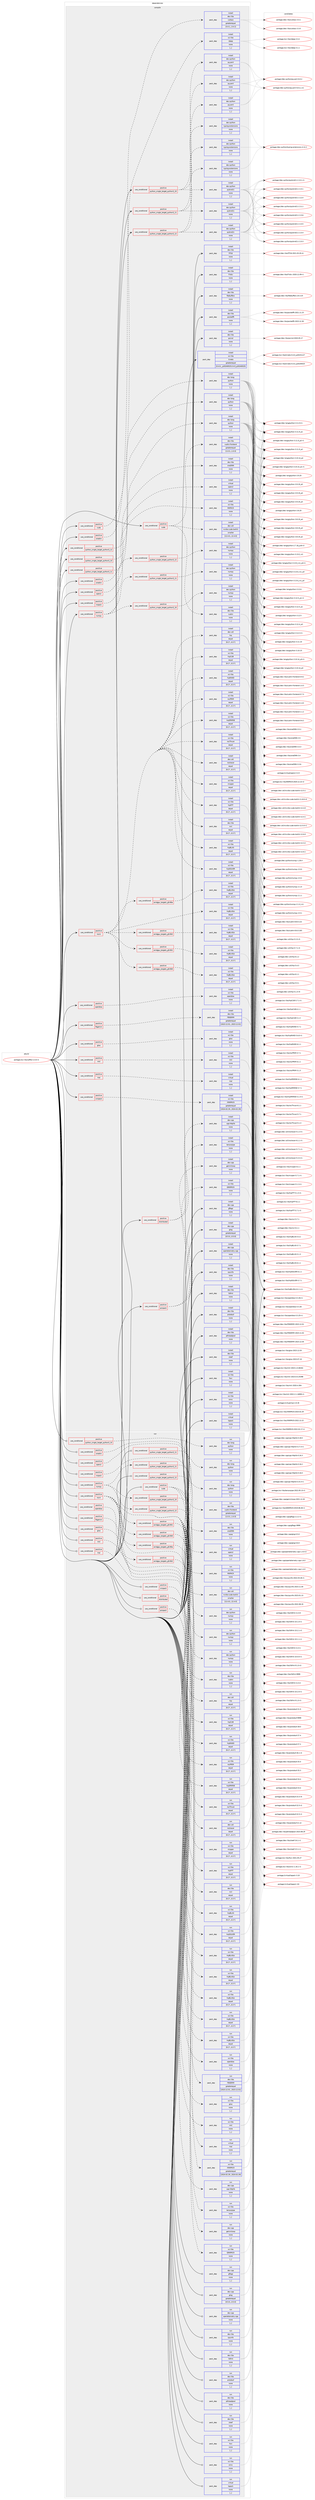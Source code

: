 digraph prolog {

# *************
# Graph options
# *************

newrank=true;
concentrate=true;
compound=true;
graph [rankdir=LR,fontname=Helvetica,fontsize=10,ranksep=1.5];#, ranksep=2.5, nodesep=0.2];
edge  [arrowhead=vee];
node  [fontname=Helvetica,fontsize=10];

# **********
# The ebuild
# **********

subgraph cluster_leftcol {
color=gray;
label=<<i>ebuild</i>>;
id [label="portage://sci-libs/caffe2-2.4.0-r1", color=red, width=4, href="../sci-libs/caffe2-2.4.0-r1.svg"];
}

# ****************
# The dependencies
# ****************

subgraph cluster_midcol {
color=gray;
label=<<i>dependencies</i>>;
subgraph cluster_compile {
fillcolor="#eeeeee";
style=filled;
label=<<i>compile</i>>;
subgraph cond238901 {
dependency908409 [label=<<TABLE BORDER="0" CELLBORDER="1" CELLSPACING="0" CELLPADDING="4"><TR><TD ROWSPAN="3" CELLPADDING="10">use_conditional</TD></TR><TR><TD>positive</TD></TR><TR><TD>cuda</TD></TR></TABLE>>, shape=none, color=red];
subgraph pack662915 {
dependency908410 [label=<<TABLE BORDER="0" CELLBORDER="1" CELLSPACING="0" CELLPADDING="4" WIDTH="220"><TR><TD ROWSPAN="6" CELLPADDING="30">pack_dep</TD></TR><TR><TD WIDTH="110">install</TD></TR><TR><TD>dev-libs</TD></TR><TR><TD>cudnn</TD></TR><TR><TD>none</TD></TR><TR><TD>[,,]</TD></TR></TABLE>>, shape=none, color=blue];
}
dependency908409:e -> dependency908410:w [weight=20,style="dashed",arrowhead="vee"];
subgraph pack662916 {
dependency908411 [label=<<TABLE BORDER="0" CELLBORDER="1" CELLSPACING="0" CELLPADDING="4" WIDTH="220"><TR><TD ROWSPAN="6" CELLPADDING="30">pack_dep</TD></TR><TR><TD WIDTH="110">install</TD></TR><TR><TD>dev-libs</TD></TR><TR><TD>cudnn-frontend</TD></TR><TR><TD>greaterequal</TD></TR><TR><TD>[1.0.3,,,1.0.3]</TD></TR></TABLE>>, shape=none, color=blue];
}
dependency908409:e -> dependency908411:w [weight=20,style="dashed",arrowhead="vee"];
subgraph pack662917 {
dependency908412 [label=<<TABLE BORDER="0" CELLBORDER="1" CELLSPACING="0" CELLPADDING="4" WIDTH="220"><TR><TD ROWSPAN="6" CELLPADDING="30">pack_dep</TD></TR><TR><TD WIDTH="110">install</TD></TR><TR><TD>dev-util</TD></TR><TR><TD>nvidia-cuda-toolkit</TD></TR><TR><TD>smaller</TD></TR><TR><TD>[12.4.0,,,12.4.0]</TD></TR></TABLE>>, shape=none, color=blue];
}
dependency908409:e -> dependency908412:w [weight=20,style="dashed",arrowhead="vee"];
}
id:e -> dependency908409:w [weight=20,style="solid",arrowhead="vee"];
subgraph cond238902 {
dependency908413 [label=<<TABLE BORDER="0" CELLBORDER="1" CELLSPACING="0" CELLPADDING="4"><TR><TD ROWSPAN="3" CELLPADDING="10">use_conditional</TD></TR><TR><TD>positive</TD></TR><TR><TD>cuda</TD></TR></TABLE>>, shape=none, color=red];
subgraph pack662918 {
dependency908414 [label=<<TABLE BORDER="0" CELLBORDER="1" CELLSPACING="0" CELLPADDING="4" WIDTH="220"><TR><TD ROWSPAN="6" CELLPADDING="30">pack_dep</TD></TR><TR><TD WIDTH="110">install</TD></TR><TR><TD>dev-libs</TD></TR><TR><TD>cutlass</TD></TR><TR><TD>greaterequal</TD></TR><TR><TD>[3.4.1,,,3.4.1]</TD></TR></TABLE>>, shape=none, color=blue];
}
dependency908413:e -> dependency908414:w [weight=20,style="dashed",arrowhead="vee"];
}
id:e -> dependency908413:w [weight=20,style="solid",arrowhead="vee"];
subgraph cond238903 {
dependency908415 [label=<<TABLE BORDER="0" CELLBORDER="1" CELLSPACING="0" CELLPADDING="4"><TR><TD ROWSPAN="3" CELLPADDING="10">use_conditional</TD></TR><TR><TD>positive</TD></TR><TR><TD>distributed</TD></TR></TABLE>>, shape=none, color=red];
subgraph pack662919 {
dependency908416 [label=<<TABLE BORDER="0" CELLBORDER="1" CELLSPACING="0" CELLPADDING="4" WIDTH="220"><TR><TD ROWSPAN="6" CELLPADDING="30">pack_dep</TD></TR><TR><TD WIDTH="110">install</TD></TR><TR><TD>sci-libs</TD></TR><TR><TD>tensorpipe</TD></TR><TR><TD>none</TD></TR><TR><TD>[,,]</TD></TR></TABLE>>, shape=none, color=blue];
}
dependency908415:e -> dependency908416:w [weight=20,style="dashed",arrowhead="vee"];
subgraph pack662920 {
dependency908417 [label=<<TABLE BORDER="0" CELLBORDER="1" CELLSPACING="0" CELLPADDING="4" WIDTH="220"><TR><TD ROWSPAN="6" CELLPADDING="30">pack_dep</TD></TR><TR><TD WIDTH="110">install</TD></TR><TR><TD>dev-cpp</TD></TR><TR><TD>cpp-httplib</TD></TR><TR><TD>none</TD></TR><TR><TD>[,,]</TD></TR></TABLE>>, shape=none, color=blue];
}
dependency908415:e -> dependency908417:w [weight=20,style="dashed",arrowhead="vee"];
}
id:e -> dependency908415:w [weight=20,style="solid",arrowhead="vee"];
subgraph cond238904 {
dependency908418 [label=<<TABLE BORDER="0" CELLBORDER="1" CELLSPACING="0" CELLPADDING="4"><TR><TD ROWSPAN="3" CELLPADDING="10">use_conditional</TD></TR><TR><TD>positive</TD></TR><TR><TD>fbgemm</TD></TR></TABLE>>, shape=none, color=red];
subgraph pack662921 {
dependency908419 [label=<<TABLE BORDER="0" CELLBORDER="1" CELLSPACING="0" CELLPADDING="4" WIDTH="220"><TR><TD ROWSPAN="6" CELLPADDING="30">pack_dep</TD></TR><TR><TD WIDTH="110">install</TD></TR><TR><TD>dev-libs</TD></TR><TR><TD>FBGEMM</TD></TR><TR><TD>greaterequal</TD></TR><TR><TD>[2023.12.01,,,2023.12.01]</TD></TR></TABLE>>, shape=none, color=blue];
}
dependency908418:e -> dependency908419:w [weight=20,style="dashed",arrowhead="vee"];
}
id:e -> dependency908418:w [weight=20,style="solid",arrowhead="vee"];
subgraph cond238905 {
dependency908420 [label=<<TABLE BORDER="0" CELLBORDER="1" CELLSPACING="0" CELLPADDING="4"><TR><TD ROWSPAN="3" CELLPADDING="10">use_conditional</TD></TR><TR><TD>positive</TD></TR><TR><TD>gloo</TD></TR></TABLE>>, shape=none, color=red];
subgraph pack662922 {
dependency908421 [label=<<TABLE BORDER="0" CELLBORDER="1" CELLSPACING="0" CELLPADDING="4" WIDTH="220"><TR><TD ROWSPAN="6" CELLPADDING="30">pack_dep</TD></TR><TR><TD WIDTH="110">install</TD></TR><TR><TD>sci-libs</TD></TR><TR><TD>gloo</TD></TR><TR><TD>none</TD></TR><TR><TD>[,,]</TD></TR></TABLE>>, shape=none, color=blue];
}
dependency908420:e -> dependency908421:w [weight=20,style="dashed",arrowhead="vee"];
}
id:e -> dependency908420:w [weight=20,style="solid",arrowhead="vee"];
subgraph cond238906 {
dependency908422 [label=<<TABLE BORDER="0" CELLBORDER="1" CELLSPACING="0" CELLPADDING="4"><TR><TD ROWSPAN="3" CELLPADDING="10">use_conditional</TD></TR><TR><TD>positive</TD></TR><TR><TD>mkl</TD></TR></TABLE>>, shape=none, color=red];
subgraph pack662923 {
dependency908423 [label=<<TABLE BORDER="0" CELLBORDER="1" CELLSPACING="0" CELLPADDING="4" WIDTH="220"><TR><TD ROWSPAN="6" CELLPADDING="30">pack_dep</TD></TR><TR><TD WIDTH="110">install</TD></TR><TR><TD>sci-libs</TD></TR><TR><TD>mkl</TD></TR><TR><TD>none</TD></TR><TR><TD>[,,]</TD></TR></TABLE>>, shape=none, color=blue];
}
dependency908422:e -> dependency908423:w [weight=20,style="dashed",arrowhead="vee"];
}
id:e -> dependency908422:w [weight=20,style="solid",arrowhead="vee"];
subgraph cond238907 {
dependency908424 [label=<<TABLE BORDER="0" CELLBORDER="1" CELLSPACING="0" CELLPADDING="4"><TR><TD ROWSPAN="3" CELLPADDING="10">use_conditional</TD></TR><TR><TD>positive</TD></TR><TR><TD>mpi</TD></TR></TABLE>>, shape=none, color=red];
subgraph pack662924 {
dependency908425 [label=<<TABLE BORDER="0" CELLBORDER="1" CELLSPACING="0" CELLPADDING="4" WIDTH="220"><TR><TD ROWSPAN="6" CELLPADDING="30">pack_dep</TD></TR><TR><TD WIDTH="110">install</TD></TR><TR><TD>virtual</TD></TR><TR><TD>mpi</TD></TR><TR><TD>none</TD></TR><TR><TD>[,,]</TD></TR></TABLE>>, shape=none, color=blue];
}
dependency908424:e -> dependency908425:w [weight=20,style="dashed",arrowhead="vee"];
}
id:e -> dependency908424:w [weight=20,style="solid",arrowhead="vee"];
subgraph cond238908 {
dependency908426 [label=<<TABLE BORDER="0" CELLBORDER="1" CELLSPACING="0" CELLPADDING="4"><TR><TD ROWSPAN="3" CELLPADDING="10">use_conditional</TD></TR><TR><TD>positive</TD></TR><TR><TD>nnpack</TD></TR></TABLE>>, shape=none, color=red];
subgraph pack662925 {
dependency908427 [label=<<TABLE BORDER="0" CELLBORDER="1" CELLSPACING="0" CELLPADDING="4" WIDTH="220"><TR><TD ROWSPAN="6" CELLPADDING="30">pack_dep</TD></TR><TR><TD WIDTH="110">install</TD></TR><TR><TD>sci-libs</TD></TR><TR><TD>NNPACK</TD></TR><TR><TD>none</TD></TR><TR><TD>[,,]</TD></TR></TABLE>>, shape=none, color=blue];
}
dependency908426:e -> dependency908427:w [weight=20,style="dashed",arrowhead="vee"];
}
id:e -> dependency908426:w [weight=20,style="solid",arrowhead="vee"];
subgraph cond238909 {
dependency908428 [label=<<TABLE BORDER="0" CELLBORDER="1" CELLSPACING="0" CELLPADDING="4"><TR><TD ROWSPAN="3" CELLPADDING="10">use_conditional</TD></TR><TR><TD>positive</TD></TR><TR><TD>numpy</TD></TR></TABLE>>, shape=none, color=red];
subgraph cond238910 {
dependency908429 [label=<<TABLE BORDER="0" CELLBORDER="1" CELLSPACING="0" CELLPADDING="4"><TR><TD ROWSPAN="3" CELLPADDING="10">use_conditional</TD></TR><TR><TD>positive</TD></TR><TR><TD>python_single_target_python3_10</TD></TR></TABLE>>, shape=none, color=red];
subgraph pack662926 {
dependency908430 [label=<<TABLE BORDER="0" CELLBORDER="1" CELLSPACING="0" CELLPADDING="4" WIDTH="220"><TR><TD ROWSPAN="6" CELLPADDING="30">pack_dep</TD></TR><TR><TD WIDTH="110">install</TD></TR><TR><TD>dev-python</TD></TR><TR><TD>numpy</TD></TR><TR><TD>none</TD></TR><TR><TD>[,,]</TD></TR></TABLE>>, shape=none, color=blue];
}
dependency908429:e -> dependency908430:w [weight=20,style="dashed",arrowhead="vee"];
}
dependency908428:e -> dependency908429:w [weight=20,style="dashed",arrowhead="vee"];
subgraph cond238911 {
dependency908431 [label=<<TABLE BORDER="0" CELLBORDER="1" CELLSPACING="0" CELLPADDING="4"><TR><TD ROWSPAN="3" CELLPADDING="10">use_conditional</TD></TR><TR><TD>positive</TD></TR><TR><TD>python_single_target_python3_11</TD></TR></TABLE>>, shape=none, color=red];
subgraph pack662927 {
dependency908432 [label=<<TABLE BORDER="0" CELLBORDER="1" CELLSPACING="0" CELLPADDING="4" WIDTH="220"><TR><TD ROWSPAN="6" CELLPADDING="30">pack_dep</TD></TR><TR><TD WIDTH="110">install</TD></TR><TR><TD>dev-python</TD></TR><TR><TD>numpy</TD></TR><TR><TD>none</TD></TR><TR><TD>[,,]</TD></TR></TABLE>>, shape=none, color=blue];
}
dependency908431:e -> dependency908432:w [weight=20,style="dashed",arrowhead="vee"];
}
dependency908428:e -> dependency908431:w [weight=20,style="dashed",arrowhead="vee"];
subgraph cond238912 {
dependency908433 [label=<<TABLE BORDER="0" CELLBORDER="1" CELLSPACING="0" CELLPADDING="4"><TR><TD ROWSPAN="3" CELLPADDING="10">use_conditional</TD></TR><TR><TD>positive</TD></TR><TR><TD>python_single_target_python3_12</TD></TR></TABLE>>, shape=none, color=red];
subgraph pack662928 {
dependency908434 [label=<<TABLE BORDER="0" CELLBORDER="1" CELLSPACING="0" CELLPADDING="4" WIDTH="220"><TR><TD ROWSPAN="6" CELLPADDING="30">pack_dep</TD></TR><TR><TD WIDTH="110">install</TD></TR><TR><TD>dev-python</TD></TR><TR><TD>numpy</TD></TR><TR><TD>none</TD></TR><TR><TD>[,,]</TD></TR></TABLE>>, shape=none, color=blue];
}
dependency908433:e -> dependency908434:w [weight=20,style="dashed",arrowhead="vee"];
}
dependency908428:e -> dependency908433:w [weight=20,style="dashed",arrowhead="vee"];
}
id:e -> dependency908428:w [weight=20,style="solid",arrowhead="vee"];
subgraph cond238913 {
dependency908435 [label=<<TABLE BORDER="0" CELLBORDER="1" CELLSPACING="0" CELLPADDING="4"><TR><TD ROWSPAN="3" CELLPADDING="10">use_conditional</TD></TR><TR><TD>positive</TD></TR><TR><TD>onednn</TD></TR></TABLE>>, shape=none, color=red];
subgraph pack662929 {
dependency908436 [label=<<TABLE BORDER="0" CELLBORDER="1" CELLSPACING="0" CELLPADDING="4" WIDTH="220"><TR><TD ROWSPAN="6" CELLPADDING="30">pack_dep</TD></TR><TR><TD WIDTH="110">install</TD></TR><TR><TD>dev-libs</TD></TR><TR><TD>oneDNN</TD></TR><TR><TD>none</TD></TR><TR><TD>[,,]</TD></TR></TABLE>>, shape=none, color=blue];
}
dependency908435:e -> dependency908436:w [weight=20,style="dashed",arrowhead="vee"];
}
id:e -> dependency908435:w [weight=20,style="solid",arrowhead="vee"];
subgraph cond238914 {
dependency908437 [label=<<TABLE BORDER="0" CELLBORDER="1" CELLSPACING="0" CELLPADDING="4"><TR><TD ROWSPAN="3" CELLPADDING="10">use_conditional</TD></TR><TR><TD>positive</TD></TR><TR><TD>onednn</TD></TR></TABLE>>, shape=none, color=red];
subgraph pack662930 {
dependency908438 [label=<<TABLE BORDER="0" CELLBORDER="1" CELLSPACING="0" CELLPADDING="4" WIDTH="220"><TR><TD ROWSPAN="6" CELLPADDING="30">pack_dep</TD></TR><TR><TD WIDTH="110">install</TD></TR><TR><TD>sci-libs</TD></TR><TR><TD>ideep</TD></TR><TR><TD>none</TD></TR><TR><TD>[,,]</TD></TR></TABLE>>, shape=none, color=blue];
}
dependency908437:e -> dependency908438:w [weight=20,style="dashed",arrowhead="vee"];
}
id:e -> dependency908437:w [weight=20,style="solid",arrowhead="vee"];
subgraph cond238915 {
dependency908439 [label=<<TABLE BORDER="0" CELLBORDER="1" CELLSPACING="0" CELLPADDING="4"><TR><TD ROWSPAN="3" CELLPADDING="10">use_conditional</TD></TR><TR><TD>positive</TD></TR><TR><TD>openblas</TD></TR></TABLE>>, shape=none, color=red];
subgraph pack662931 {
dependency908440 [label=<<TABLE BORDER="0" CELLBORDER="1" CELLSPACING="0" CELLPADDING="4" WIDTH="220"><TR><TD ROWSPAN="6" CELLPADDING="30">pack_dep</TD></TR><TR><TD WIDTH="110">install</TD></TR><TR><TD>sci-libs</TD></TR><TR><TD>openblas</TD></TR><TR><TD>none</TD></TR><TR><TD>[,,]</TD></TR></TABLE>>, shape=none, color=blue];
}
dependency908439:e -> dependency908440:w [weight=20,style="dashed",arrowhead="vee"];
}
id:e -> dependency908439:w [weight=20,style="solid",arrowhead="vee"];
subgraph cond238916 {
dependency908441 [label=<<TABLE BORDER="0" CELLBORDER="1" CELLSPACING="0" CELLPADDING="4"><TR><TD ROWSPAN="3" CELLPADDING="10">use_conditional</TD></TR><TR><TD>positive</TD></TR><TR><TD>opencl</TD></TR></TABLE>>, shape=none, color=red];
subgraph pack662932 {
dependency908442 [label=<<TABLE BORDER="0" CELLBORDER="1" CELLSPACING="0" CELLPADDING="4" WIDTH="220"><TR><TD ROWSPAN="6" CELLPADDING="30">pack_dep</TD></TR><TR><TD WIDTH="110">install</TD></TR><TR><TD>virtual</TD></TR><TR><TD>opencl</TD></TR><TR><TD>none</TD></TR><TR><TD>[,,]</TD></TR></TABLE>>, shape=none, color=blue];
}
dependency908441:e -> dependency908442:w [weight=20,style="dashed",arrowhead="vee"];
}
id:e -> dependency908441:w [weight=20,style="solid",arrowhead="vee"];
subgraph cond238917 {
dependency908443 [label=<<TABLE BORDER="0" CELLBORDER="1" CELLSPACING="0" CELLPADDING="4"><TR><TD ROWSPAN="3" CELLPADDING="10">use_conditional</TD></TR><TR><TD>positive</TD></TR><TR><TD>python_single_target_python3_10</TD></TR></TABLE>>, shape=none, color=red];
subgraph pack662933 {
dependency908444 [label=<<TABLE BORDER="0" CELLBORDER="1" CELLSPACING="0" CELLPADDING="4" WIDTH="220"><TR><TD ROWSPAN="6" CELLPADDING="30">pack_dep</TD></TR><TR><TD WIDTH="110">install</TD></TR><TR><TD>dev-lang</TD></TR><TR><TD>python</TD></TR><TR><TD>none</TD></TR><TR><TD>[,,]</TD></TR></TABLE>>, shape=none, color=blue];
}
dependency908443:e -> dependency908444:w [weight=20,style="dashed",arrowhead="vee"];
}
id:e -> dependency908443:w [weight=20,style="solid",arrowhead="vee"];
subgraph cond238918 {
dependency908445 [label=<<TABLE BORDER="0" CELLBORDER="1" CELLSPACING="0" CELLPADDING="4"><TR><TD ROWSPAN="3" CELLPADDING="10">use_conditional</TD></TR><TR><TD>positive</TD></TR><TR><TD>python_single_target_python3_10</TD></TR></TABLE>>, shape=none, color=red];
subgraph pack662934 {
dependency908446 [label=<<TABLE BORDER="0" CELLBORDER="1" CELLSPACING="0" CELLPADDING="4" WIDTH="220"><TR><TD ROWSPAN="6" CELLPADDING="30">pack_dep</TD></TR><TR><TD WIDTH="110">install</TD></TR><TR><TD>dev-python</TD></TR><TR><TD>pyyaml</TD></TR><TR><TD>none</TD></TR><TR><TD>[,,]</TD></TR></TABLE>>, shape=none, color=blue];
}
dependency908445:e -> dependency908446:w [weight=20,style="dashed",arrowhead="vee"];
subgraph pack662935 {
dependency908447 [label=<<TABLE BORDER="0" CELLBORDER="1" CELLSPACING="0" CELLPADDING="4" WIDTH="220"><TR><TD ROWSPAN="6" CELLPADDING="30">pack_dep</TD></TR><TR><TD WIDTH="110">install</TD></TR><TR><TD>dev-python</TD></TR><TR><TD>pybind11</TD></TR><TR><TD>none</TD></TR><TR><TD>[,,]</TD></TR></TABLE>>, shape=none, color=blue];
}
dependency908445:e -> dependency908447:w [weight=20,style="dashed",arrowhead="vee"];
subgraph pack662936 {
dependency908448 [label=<<TABLE BORDER="0" CELLBORDER="1" CELLSPACING="0" CELLPADDING="4" WIDTH="220"><TR><TD ROWSPAN="6" CELLPADDING="30">pack_dep</TD></TR><TR><TD WIDTH="110">install</TD></TR><TR><TD>dev-python</TD></TR><TR><TD>typing-extensions</TD></TR><TR><TD>none</TD></TR><TR><TD>[,,]</TD></TR></TABLE>>, shape=none, color=blue];
}
dependency908445:e -> dependency908448:w [weight=20,style="dashed",arrowhead="vee"];
}
id:e -> dependency908445:w [weight=20,style="solid",arrowhead="vee"];
subgraph cond238919 {
dependency908449 [label=<<TABLE BORDER="0" CELLBORDER="1" CELLSPACING="0" CELLPADDING="4"><TR><TD ROWSPAN="3" CELLPADDING="10">use_conditional</TD></TR><TR><TD>positive</TD></TR><TR><TD>python_single_target_python3_11</TD></TR></TABLE>>, shape=none, color=red];
subgraph pack662937 {
dependency908450 [label=<<TABLE BORDER="0" CELLBORDER="1" CELLSPACING="0" CELLPADDING="4" WIDTH="220"><TR><TD ROWSPAN="6" CELLPADDING="30">pack_dep</TD></TR><TR><TD WIDTH="110">install</TD></TR><TR><TD>dev-lang</TD></TR><TR><TD>python</TD></TR><TR><TD>none</TD></TR><TR><TD>[,,]</TD></TR></TABLE>>, shape=none, color=blue];
}
dependency908449:e -> dependency908450:w [weight=20,style="dashed",arrowhead="vee"];
}
id:e -> dependency908449:w [weight=20,style="solid",arrowhead="vee"];
subgraph cond238920 {
dependency908451 [label=<<TABLE BORDER="0" CELLBORDER="1" CELLSPACING="0" CELLPADDING="4"><TR><TD ROWSPAN="3" CELLPADDING="10">use_conditional</TD></TR><TR><TD>positive</TD></TR><TR><TD>python_single_target_python3_11</TD></TR></TABLE>>, shape=none, color=red];
subgraph pack662938 {
dependency908452 [label=<<TABLE BORDER="0" CELLBORDER="1" CELLSPACING="0" CELLPADDING="4" WIDTH="220"><TR><TD ROWSPAN="6" CELLPADDING="30">pack_dep</TD></TR><TR><TD WIDTH="110">install</TD></TR><TR><TD>dev-python</TD></TR><TR><TD>pyyaml</TD></TR><TR><TD>none</TD></TR><TR><TD>[,,]</TD></TR></TABLE>>, shape=none, color=blue];
}
dependency908451:e -> dependency908452:w [weight=20,style="dashed",arrowhead="vee"];
subgraph pack662939 {
dependency908453 [label=<<TABLE BORDER="0" CELLBORDER="1" CELLSPACING="0" CELLPADDING="4" WIDTH="220"><TR><TD ROWSPAN="6" CELLPADDING="30">pack_dep</TD></TR><TR><TD WIDTH="110">install</TD></TR><TR><TD>dev-python</TD></TR><TR><TD>pybind11</TD></TR><TR><TD>none</TD></TR><TR><TD>[,,]</TD></TR></TABLE>>, shape=none, color=blue];
}
dependency908451:e -> dependency908453:w [weight=20,style="dashed",arrowhead="vee"];
subgraph pack662940 {
dependency908454 [label=<<TABLE BORDER="0" CELLBORDER="1" CELLSPACING="0" CELLPADDING="4" WIDTH="220"><TR><TD ROWSPAN="6" CELLPADDING="30">pack_dep</TD></TR><TR><TD WIDTH="110">install</TD></TR><TR><TD>dev-python</TD></TR><TR><TD>typing-extensions</TD></TR><TR><TD>none</TD></TR><TR><TD>[,,]</TD></TR></TABLE>>, shape=none, color=blue];
}
dependency908451:e -> dependency908454:w [weight=20,style="dashed",arrowhead="vee"];
}
id:e -> dependency908451:w [weight=20,style="solid",arrowhead="vee"];
subgraph cond238921 {
dependency908455 [label=<<TABLE BORDER="0" CELLBORDER="1" CELLSPACING="0" CELLPADDING="4"><TR><TD ROWSPAN="3" CELLPADDING="10">use_conditional</TD></TR><TR><TD>positive</TD></TR><TR><TD>python_single_target_python3_12</TD></TR></TABLE>>, shape=none, color=red];
subgraph pack662941 {
dependency908456 [label=<<TABLE BORDER="0" CELLBORDER="1" CELLSPACING="0" CELLPADDING="4" WIDTH="220"><TR><TD ROWSPAN="6" CELLPADDING="30">pack_dep</TD></TR><TR><TD WIDTH="110">install</TD></TR><TR><TD>dev-lang</TD></TR><TR><TD>python</TD></TR><TR><TD>none</TD></TR><TR><TD>[,,]</TD></TR></TABLE>>, shape=none, color=blue];
}
dependency908455:e -> dependency908456:w [weight=20,style="dashed",arrowhead="vee"];
}
id:e -> dependency908455:w [weight=20,style="solid",arrowhead="vee"];
subgraph cond238922 {
dependency908457 [label=<<TABLE BORDER="0" CELLBORDER="1" CELLSPACING="0" CELLPADDING="4"><TR><TD ROWSPAN="3" CELLPADDING="10">use_conditional</TD></TR><TR><TD>positive</TD></TR><TR><TD>python_single_target_python3_12</TD></TR></TABLE>>, shape=none, color=red];
subgraph pack662942 {
dependency908458 [label=<<TABLE BORDER="0" CELLBORDER="1" CELLSPACING="0" CELLPADDING="4" WIDTH="220"><TR><TD ROWSPAN="6" CELLPADDING="30">pack_dep</TD></TR><TR><TD WIDTH="110">install</TD></TR><TR><TD>dev-python</TD></TR><TR><TD>pyyaml</TD></TR><TR><TD>none</TD></TR><TR><TD>[,,]</TD></TR></TABLE>>, shape=none, color=blue];
}
dependency908457:e -> dependency908458:w [weight=20,style="dashed",arrowhead="vee"];
subgraph pack662943 {
dependency908459 [label=<<TABLE BORDER="0" CELLBORDER="1" CELLSPACING="0" CELLPADDING="4" WIDTH="220"><TR><TD ROWSPAN="6" CELLPADDING="30">pack_dep</TD></TR><TR><TD WIDTH="110">install</TD></TR><TR><TD>dev-python</TD></TR><TR><TD>pybind11</TD></TR><TR><TD>none</TD></TR><TR><TD>[,,]</TD></TR></TABLE>>, shape=none, color=blue];
}
dependency908457:e -> dependency908459:w [weight=20,style="dashed",arrowhead="vee"];
subgraph pack662944 {
dependency908460 [label=<<TABLE BORDER="0" CELLBORDER="1" CELLSPACING="0" CELLPADDING="4" WIDTH="220"><TR><TD ROWSPAN="6" CELLPADDING="30">pack_dep</TD></TR><TR><TD WIDTH="110">install</TD></TR><TR><TD>dev-python</TD></TR><TR><TD>typing-extensions</TD></TR><TR><TD>none</TD></TR><TR><TD>[,,]</TD></TR></TABLE>>, shape=none, color=blue];
}
dependency908457:e -> dependency908460:w [weight=20,style="dashed",arrowhead="vee"];
}
id:e -> dependency908457:w [weight=20,style="solid",arrowhead="vee"];
subgraph cond238923 {
dependency908461 [label=<<TABLE BORDER="0" CELLBORDER="1" CELLSPACING="0" CELLPADDING="4"><TR><TD ROWSPAN="3" CELLPADDING="10">use_conditional</TD></TR><TR><TD>positive</TD></TR><TR><TD>qnnpack</TD></TR></TABLE>>, shape=none, color=red];
subgraph pack662945 {
dependency908462 [label=<<TABLE BORDER="0" CELLBORDER="1" CELLSPACING="0" CELLPADDING="4" WIDTH="220"><TR><TD ROWSPAN="6" CELLPADDING="30">pack_dep</TD></TR><TR><TD WIDTH="110">install</TD></TR><TR><TD>sci-libs</TD></TR><TR><TD>QNNPACK</TD></TR><TR><TD>none</TD></TR><TR><TD>[,,]</TD></TR></TABLE>>, shape=none, color=blue];
}
dependency908461:e -> dependency908462:w [weight=20,style="dashed",arrowhead="vee"];
subgraph pack662946 {
dependency908463 [label=<<TABLE BORDER="0" CELLBORDER="1" CELLSPACING="0" CELLPADDING="4" WIDTH="220"><TR><TD ROWSPAN="6" CELLPADDING="30">pack_dep</TD></TR><TR><TD WIDTH="110">install</TD></TR><TR><TD>dev-cpp</TD></TR><TR><TD>gemmlowp</TD></TR><TR><TD>none</TD></TR><TR><TD>[,,]</TD></TR></TABLE>>, shape=none, color=blue];
}
dependency908461:e -> dependency908463:w [weight=20,style="dashed",arrowhead="vee"];
}
id:e -> dependency908461:w [weight=20,style="solid",arrowhead="vee"];
subgraph cond238924 {
dependency908464 [label=<<TABLE BORDER="0" CELLBORDER="1" CELLSPACING="0" CELLPADDING="4"><TR><TD ROWSPAN="3" CELLPADDING="10">use_conditional</TD></TR><TR><TD>positive</TD></TR><TR><TD>rocm</TD></TR></TABLE>>, shape=none, color=red];
subgraph pack662947 {
dependency908465 [label=<<TABLE BORDER="0" CELLBORDER="1" CELLSPACING="0" CELLPADDING="4" WIDTH="220"><TR><TD ROWSPAN="6" CELLPADDING="30">pack_dep</TD></TR><TR><TD WIDTH="110">install</TD></TR><TR><TD>dev-util</TD></TR><TR><TD>hip</TD></TR><TR><TD>equal</TD></TR><TR><TD>[6.1*,,,6.1*]</TD></TR></TABLE>>, shape=none, color=blue];
}
dependency908464:e -> dependency908465:w [weight=20,style="dashed",arrowhead="vee"];
subgraph pack662948 {
dependency908466 [label=<<TABLE BORDER="0" CELLBORDER="1" CELLSPACING="0" CELLPADDING="4" WIDTH="220"><TR><TD ROWSPAN="6" CELLPADDING="30">pack_dep</TD></TR><TR><TD WIDTH="110">install</TD></TR><TR><TD>dev-libs</TD></TR><TR><TD>rccl</TD></TR><TR><TD>equal</TD></TR><TR><TD>[6.1*,,,6.1*]</TD></TR></TABLE>>, shape=none, color=blue];
}
dependency908464:e -> dependency908466:w [weight=20,style="dashed",arrowhead="vee"];
subgraph pack662949 {
dependency908467 [label=<<TABLE BORDER="0" CELLBORDER="1" CELLSPACING="0" CELLPADDING="4" WIDTH="220"><TR><TD ROWSPAN="6" CELLPADDING="30">pack_dep</TD></TR><TR><TD WIDTH="110">install</TD></TR><TR><TD>sci-libs</TD></TR><TR><TD>rocThrust</TD></TR><TR><TD>equal</TD></TR><TR><TD>[6.1*,,,6.1*]</TD></TR></TABLE>>, shape=none, color=blue];
}
dependency908464:e -> dependency908467:w [weight=20,style="dashed",arrowhead="vee"];
subgraph pack662950 {
dependency908468 [label=<<TABLE BORDER="0" CELLBORDER="1" CELLSPACING="0" CELLPADDING="4" WIDTH="220"><TR><TD ROWSPAN="6" CELLPADDING="30">pack_dep</TD></TR><TR><TD WIDTH="110">install</TD></TR><TR><TD>sci-libs</TD></TR><TR><TD>rocPRIM</TD></TR><TR><TD>equal</TD></TR><TR><TD>[6.1*,,,6.1*]</TD></TR></TABLE>>, shape=none, color=blue];
}
dependency908464:e -> dependency908468:w [weight=20,style="dashed",arrowhead="vee"];
subgraph pack662951 {
dependency908469 [label=<<TABLE BORDER="0" CELLBORDER="1" CELLSPACING="0" CELLPADDING="4" WIDTH="220"><TR><TD ROWSPAN="6" CELLPADDING="30">pack_dep</TD></TR><TR><TD WIDTH="110">install</TD></TR><TR><TD>sci-libs</TD></TR><TR><TD>hipBLAS</TD></TR><TR><TD>equal</TD></TR><TR><TD>[6.1*,,,6.1*]</TD></TR></TABLE>>, shape=none, color=blue];
}
dependency908464:e -> dependency908469:w [weight=20,style="dashed",arrowhead="vee"];
subgraph pack662952 {
dependency908470 [label=<<TABLE BORDER="0" CELLBORDER="1" CELLSPACING="0" CELLPADDING="4" WIDTH="220"><TR><TD ROWSPAN="6" CELLPADDING="30">pack_dep</TD></TR><TR><TD WIDTH="110">install</TD></TR><TR><TD>sci-libs</TD></TR><TR><TD>hipFFT</TD></TR><TR><TD>equal</TD></TR><TR><TD>[6.1*,,,6.1*]</TD></TR></TABLE>>, shape=none, color=blue];
}
dependency908464:e -> dependency908470:w [weight=20,style="dashed",arrowhead="vee"];
subgraph pack662953 {
dependency908471 [label=<<TABLE BORDER="0" CELLBORDER="1" CELLSPACING="0" CELLPADDING="4" WIDTH="220"><TR><TD ROWSPAN="6" CELLPADDING="30">pack_dep</TD></TR><TR><TD WIDTH="110">install</TD></TR><TR><TD>sci-libs</TD></TR><TR><TD>hipSPARSE</TD></TR><TR><TD>equal</TD></TR><TR><TD>[6.1*,,,6.1*]</TD></TR></TABLE>>, shape=none, color=blue];
}
dependency908464:e -> dependency908471:w [weight=20,style="dashed",arrowhead="vee"];
subgraph pack662954 {
dependency908472 [label=<<TABLE BORDER="0" CELLBORDER="1" CELLSPACING="0" CELLPADDING="4" WIDTH="220"><TR><TD ROWSPAN="6" CELLPADDING="30">pack_dep</TD></TR><TR><TD WIDTH="110">install</TD></TR><TR><TD>sci-libs</TD></TR><TR><TD>hipRAND</TD></TR><TR><TD>equal</TD></TR><TR><TD>[6.1*,,,6.1*]</TD></TR></TABLE>>, shape=none, color=blue];
}
dependency908464:e -> dependency908472:w [weight=20,style="dashed",arrowhead="vee"];
subgraph pack662955 {
dependency908473 [label=<<TABLE BORDER="0" CELLBORDER="1" CELLSPACING="0" CELLPADDING="4" WIDTH="220"><TR><TD ROWSPAN="6" CELLPADDING="30">pack_dep</TD></TR><TR><TD WIDTH="110">install</TD></TR><TR><TD>sci-libs</TD></TR><TR><TD>hipCUB</TD></TR><TR><TD>equal</TD></TR><TR><TD>[6.1*,,,6.1*]</TD></TR></TABLE>>, shape=none, color=blue];
}
dependency908464:e -> dependency908473:w [weight=20,style="dashed",arrowhead="vee"];
subgraph pack662956 {
dependency908474 [label=<<TABLE BORDER="0" CELLBORDER="1" CELLSPACING="0" CELLPADDING="4" WIDTH="220"><TR><TD ROWSPAN="6" CELLPADDING="30">pack_dep</TD></TR><TR><TD WIDTH="110">install</TD></TR><TR><TD>sci-libs</TD></TR><TR><TD>hipSOLVER</TD></TR><TR><TD>equal</TD></TR><TR><TD>[6.1*,,,6.1*]</TD></TR></TABLE>>, shape=none, color=blue];
}
dependency908464:e -> dependency908474:w [weight=20,style="dashed",arrowhead="vee"];
subgraph pack662957 {
dependency908475 [label=<<TABLE BORDER="0" CELLBORDER="1" CELLSPACING="0" CELLPADDING="4" WIDTH="220"><TR><TD ROWSPAN="6" CELLPADDING="30">pack_dep</TD></TR><TR><TD WIDTH="110">install</TD></TR><TR><TD>sci-libs</TD></TR><TR><TD>miopen</TD></TR><TR><TD>equal</TD></TR><TR><TD>[6.1*,,,6.1*]</TD></TR></TABLE>>, shape=none, color=blue];
}
dependency908464:e -> dependency908475:w [weight=20,style="dashed",arrowhead="vee"];
subgraph pack662958 {
dependency908476 [label=<<TABLE BORDER="0" CELLBORDER="1" CELLSPACING="0" CELLPADDING="4" WIDTH="220"><TR><TD ROWSPAN="6" CELLPADDING="30">pack_dep</TD></TR><TR><TD WIDTH="110">install</TD></TR><TR><TD>dev-util</TD></TR><TR><TD>roctracer</TD></TR><TR><TD>equal</TD></TR><TR><TD>[6.1*,,,6.1*]</TD></TR></TABLE>>, shape=none, color=blue];
}
dependency908464:e -> dependency908476:w [weight=20,style="dashed",arrowhead="vee"];
subgraph pack662959 {
dependency908477 [label=<<TABLE BORDER="0" CELLBORDER="1" CELLSPACING="0" CELLPADDING="4" WIDTH="220"><TR><TD ROWSPAN="6" CELLPADDING="30">pack_dep</TD></TR><TR><TD WIDTH="110">install</TD></TR><TR><TD>sci-libs</TD></TR><TR><TD>hipBLASLt</TD></TR><TR><TD>equal</TD></TR><TR><TD>[6.1*,,,6.1*]</TD></TR></TABLE>>, shape=none, color=blue];
}
dependency908464:e -> dependency908477:w [weight=20,style="dashed",arrowhead="vee"];
subgraph cond238925 {
dependency908478 [label=<<TABLE BORDER="0" CELLBORDER="1" CELLSPACING="0" CELLPADDING="4"><TR><TD ROWSPAN="3" CELLPADDING="10">use_conditional</TD></TR><TR><TD>positive</TD></TR><TR><TD>amdgpu_targets_gfx90a</TD></TR></TABLE>>, shape=none, color=red];
subgraph pack662960 {
dependency908479 [label=<<TABLE BORDER="0" CELLBORDER="1" CELLSPACING="0" CELLPADDING="4" WIDTH="220"><TR><TD ROWSPAN="6" CELLPADDING="30">pack_dep</TD></TR><TR><TD WIDTH="110">install</TD></TR><TR><TD>sci-libs</TD></TR><TR><TD>hipBLASLt</TD></TR><TR><TD>equal</TD></TR><TR><TD>[6.1*,,,6.1*]</TD></TR></TABLE>>, shape=none, color=blue];
}
dependency908478:e -> dependency908479:w [weight=20,style="dashed",arrowhead="vee"];
}
dependency908464:e -> dependency908478:w [weight=20,style="dashed",arrowhead="vee"];
subgraph cond238926 {
dependency908480 [label=<<TABLE BORDER="0" CELLBORDER="1" CELLSPACING="0" CELLPADDING="4"><TR><TD ROWSPAN="3" CELLPADDING="10">use_conditional</TD></TR><TR><TD>positive</TD></TR><TR><TD>amdgpu_targets_gfx940</TD></TR></TABLE>>, shape=none, color=red];
subgraph pack662961 {
dependency908481 [label=<<TABLE BORDER="0" CELLBORDER="1" CELLSPACING="0" CELLPADDING="4" WIDTH="220"><TR><TD ROWSPAN="6" CELLPADDING="30">pack_dep</TD></TR><TR><TD WIDTH="110">install</TD></TR><TR><TD>sci-libs</TD></TR><TR><TD>hipBLASLt</TD></TR><TR><TD>equal</TD></TR><TR><TD>[6.1*,,,6.1*]</TD></TR></TABLE>>, shape=none, color=blue];
}
dependency908480:e -> dependency908481:w [weight=20,style="dashed",arrowhead="vee"];
}
dependency908464:e -> dependency908480:w [weight=20,style="dashed",arrowhead="vee"];
subgraph cond238927 {
dependency908482 [label=<<TABLE BORDER="0" CELLBORDER="1" CELLSPACING="0" CELLPADDING="4"><TR><TD ROWSPAN="3" CELLPADDING="10">use_conditional</TD></TR><TR><TD>positive</TD></TR><TR><TD>amdgpu_targets_gfx941</TD></TR></TABLE>>, shape=none, color=red];
subgraph pack662962 {
dependency908483 [label=<<TABLE BORDER="0" CELLBORDER="1" CELLSPACING="0" CELLPADDING="4" WIDTH="220"><TR><TD ROWSPAN="6" CELLPADDING="30">pack_dep</TD></TR><TR><TD WIDTH="110">install</TD></TR><TR><TD>sci-libs</TD></TR><TR><TD>hipBLASLt</TD></TR><TR><TD>equal</TD></TR><TR><TD>[6.1*,,,6.1*]</TD></TR></TABLE>>, shape=none, color=blue];
}
dependency908482:e -> dependency908483:w [weight=20,style="dashed",arrowhead="vee"];
}
dependency908464:e -> dependency908482:w [weight=20,style="dashed",arrowhead="vee"];
subgraph cond238928 {
dependency908484 [label=<<TABLE BORDER="0" CELLBORDER="1" CELLSPACING="0" CELLPADDING="4"><TR><TD ROWSPAN="3" CELLPADDING="10">use_conditional</TD></TR><TR><TD>positive</TD></TR><TR><TD>amdgpu_targets_gfx942</TD></TR></TABLE>>, shape=none, color=red];
subgraph pack662963 {
dependency908485 [label=<<TABLE BORDER="0" CELLBORDER="1" CELLSPACING="0" CELLPADDING="4" WIDTH="220"><TR><TD ROWSPAN="6" CELLPADDING="30">pack_dep</TD></TR><TR><TD WIDTH="110">install</TD></TR><TR><TD>sci-libs</TD></TR><TR><TD>hipBLASLt</TD></TR><TR><TD>equal</TD></TR><TR><TD>[6.1*,,,6.1*]</TD></TR></TABLE>>, shape=none, color=blue];
}
dependency908484:e -> dependency908485:w [weight=20,style="dashed",arrowhead="vee"];
}
dependency908464:e -> dependency908484:w [weight=20,style="dashed",arrowhead="vee"];
}
id:e -> dependency908464:w [weight=20,style="solid",arrowhead="vee"];
subgraph cond238929 {
dependency908486 [label=<<TABLE BORDER="0" CELLBORDER="1" CELLSPACING="0" CELLPADDING="4"><TR><TD ROWSPAN="3" CELLPADDING="10">use_conditional</TD></TR><TR><TD>positive</TD></TR><TR><TD>xnnpack</TD></TR></TABLE>>, shape=none, color=red];
subgraph pack662964 {
dependency908487 [label=<<TABLE BORDER="0" CELLBORDER="1" CELLSPACING="0" CELLPADDING="4" WIDTH="220"><TR><TD ROWSPAN="6" CELLPADDING="30">pack_dep</TD></TR><TR><TD WIDTH="110">install</TD></TR><TR><TD>sci-libs</TD></TR><TR><TD>XNNPACK</TD></TR><TR><TD>greaterequal</TD></TR><TR><TD>[2024.02.29,,,2024.02.29]</TD></TR></TABLE>>, shape=none, color=blue];
}
dependency908486:e -> dependency908487:w [weight=20,style="dashed",arrowhead="vee"];
}
id:e -> dependency908486:w [weight=20,style="solid",arrowhead="vee"];
subgraph pack662965 {
dependency908488 [label=<<TABLE BORDER="0" CELLBORDER="1" CELLSPACING="0" CELLPADDING="4" WIDTH="220"><TR><TD ROWSPAN="6" CELLPADDING="30">pack_dep</TD></TR><TR><TD WIDTH="110">install</TD></TR><TR><TD>dev-cpp</TD></TR><TR><TD>gflags</TD></TR><TR><TD>none</TD></TR><TR><TD>[,,]</TD></TR></TABLE>>, shape=none, color=blue];
}
id:e -> dependency908488:w [weight=20,style="solid",arrowhead="vee"];
subgraph pack662966 {
dependency908489 [label=<<TABLE BORDER="0" CELLBORDER="1" CELLSPACING="0" CELLPADDING="4" WIDTH="220"><TR><TD ROWSPAN="6" CELLPADDING="30">pack_dep</TD></TR><TR><TD WIDTH="110">install</TD></TR><TR><TD>dev-cpp</TD></TR><TR><TD>glog</TD></TR><TR><TD>greaterequal</TD></TR><TR><TD>[0.5.0,,,0.5.0]</TD></TR></TABLE>>, shape=none, color=blue];
}
id:e -> dependency908489:w [weight=20,style="solid",arrowhead="vee"];
subgraph pack662967 {
dependency908490 [label=<<TABLE BORDER="0" CELLBORDER="1" CELLSPACING="0" CELLPADDING="4" WIDTH="220"><TR><TD ROWSPAN="6" CELLPADDING="30">pack_dep</TD></TR><TR><TD WIDTH="110">install</TD></TR><TR><TD>dev-cpp</TD></TR><TR><TD>opentelemetry-cpp</TD></TR><TR><TD>none</TD></TR><TR><TD>[,,]</TD></TR></TABLE>>, shape=none, color=blue];
}
id:e -> dependency908490:w [weight=20,style="solid",arrowhead="vee"];
subgraph pack662968 {
dependency908491 [label=<<TABLE BORDER="0" CELLBORDER="1" CELLSPACING="0" CELLPADDING="4" WIDTH="220"><TR><TD ROWSPAN="6" CELLPADDING="30">pack_dep</TD></TR><TR><TD WIDTH="110">install</TD></TR><TR><TD>dev-libs</TD></TR><TR><TD>FP16</TD></TR><TR><TD>none</TD></TR><TR><TD>[,,]</TD></TR></TABLE>>, shape=none, color=blue];
}
id:e -> dependency908491:w [weight=20,style="solid",arrowhead="vee"];
subgraph pack662969 {
dependency908492 [label=<<TABLE BORDER="0" CELLBORDER="1" CELLSPACING="0" CELLPADDING="4" WIDTH="220"><TR><TD ROWSPAN="6" CELLPADDING="30">pack_dep</TD></TR><TR><TD WIDTH="110">install</TD></TR><TR><TD>dev-libs</TD></TR><TR><TD>FXdiv</TD></TR><TR><TD>none</TD></TR><TR><TD>[,,]</TD></TR></TABLE>>, shape=none, color=blue];
}
id:e -> dependency908492:w [weight=20,style="solid",arrowhead="vee"];
subgraph pack662970 {
dependency908493 [label=<<TABLE BORDER="0" CELLBORDER="1" CELLSPACING="0" CELLPADDING="4" WIDTH="220"><TR><TD ROWSPAN="6" CELLPADDING="30">pack_dep</TD></TR><TR><TD WIDTH="110">install</TD></TR><TR><TD>dev-libs</TD></TR><TR><TD>cpuinfo</TD></TR><TR><TD>none</TD></TR><TR><TD>[,,]</TD></TR></TABLE>>, shape=none, color=blue];
}
id:e -> dependency908493:w [weight=20,style="solid",arrowhead="vee"];
subgraph pack662971 {
dependency908494 [label=<<TABLE BORDER="0" CELLBORDER="1" CELLSPACING="0" CELLPADDING="4" WIDTH="220"><TR><TD ROWSPAN="6" CELLPADDING="30">pack_dep</TD></TR><TR><TD WIDTH="110">install</TD></TR><TR><TD>dev-libs</TD></TR><TR><TD>flatbuffers</TD></TR><TR><TD>none</TD></TR><TR><TD>[,,]</TD></TR></TABLE>>, shape=none, color=blue];
}
id:e -> dependency908494:w [weight=20,style="solid",arrowhead="vee"];
subgraph pack662972 {
dependency908495 [label=<<TABLE BORDER="0" CELLBORDER="1" CELLSPACING="0" CELLPADDING="4" WIDTH="220"><TR><TD ROWSPAN="6" CELLPADDING="30">pack_dep</TD></TR><TR><TD WIDTH="110">install</TD></TR><TR><TD>dev-libs</TD></TR><TR><TD>libfmt</TD></TR><TR><TD>none</TD></TR><TR><TD>[,,]</TD></TR></TABLE>>, shape=none, color=blue];
}
id:e -> dependency908495:w [weight=20,style="solid",arrowhead="vee"];
subgraph pack662973 {
dependency908496 [label=<<TABLE BORDER="0" CELLBORDER="1" CELLSPACING="0" CELLPADDING="4" WIDTH="220"><TR><TD ROWSPAN="6" CELLPADDING="30">pack_dep</TD></TR><TR><TD WIDTH="110">install</TD></TR><TR><TD>dev-libs</TD></TR><TR><TD>pocketfft</TD></TR><TR><TD>none</TD></TR><TR><TD>[,,]</TD></TR></TABLE>>, shape=none, color=blue];
}
id:e -> dependency908496:w [weight=20,style="solid",arrowhead="vee"];
subgraph pack662974 {
dependency908497 [label=<<TABLE BORDER="0" CELLBORDER="1" CELLSPACING="0" CELLPADDING="4" WIDTH="220"><TR><TD ROWSPAN="6" CELLPADDING="30">pack_dep</TD></TR><TR><TD WIDTH="110">install</TD></TR><TR><TD>dev-libs</TD></TR><TR><TD>protobuf</TD></TR><TR><TD>none</TD></TR><TR><TD>[,,]</TD></TR></TABLE>>, shape=none, color=blue];
}
id:e -> dependency908497:w [weight=20,style="solid",arrowhead="vee"];
subgraph pack662975 {
dependency908498 [label=<<TABLE BORDER="0" CELLBORDER="1" CELLSPACING="0" CELLPADDING="4" WIDTH="220"><TR><TD ROWSPAN="6" CELLPADDING="30">pack_dep</TD></TR><TR><TD WIDTH="110">install</TD></TR><TR><TD>dev-libs</TD></TR><TR><TD>psimd</TD></TR><TR><TD>none</TD></TR><TR><TD>[,,]</TD></TR></TABLE>>, shape=none, color=blue];
}
id:e -> dependency908498:w [weight=20,style="solid",arrowhead="vee"];
subgraph pack662976 {
dependency908499 [label=<<TABLE BORDER="0" CELLBORDER="1" CELLSPACING="0" CELLPADDING="4" WIDTH="220"><TR><TD ROWSPAN="6" CELLPADDING="30">pack_dep</TD></TR><TR><TD WIDTH="110">install</TD></TR><TR><TD>dev-libs</TD></TR><TR><TD>pthreadpool</TD></TR><TR><TD>none</TD></TR><TR><TD>[,,]</TD></TR></TABLE>>, shape=none, color=blue];
}
id:e -> dependency908499:w [weight=20,style="solid",arrowhead="vee"];
subgraph pack662977 {
dependency908500 [label=<<TABLE BORDER="0" CELLBORDER="1" CELLSPACING="0" CELLPADDING="4" WIDTH="220"><TR><TD ROWSPAN="6" CELLPADDING="30">pack_dep</TD></TR><TR><TD WIDTH="110">install</TD></TR><TR><TD>dev-libs</TD></TR><TR><TD>sleef</TD></TR><TR><TD>none</TD></TR><TR><TD>[,,]</TD></TR></TABLE>>, shape=none, color=blue];
}
id:e -> dependency908500:w [weight=20,style="solid",arrowhead="vee"];
subgraph pack662978 {
dependency908501 [label=<<TABLE BORDER="0" CELLBORDER="1" CELLSPACING="0" CELLPADDING="4" WIDTH="220"><TR><TD ROWSPAN="6" CELLPADDING="30">pack_dep</TD></TR><TR><TD WIDTH="110">install</TD></TR><TR><TD>sci-libs</TD></TR><TR><TD>foxi</TD></TR><TR><TD>none</TD></TR><TR><TD>[,,]</TD></TR></TABLE>>, shape=none, color=blue];
}
id:e -> dependency908501:w [weight=20,style="solid",arrowhead="vee"];
subgraph pack662979 {
dependency908502 [label=<<TABLE BORDER="0" CELLBORDER="1" CELLSPACING="0" CELLPADDING="4" WIDTH="220"><TR><TD ROWSPAN="6" CELLPADDING="30">pack_dep</TD></TR><TR><TD WIDTH="110">install</TD></TR><TR><TD>sci-libs</TD></TR><TR><TD>kineto</TD></TR><TR><TD>greaterequal</TD></TR><TR><TD>[0.4.0,,_p20240525,0.4.0_p20240525]</TD></TR></TABLE>>, shape=none, color=blue];
}
id:e -> dependency908502:w [weight=20,style="solid",arrowhead="vee"];
subgraph pack662980 {
dependency908503 [label=<<TABLE BORDER="0" CELLBORDER="1" CELLSPACING="0" CELLPADDING="4" WIDTH="220"><TR><TD ROWSPAN="6" CELLPADDING="30">pack_dep</TD></TR><TR><TD WIDTH="110">install</TD></TR><TR><TD>sci-libs</TD></TR><TR><TD>onnx</TD></TR><TR><TD>none</TD></TR><TR><TD>[,,]</TD></TR></TABLE>>, shape=none, color=blue];
}
id:e -> dependency908503:w [weight=20,style="solid",arrowhead="vee"];
subgraph pack662981 {
dependency908504 [label=<<TABLE BORDER="0" CELLBORDER="1" CELLSPACING="0" CELLPADDING="4" WIDTH="220"><TR><TD ROWSPAN="6" CELLPADDING="30">pack_dep</TD></TR><TR><TD WIDTH="110">install</TD></TR><TR><TD>virtual</TD></TR><TR><TD>lapack</TD></TR><TR><TD>none</TD></TR><TR><TD>[,,]</TD></TR></TABLE>>, shape=none, color=blue];
}
id:e -> dependency908504:w [weight=20,style="solid",arrowhead="vee"];
}
subgraph cluster_compileandrun {
fillcolor="#eeeeee";
style=filled;
label=<<i>compile and run</i>>;
}
subgraph cluster_run {
fillcolor="#eeeeee";
style=filled;
label=<<i>run</i>>;
subgraph cond238930 {
dependency908505 [label=<<TABLE BORDER="0" CELLBORDER="1" CELLSPACING="0" CELLPADDING="4"><TR><TD ROWSPAN="3" CELLPADDING="10">use_conditional</TD></TR><TR><TD>positive</TD></TR><TR><TD>cuda</TD></TR></TABLE>>, shape=none, color=red];
subgraph pack662982 {
dependency908506 [label=<<TABLE BORDER="0" CELLBORDER="1" CELLSPACING="0" CELLPADDING="4" WIDTH="220"><TR><TD ROWSPAN="6" CELLPADDING="30">pack_dep</TD></TR><TR><TD WIDTH="110">run</TD></TR><TR><TD>dev-libs</TD></TR><TR><TD>cudnn</TD></TR><TR><TD>none</TD></TR><TR><TD>[,,]</TD></TR></TABLE>>, shape=none, color=blue];
}
dependency908505:e -> dependency908506:w [weight=20,style="dashed",arrowhead="vee"];
subgraph pack662983 {
dependency908507 [label=<<TABLE BORDER="0" CELLBORDER="1" CELLSPACING="0" CELLPADDING="4" WIDTH="220"><TR><TD ROWSPAN="6" CELLPADDING="30">pack_dep</TD></TR><TR><TD WIDTH="110">run</TD></TR><TR><TD>dev-libs</TD></TR><TR><TD>cudnn-frontend</TD></TR><TR><TD>greaterequal</TD></TR><TR><TD>[1.0.3,,,1.0.3]</TD></TR></TABLE>>, shape=none, color=blue];
}
dependency908505:e -> dependency908507:w [weight=20,style="dashed",arrowhead="vee"];
subgraph pack662984 {
dependency908508 [label=<<TABLE BORDER="0" CELLBORDER="1" CELLSPACING="0" CELLPADDING="4" WIDTH="220"><TR><TD ROWSPAN="6" CELLPADDING="30">pack_dep</TD></TR><TR><TD WIDTH="110">run</TD></TR><TR><TD>dev-util</TD></TR><TR><TD>nvidia-cuda-toolkit</TD></TR><TR><TD>smaller</TD></TR><TR><TD>[12.4.0,,,12.4.0]</TD></TR></TABLE>>, shape=none, color=blue];
}
dependency908505:e -> dependency908508:w [weight=20,style="dashed",arrowhead="vee"];
}
id:e -> dependency908505:w [weight=20,style="solid",arrowhead="odot"];
subgraph cond238931 {
dependency908509 [label=<<TABLE BORDER="0" CELLBORDER="1" CELLSPACING="0" CELLPADDING="4"><TR><TD ROWSPAN="3" CELLPADDING="10">use_conditional</TD></TR><TR><TD>positive</TD></TR><TR><TD>distributed</TD></TR></TABLE>>, shape=none, color=red];
subgraph pack662985 {
dependency908510 [label=<<TABLE BORDER="0" CELLBORDER="1" CELLSPACING="0" CELLPADDING="4" WIDTH="220"><TR><TD ROWSPAN="6" CELLPADDING="30">pack_dep</TD></TR><TR><TD WIDTH="110">run</TD></TR><TR><TD>sci-libs</TD></TR><TR><TD>tensorpipe</TD></TR><TR><TD>none</TD></TR><TR><TD>[,,]</TD></TR></TABLE>>, shape=none, color=blue];
}
dependency908509:e -> dependency908510:w [weight=20,style="dashed",arrowhead="vee"];
subgraph pack662986 {
dependency908511 [label=<<TABLE BORDER="0" CELLBORDER="1" CELLSPACING="0" CELLPADDING="4" WIDTH="220"><TR><TD ROWSPAN="6" CELLPADDING="30">pack_dep</TD></TR><TR><TD WIDTH="110">run</TD></TR><TR><TD>dev-cpp</TD></TR><TR><TD>cpp-httplib</TD></TR><TR><TD>none</TD></TR><TR><TD>[,,]</TD></TR></TABLE>>, shape=none, color=blue];
}
dependency908509:e -> dependency908511:w [weight=20,style="dashed",arrowhead="vee"];
}
id:e -> dependency908509:w [weight=20,style="solid",arrowhead="odot"];
subgraph cond238932 {
dependency908512 [label=<<TABLE BORDER="0" CELLBORDER="1" CELLSPACING="0" CELLPADDING="4"><TR><TD ROWSPAN="3" CELLPADDING="10">use_conditional</TD></TR><TR><TD>positive</TD></TR><TR><TD>fbgemm</TD></TR></TABLE>>, shape=none, color=red];
subgraph pack662987 {
dependency908513 [label=<<TABLE BORDER="0" CELLBORDER="1" CELLSPACING="0" CELLPADDING="4" WIDTH="220"><TR><TD ROWSPAN="6" CELLPADDING="30">pack_dep</TD></TR><TR><TD WIDTH="110">run</TD></TR><TR><TD>dev-libs</TD></TR><TR><TD>FBGEMM</TD></TR><TR><TD>greaterequal</TD></TR><TR><TD>[2023.12.01,,,2023.12.01]</TD></TR></TABLE>>, shape=none, color=blue];
}
dependency908512:e -> dependency908513:w [weight=20,style="dashed",arrowhead="vee"];
}
id:e -> dependency908512:w [weight=20,style="solid",arrowhead="odot"];
subgraph cond238933 {
dependency908514 [label=<<TABLE BORDER="0" CELLBORDER="1" CELLSPACING="0" CELLPADDING="4"><TR><TD ROWSPAN="3" CELLPADDING="10">use_conditional</TD></TR><TR><TD>positive</TD></TR><TR><TD>gloo</TD></TR></TABLE>>, shape=none, color=red];
subgraph pack662988 {
dependency908515 [label=<<TABLE BORDER="0" CELLBORDER="1" CELLSPACING="0" CELLPADDING="4" WIDTH="220"><TR><TD ROWSPAN="6" CELLPADDING="30">pack_dep</TD></TR><TR><TD WIDTH="110">run</TD></TR><TR><TD>sci-libs</TD></TR><TR><TD>gloo</TD></TR><TR><TD>none</TD></TR><TR><TD>[,,]</TD></TR></TABLE>>, shape=none, color=blue];
}
dependency908514:e -> dependency908515:w [weight=20,style="dashed",arrowhead="vee"];
}
id:e -> dependency908514:w [weight=20,style="solid",arrowhead="odot"];
subgraph cond238934 {
dependency908516 [label=<<TABLE BORDER="0" CELLBORDER="1" CELLSPACING="0" CELLPADDING="4"><TR><TD ROWSPAN="3" CELLPADDING="10">use_conditional</TD></TR><TR><TD>positive</TD></TR><TR><TD>mkl</TD></TR></TABLE>>, shape=none, color=red];
subgraph pack662989 {
dependency908517 [label=<<TABLE BORDER="0" CELLBORDER="1" CELLSPACING="0" CELLPADDING="4" WIDTH="220"><TR><TD ROWSPAN="6" CELLPADDING="30">pack_dep</TD></TR><TR><TD WIDTH="110">run</TD></TR><TR><TD>sci-libs</TD></TR><TR><TD>mkl</TD></TR><TR><TD>none</TD></TR><TR><TD>[,,]</TD></TR></TABLE>>, shape=none, color=blue];
}
dependency908516:e -> dependency908517:w [weight=20,style="dashed",arrowhead="vee"];
}
id:e -> dependency908516:w [weight=20,style="solid",arrowhead="odot"];
subgraph cond238935 {
dependency908518 [label=<<TABLE BORDER="0" CELLBORDER="1" CELLSPACING="0" CELLPADDING="4"><TR><TD ROWSPAN="3" CELLPADDING="10">use_conditional</TD></TR><TR><TD>positive</TD></TR><TR><TD>mpi</TD></TR></TABLE>>, shape=none, color=red];
subgraph pack662990 {
dependency908519 [label=<<TABLE BORDER="0" CELLBORDER="1" CELLSPACING="0" CELLPADDING="4" WIDTH="220"><TR><TD ROWSPAN="6" CELLPADDING="30">pack_dep</TD></TR><TR><TD WIDTH="110">run</TD></TR><TR><TD>virtual</TD></TR><TR><TD>mpi</TD></TR><TR><TD>none</TD></TR><TR><TD>[,,]</TD></TR></TABLE>>, shape=none, color=blue];
}
dependency908518:e -> dependency908519:w [weight=20,style="dashed",arrowhead="vee"];
}
id:e -> dependency908518:w [weight=20,style="solid",arrowhead="odot"];
subgraph cond238936 {
dependency908520 [label=<<TABLE BORDER="0" CELLBORDER="1" CELLSPACING="0" CELLPADDING="4"><TR><TD ROWSPAN="3" CELLPADDING="10">use_conditional</TD></TR><TR><TD>positive</TD></TR><TR><TD>nnpack</TD></TR></TABLE>>, shape=none, color=red];
subgraph pack662991 {
dependency908521 [label=<<TABLE BORDER="0" CELLBORDER="1" CELLSPACING="0" CELLPADDING="4" WIDTH="220"><TR><TD ROWSPAN="6" CELLPADDING="30">pack_dep</TD></TR><TR><TD WIDTH="110">run</TD></TR><TR><TD>sci-libs</TD></TR><TR><TD>NNPACK</TD></TR><TR><TD>none</TD></TR><TR><TD>[,,]</TD></TR></TABLE>>, shape=none, color=blue];
}
dependency908520:e -> dependency908521:w [weight=20,style="dashed",arrowhead="vee"];
}
id:e -> dependency908520:w [weight=20,style="solid",arrowhead="odot"];
subgraph cond238937 {
dependency908522 [label=<<TABLE BORDER="0" CELLBORDER="1" CELLSPACING="0" CELLPADDING="4"><TR><TD ROWSPAN="3" CELLPADDING="10">use_conditional</TD></TR><TR><TD>positive</TD></TR><TR><TD>numpy</TD></TR></TABLE>>, shape=none, color=red];
subgraph cond238938 {
dependency908523 [label=<<TABLE BORDER="0" CELLBORDER="1" CELLSPACING="0" CELLPADDING="4"><TR><TD ROWSPAN="3" CELLPADDING="10">use_conditional</TD></TR><TR><TD>positive</TD></TR><TR><TD>python_single_target_python3_10</TD></TR></TABLE>>, shape=none, color=red];
subgraph pack662992 {
dependency908524 [label=<<TABLE BORDER="0" CELLBORDER="1" CELLSPACING="0" CELLPADDING="4" WIDTH="220"><TR><TD ROWSPAN="6" CELLPADDING="30">pack_dep</TD></TR><TR><TD WIDTH="110">run</TD></TR><TR><TD>dev-python</TD></TR><TR><TD>numpy</TD></TR><TR><TD>none</TD></TR><TR><TD>[,,]</TD></TR></TABLE>>, shape=none, color=blue];
}
dependency908523:e -> dependency908524:w [weight=20,style="dashed",arrowhead="vee"];
}
dependency908522:e -> dependency908523:w [weight=20,style="dashed",arrowhead="vee"];
subgraph cond238939 {
dependency908525 [label=<<TABLE BORDER="0" CELLBORDER="1" CELLSPACING="0" CELLPADDING="4"><TR><TD ROWSPAN="3" CELLPADDING="10">use_conditional</TD></TR><TR><TD>positive</TD></TR><TR><TD>python_single_target_python3_11</TD></TR></TABLE>>, shape=none, color=red];
subgraph pack662993 {
dependency908526 [label=<<TABLE BORDER="0" CELLBORDER="1" CELLSPACING="0" CELLPADDING="4" WIDTH="220"><TR><TD ROWSPAN="6" CELLPADDING="30">pack_dep</TD></TR><TR><TD WIDTH="110">run</TD></TR><TR><TD>dev-python</TD></TR><TR><TD>numpy</TD></TR><TR><TD>none</TD></TR><TR><TD>[,,]</TD></TR></TABLE>>, shape=none, color=blue];
}
dependency908525:e -> dependency908526:w [weight=20,style="dashed",arrowhead="vee"];
}
dependency908522:e -> dependency908525:w [weight=20,style="dashed",arrowhead="vee"];
subgraph cond238940 {
dependency908527 [label=<<TABLE BORDER="0" CELLBORDER="1" CELLSPACING="0" CELLPADDING="4"><TR><TD ROWSPAN="3" CELLPADDING="10">use_conditional</TD></TR><TR><TD>positive</TD></TR><TR><TD>python_single_target_python3_12</TD></TR></TABLE>>, shape=none, color=red];
subgraph pack662994 {
dependency908528 [label=<<TABLE BORDER="0" CELLBORDER="1" CELLSPACING="0" CELLPADDING="4" WIDTH="220"><TR><TD ROWSPAN="6" CELLPADDING="30">pack_dep</TD></TR><TR><TD WIDTH="110">run</TD></TR><TR><TD>dev-python</TD></TR><TR><TD>numpy</TD></TR><TR><TD>none</TD></TR><TR><TD>[,,]</TD></TR></TABLE>>, shape=none, color=blue];
}
dependency908527:e -> dependency908528:w [weight=20,style="dashed",arrowhead="vee"];
}
dependency908522:e -> dependency908527:w [weight=20,style="dashed",arrowhead="vee"];
}
id:e -> dependency908522:w [weight=20,style="solid",arrowhead="odot"];
subgraph cond238941 {
dependency908529 [label=<<TABLE BORDER="0" CELLBORDER="1" CELLSPACING="0" CELLPADDING="4"><TR><TD ROWSPAN="3" CELLPADDING="10">use_conditional</TD></TR><TR><TD>positive</TD></TR><TR><TD>onednn</TD></TR></TABLE>>, shape=none, color=red];
subgraph pack662995 {
dependency908530 [label=<<TABLE BORDER="0" CELLBORDER="1" CELLSPACING="0" CELLPADDING="4" WIDTH="220"><TR><TD ROWSPAN="6" CELLPADDING="30">pack_dep</TD></TR><TR><TD WIDTH="110">run</TD></TR><TR><TD>dev-libs</TD></TR><TR><TD>oneDNN</TD></TR><TR><TD>none</TD></TR><TR><TD>[,,]</TD></TR></TABLE>>, shape=none, color=blue];
}
dependency908529:e -> dependency908530:w [weight=20,style="dashed",arrowhead="vee"];
}
id:e -> dependency908529:w [weight=20,style="solid",arrowhead="odot"];
subgraph cond238942 {
dependency908531 [label=<<TABLE BORDER="0" CELLBORDER="1" CELLSPACING="0" CELLPADDING="4"><TR><TD ROWSPAN="3" CELLPADDING="10">use_conditional</TD></TR><TR><TD>positive</TD></TR><TR><TD>openblas</TD></TR></TABLE>>, shape=none, color=red];
subgraph pack662996 {
dependency908532 [label=<<TABLE BORDER="0" CELLBORDER="1" CELLSPACING="0" CELLPADDING="4" WIDTH="220"><TR><TD ROWSPAN="6" CELLPADDING="30">pack_dep</TD></TR><TR><TD WIDTH="110">run</TD></TR><TR><TD>sci-libs</TD></TR><TR><TD>openblas</TD></TR><TR><TD>none</TD></TR><TR><TD>[,,]</TD></TR></TABLE>>, shape=none, color=blue];
}
dependency908531:e -> dependency908532:w [weight=20,style="dashed",arrowhead="vee"];
}
id:e -> dependency908531:w [weight=20,style="solid",arrowhead="odot"];
subgraph cond238943 {
dependency908533 [label=<<TABLE BORDER="0" CELLBORDER="1" CELLSPACING="0" CELLPADDING="4"><TR><TD ROWSPAN="3" CELLPADDING="10">use_conditional</TD></TR><TR><TD>positive</TD></TR><TR><TD>opencl</TD></TR></TABLE>>, shape=none, color=red];
subgraph pack662997 {
dependency908534 [label=<<TABLE BORDER="0" CELLBORDER="1" CELLSPACING="0" CELLPADDING="4" WIDTH="220"><TR><TD ROWSPAN="6" CELLPADDING="30">pack_dep</TD></TR><TR><TD WIDTH="110">run</TD></TR><TR><TD>virtual</TD></TR><TR><TD>opencl</TD></TR><TR><TD>none</TD></TR><TR><TD>[,,]</TD></TR></TABLE>>, shape=none, color=blue];
}
dependency908533:e -> dependency908534:w [weight=20,style="dashed",arrowhead="vee"];
}
id:e -> dependency908533:w [weight=20,style="solid",arrowhead="odot"];
subgraph cond238944 {
dependency908535 [label=<<TABLE BORDER="0" CELLBORDER="1" CELLSPACING="0" CELLPADDING="4"><TR><TD ROWSPAN="3" CELLPADDING="10">use_conditional</TD></TR><TR><TD>positive</TD></TR><TR><TD>python_single_target_python3_10</TD></TR></TABLE>>, shape=none, color=red];
subgraph pack662998 {
dependency908536 [label=<<TABLE BORDER="0" CELLBORDER="1" CELLSPACING="0" CELLPADDING="4" WIDTH="220"><TR><TD ROWSPAN="6" CELLPADDING="30">pack_dep</TD></TR><TR><TD WIDTH="110">run</TD></TR><TR><TD>dev-lang</TD></TR><TR><TD>python</TD></TR><TR><TD>none</TD></TR><TR><TD>[,,]</TD></TR></TABLE>>, shape=none, color=blue];
}
dependency908535:e -> dependency908536:w [weight=20,style="dashed",arrowhead="vee"];
}
id:e -> dependency908535:w [weight=20,style="solid",arrowhead="odot"];
subgraph cond238945 {
dependency908537 [label=<<TABLE BORDER="0" CELLBORDER="1" CELLSPACING="0" CELLPADDING="4"><TR><TD ROWSPAN="3" CELLPADDING="10">use_conditional</TD></TR><TR><TD>positive</TD></TR><TR><TD>python_single_target_python3_11</TD></TR></TABLE>>, shape=none, color=red];
subgraph pack662999 {
dependency908538 [label=<<TABLE BORDER="0" CELLBORDER="1" CELLSPACING="0" CELLPADDING="4" WIDTH="220"><TR><TD ROWSPAN="6" CELLPADDING="30">pack_dep</TD></TR><TR><TD WIDTH="110">run</TD></TR><TR><TD>dev-lang</TD></TR><TR><TD>python</TD></TR><TR><TD>none</TD></TR><TR><TD>[,,]</TD></TR></TABLE>>, shape=none, color=blue];
}
dependency908537:e -> dependency908538:w [weight=20,style="dashed",arrowhead="vee"];
}
id:e -> dependency908537:w [weight=20,style="solid",arrowhead="odot"];
subgraph cond238946 {
dependency908539 [label=<<TABLE BORDER="0" CELLBORDER="1" CELLSPACING="0" CELLPADDING="4"><TR><TD ROWSPAN="3" CELLPADDING="10">use_conditional</TD></TR><TR><TD>positive</TD></TR><TR><TD>python_single_target_python3_12</TD></TR></TABLE>>, shape=none, color=red];
subgraph pack663000 {
dependency908540 [label=<<TABLE BORDER="0" CELLBORDER="1" CELLSPACING="0" CELLPADDING="4" WIDTH="220"><TR><TD ROWSPAN="6" CELLPADDING="30">pack_dep</TD></TR><TR><TD WIDTH="110">run</TD></TR><TR><TD>dev-lang</TD></TR><TR><TD>python</TD></TR><TR><TD>none</TD></TR><TR><TD>[,,]</TD></TR></TABLE>>, shape=none, color=blue];
}
dependency908539:e -> dependency908540:w [weight=20,style="dashed",arrowhead="vee"];
}
id:e -> dependency908539:w [weight=20,style="solid",arrowhead="odot"];
subgraph cond238947 {
dependency908541 [label=<<TABLE BORDER="0" CELLBORDER="1" CELLSPACING="0" CELLPADDING="4"><TR><TD ROWSPAN="3" CELLPADDING="10">use_conditional</TD></TR><TR><TD>positive</TD></TR><TR><TD>qnnpack</TD></TR></TABLE>>, shape=none, color=red];
subgraph pack663001 {
dependency908542 [label=<<TABLE BORDER="0" CELLBORDER="1" CELLSPACING="0" CELLPADDING="4" WIDTH="220"><TR><TD ROWSPAN="6" CELLPADDING="30">pack_dep</TD></TR><TR><TD WIDTH="110">run</TD></TR><TR><TD>sci-libs</TD></TR><TR><TD>QNNPACK</TD></TR><TR><TD>none</TD></TR><TR><TD>[,,]</TD></TR></TABLE>>, shape=none, color=blue];
}
dependency908541:e -> dependency908542:w [weight=20,style="dashed",arrowhead="vee"];
subgraph pack663002 {
dependency908543 [label=<<TABLE BORDER="0" CELLBORDER="1" CELLSPACING="0" CELLPADDING="4" WIDTH="220"><TR><TD ROWSPAN="6" CELLPADDING="30">pack_dep</TD></TR><TR><TD WIDTH="110">run</TD></TR><TR><TD>dev-cpp</TD></TR><TR><TD>gemmlowp</TD></TR><TR><TD>none</TD></TR><TR><TD>[,,]</TD></TR></TABLE>>, shape=none, color=blue];
}
dependency908541:e -> dependency908543:w [weight=20,style="dashed",arrowhead="vee"];
}
id:e -> dependency908541:w [weight=20,style="solid",arrowhead="odot"];
subgraph cond238948 {
dependency908544 [label=<<TABLE BORDER="0" CELLBORDER="1" CELLSPACING="0" CELLPADDING="4"><TR><TD ROWSPAN="3" CELLPADDING="10">use_conditional</TD></TR><TR><TD>positive</TD></TR><TR><TD>rocm</TD></TR></TABLE>>, shape=none, color=red];
subgraph pack663003 {
dependency908545 [label=<<TABLE BORDER="0" CELLBORDER="1" CELLSPACING="0" CELLPADDING="4" WIDTH="220"><TR><TD ROWSPAN="6" CELLPADDING="30">pack_dep</TD></TR><TR><TD WIDTH="110">run</TD></TR><TR><TD>dev-util</TD></TR><TR><TD>hip</TD></TR><TR><TD>equal</TD></TR><TR><TD>[6.1*,,,6.1*]</TD></TR></TABLE>>, shape=none, color=blue];
}
dependency908544:e -> dependency908545:w [weight=20,style="dashed",arrowhead="vee"];
subgraph pack663004 {
dependency908546 [label=<<TABLE BORDER="0" CELLBORDER="1" CELLSPACING="0" CELLPADDING="4" WIDTH="220"><TR><TD ROWSPAN="6" CELLPADDING="30">pack_dep</TD></TR><TR><TD WIDTH="110">run</TD></TR><TR><TD>dev-libs</TD></TR><TR><TD>rccl</TD></TR><TR><TD>equal</TD></TR><TR><TD>[6.1*,,,6.1*]</TD></TR></TABLE>>, shape=none, color=blue];
}
dependency908544:e -> dependency908546:w [weight=20,style="dashed",arrowhead="vee"];
subgraph pack663005 {
dependency908547 [label=<<TABLE BORDER="0" CELLBORDER="1" CELLSPACING="0" CELLPADDING="4" WIDTH="220"><TR><TD ROWSPAN="6" CELLPADDING="30">pack_dep</TD></TR><TR><TD WIDTH="110">run</TD></TR><TR><TD>sci-libs</TD></TR><TR><TD>rocThrust</TD></TR><TR><TD>equal</TD></TR><TR><TD>[6.1*,,,6.1*]</TD></TR></TABLE>>, shape=none, color=blue];
}
dependency908544:e -> dependency908547:w [weight=20,style="dashed",arrowhead="vee"];
subgraph pack663006 {
dependency908548 [label=<<TABLE BORDER="0" CELLBORDER="1" CELLSPACING="0" CELLPADDING="4" WIDTH="220"><TR><TD ROWSPAN="6" CELLPADDING="30">pack_dep</TD></TR><TR><TD WIDTH="110">run</TD></TR><TR><TD>sci-libs</TD></TR><TR><TD>rocPRIM</TD></TR><TR><TD>equal</TD></TR><TR><TD>[6.1*,,,6.1*]</TD></TR></TABLE>>, shape=none, color=blue];
}
dependency908544:e -> dependency908548:w [weight=20,style="dashed",arrowhead="vee"];
subgraph pack663007 {
dependency908549 [label=<<TABLE BORDER="0" CELLBORDER="1" CELLSPACING="0" CELLPADDING="4" WIDTH="220"><TR><TD ROWSPAN="6" CELLPADDING="30">pack_dep</TD></TR><TR><TD WIDTH="110">run</TD></TR><TR><TD>sci-libs</TD></TR><TR><TD>hipBLAS</TD></TR><TR><TD>equal</TD></TR><TR><TD>[6.1*,,,6.1*]</TD></TR></TABLE>>, shape=none, color=blue];
}
dependency908544:e -> dependency908549:w [weight=20,style="dashed",arrowhead="vee"];
subgraph pack663008 {
dependency908550 [label=<<TABLE BORDER="0" CELLBORDER="1" CELLSPACING="0" CELLPADDING="4" WIDTH="220"><TR><TD ROWSPAN="6" CELLPADDING="30">pack_dep</TD></TR><TR><TD WIDTH="110">run</TD></TR><TR><TD>sci-libs</TD></TR><TR><TD>hipFFT</TD></TR><TR><TD>equal</TD></TR><TR><TD>[6.1*,,,6.1*]</TD></TR></TABLE>>, shape=none, color=blue];
}
dependency908544:e -> dependency908550:w [weight=20,style="dashed",arrowhead="vee"];
subgraph pack663009 {
dependency908551 [label=<<TABLE BORDER="0" CELLBORDER="1" CELLSPACING="0" CELLPADDING="4" WIDTH="220"><TR><TD ROWSPAN="6" CELLPADDING="30">pack_dep</TD></TR><TR><TD WIDTH="110">run</TD></TR><TR><TD>sci-libs</TD></TR><TR><TD>hipSPARSE</TD></TR><TR><TD>equal</TD></TR><TR><TD>[6.1*,,,6.1*]</TD></TR></TABLE>>, shape=none, color=blue];
}
dependency908544:e -> dependency908551:w [weight=20,style="dashed",arrowhead="vee"];
subgraph pack663010 {
dependency908552 [label=<<TABLE BORDER="0" CELLBORDER="1" CELLSPACING="0" CELLPADDING="4" WIDTH="220"><TR><TD ROWSPAN="6" CELLPADDING="30">pack_dep</TD></TR><TR><TD WIDTH="110">run</TD></TR><TR><TD>sci-libs</TD></TR><TR><TD>hipRAND</TD></TR><TR><TD>equal</TD></TR><TR><TD>[6.1*,,,6.1*]</TD></TR></TABLE>>, shape=none, color=blue];
}
dependency908544:e -> dependency908552:w [weight=20,style="dashed",arrowhead="vee"];
subgraph pack663011 {
dependency908553 [label=<<TABLE BORDER="0" CELLBORDER="1" CELLSPACING="0" CELLPADDING="4" WIDTH="220"><TR><TD ROWSPAN="6" CELLPADDING="30">pack_dep</TD></TR><TR><TD WIDTH="110">run</TD></TR><TR><TD>sci-libs</TD></TR><TR><TD>hipCUB</TD></TR><TR><TD>equal</TD></TR><TR><TD>[6.1*,,,6.1*]</TD></TR></TABLE>>, shape=none, color=blue];
}
dependency908544:e -> dependency908553:w [weight=20,style="dashed",arrowhead="vee"];
subgraph pack663012 {
dependency908554 [label=<<TABLE BORDER="0" CELLBORDER="1" CELLSPACING="0" CELLPADDING="4" WIDTH="220"><TR><TD ROWSPAN="6" CELLPADDING="30">pack_dep</TD></TR><TR><TD WIDTH="110">run</TD></TR><TR><TD>sci-libs</TD></TR><TR><TD>hipSOLVER</TD></TR><TR><TD>equal</TD></TR><TR><TD>[6.1*,,,6.1*]</TD></TR></TABLE>>, shape=none, color=blue];
}
dependency908544:e -> dependency908554:w [weight=20,style="dashed",arrowhead="vee"];
subgraph pack663013 {
dependency908555 [label=<<TABLE BORDER="0" CELLBORDER="1" CELLSPACING="0" CELLPADDING="4" WIDTH="220"><TR><TD ROWSPAN="6" CELLPADDING="30">pack_dep</TD></TR><TR><TD WIDTH="110">run</TD></TR><TR><TD>sci-libs</TD></TR><TR><TD>miopen</TD></TR><TR><TD>equal</TD></TR><TR><TD>[6.1*,,,6.1*]</TD></TR></TABLE>>, shape=none, color=blue];
}
dependency908544:e -> dependency908555:w [weight=20,style="dashed",arrowhead="vee"];
subgraph pack663014 {
dependency908556 [label=<<TABLE BORDER="0" CELLBORDER="1" CELLSPACING="0" CELLPADDING="4" WIDTH="220"><TR><TD ROWSPAN="6" CELLPADDING="30">pack_dep</TD></TR><TR><TD WIDTH="110">run</TD></TR><TR><TD>dev-util</TD></TR><TR><TD>roctracer</TD></TR><TR><TD>equal</TD></TR><TR><TD>[6.1*,,,6.1*]</TD></TR></TABLE>>, shape=none, color=blue];
}
dependency908544:e -> dependency908556:w [weight=20,style="dashed",arrowhead="vee"];
subgraph pack663015 {
dependency908557 [label=<<TABLE BORDER="0" CELLBORDER="1" CELLSPACING="0" CELLPADDING="4" WIDTH="220"><TR><TD ROWSPAN="6" CELLPADDING="30">pack_dep</TD></TR><TR><TD WIDTH="110">run</TD></TR><TR><TD>sci-libs</TD></TR><TR><TD>hipBLASLt</TD></TR><TR><TD>equal</TD></TR><TR><TD>[6.1*,,,6.1*]</TD></TR></TABLE>>, shape=none, color=blue];
}
dependency908544:e -> dependency908557:w [weight=20,style="dashed",arrowhead="vee"];
subgraph cond238949 {
dependency908558 [label=<<TABLE BORDER="0" CELLBORDER="1" CELLSPACING="0" CELLPADDING="4"><TR><TD ROWSPAN="3" CELLPADDING="10">use_conditional</TD></TR><TR><TD>positive</TD></TR><TR><TD>amdgpu_targets_gfx90a</TD></TR></TABLE>>, shape=none, color=red];
subgraph pack663016 {
dependency908559 [label=<<TABLE BORDER="0" CELLBORDER="1" CELLSPACING="0" CELLPADDING="4" WIDTH="220"><TR><TD ROWSPAN="6" CELLPADDING="30">pack_dep</TD></TR><TR><TD WIDTH="110">run</TD></TR><TR><TD>sci-libs</TD></TR><TR><TD>hipBLASLt</TD></TR><TR><TD>equal</TD></TR><TR><TD>[6.1*,,,6.1*]</TD></TR></TABLE>>, shape=none, color=blue];
}
dependency908558:e -> dependency908559:w [weight=20,style="dashed",arrowhead="vee"];
}
dependency908544:e -> dependency908558:w [weight=20,style="dashed",arrowhead="vee"];
subgraph cond238950 {
dependency908560 [label=<<TABLE BORDER="0" CELLBORDER="1" CELLSPACING="0" CELLPADDING="4"><TR><TD ROWSPAN="3" CELLPADDING="10">use_conditional</TD></TR><TR><TD>positive</TD></TR><TR><TD>amdgpu_targets_gfx940</TD></TR></TABLE>>, shape=none, color=red];
subgraph pack663017 {
dependency908561 [label=<<TABLE BORDER="0" CELLBORDER="1" CELLSPACING="0" CELLPADDING="4" WIDTH="220"><TR><TD ROWSPAN="6" CELLPADDING="30">pack_dep</TD></TR><TR><TD WIDTH="110">run</TD></TR><TR><TD>sci-libs</TD></TR><TR><TD>hipBLASLt</TD></TR><TR><TD>equal</TD></TR><TR><TD>[6.1*,,,6.1*]</TD></TR></TABLE>>, shape=none, color=blue];
}
dependency908560:e -> dependency908561:w [weight=20,style="dashed",arrowhead="vee"];
}
dependency908544:e -> dependency908560:w [weight=20,style="dashed",arrowhead="vee"];
subgraph cond238951 {
dependency908562 [label=<<TABLE BORDER="0" CELLBORDER="1" CELLSPACING="0" CELLPADDING="4"><TR><TD ROWSPAN="3" CELLPADDING="10">use_conditional</TD></TR><TR><TD>positive</TD></TR><TR><TD>amdgpu_targets_gfx941</TD></TR></TABLE>>, shape=none, color=red];
subgraph pack663018 {
dependency908563 [label=<<TABLE BORDER="0" CELLBORDER="1" CELLSPACING="0" CELLPADDING="4" WIDTH="220"><TR><TD ROWSPAN="6" CELLPADDING="30">pack_dep</TD></TR><TR><TD WIDTH="110">run</TD></TR><TR><TD>sci-libs</TD></TR><TR><TD>hipBLASLt</TD></TR><TR><TD>equal</TD></TR><TR><TD>[6.1*,,,6.1*]</TD></TR></TABLE>>, shape=none, color=blue];
}
dependency908562:e -> dependency908563:w [weight=20,style="dashed",arrowhead="vee"];
}
dependency908544:e -> dependency908562:w [weight=20,style="dashed",arrowhead="vee"];
subgraph cond238952 {
dependency908564 [label=<<TABLE BORDER="0" CELLBORDER="1" CELLSPACING="0" CELLPADDING="4"><TR><TD ROWSPAN="3" CELLPADDING="10">use_conditional</TD></TR><TR><TD>positive</TD></TR><TR><TD>amdgpu_targets_gfx942</TD></TR></TABLE>>, shape=none, color=red];
subgraph pack663019 {
dependency908565 [label=<<TABLE BORDER="0" CELLBORDER="1" CELLSPACING="0" CELLPADDING="4" WIDTH="220"><TR><TD ROWSPAN="6" CELLPADDING="30">pack_dep</TD></TR><TR><TD WIDTH="110">run</TD></TR><TR><TD>sci-libs</TD></TR><TR><TD>hipBLASLt</TD></TR><TR><TD>equal</TD></TR><TR><TD>[6.1*,,,6.1*]</TD></TR></TABLE>>, shape=none, color=blue];
}
dependency908564:e -> dependency908565:w [weight=20,style="dashed",arrowhead="vee"];
}
dependency908544:e -> dependency908564:w [weight=20,style="dashed",arrowhead="vee"];
}
id:e -> dependency908544:w [weight=20,style="solid",arrowhead="odot"];
subgraph cond238953 {
dependency908566 [label=<<TABLE BORDER="0" CELLBORDER="1" CELLSPACING="0" CELLPADDING="4"><TR><TD ROWSPAN="3" CELLPADDING="10">use_conditional</TD></TR><TR><TD>positive</TD></TR><TR><TD>xnnpack</TD></TR></TABLE>>, shape=none, color=red];
subgraph pack663020 {
dependency908567 [label=<<TABLE BORDER="0" CELLBORDER="1" CELLSPACING="0" CELLPADDING="4" WIDTH="220"><TR><TD ROWSPAN="6" CELLPADDING="30">pack_dep</TD></TR><TR><TD WIDTH="110">run</TD></TR><TR><TD>sci-libs</TD></TR><TR><TD>XNNPACK</TD></TR><TR><TD>greaterequal</TD></TR><TR><TD>[2024.02.29,,,2024.02.29]</TD></TR></TABLE>>, shape=none, color=blue];
}
dependency908566:e -> dependency908567:w [weight=20,style="dashed",arrowhead="vee"];
}
id:e -> dependency908566:w [weight=20,style="solid",arrowhead="odot"];
subgraph pack663021 {
dependency908568 [label=<<TABLE BORDER="0" CELLBORDER="1" CELLSPACING="0" CELLPADDING="4" WIDTH="220"><TR><TD ROWSPAN="6" CELLPADDING="30">pack_dep</TD></TR><TR><TD WIDTH="110">run</TD></TR><TR><TD>dev-cpp</TD></TR><TR><TD>gflags</TD></TR><TR><TD>none</TD></TR><TR><TD>[,,]</TD></TR></TABLE>>, shape=none, color=blue];
}
id:e -> dependency908568:w [weight=20,style="solid",arrowhead="odot"];
subgraph pack663022 {
dependency908569 [label=<<TABLE BORDER="0" CELLBORDER="1" CELLSPACING="0" CELLPADDING="4" WIDTH="220"><TR><TD ROWSPAN="6" CELLPADDING="30">pack_dep</TD></TR><TR><TD WIDTH="110">run</TD></TR><TR><TD>dev-cpp</TD></TR><TR><TD>glog</TD></TR><TR><TD>greaterequal</TD></TR><TR><TD>[0.5.0,,,0.5.0]</TD></TR></TABLE>>, shape=none, color=blue];
}
id:e -> dependency908569:w [weight=20,style="solid",arrowhead="odot"];
subgraph pack663023 {
dependency908570 [label=<<TABLE BORDER="0" CELLBORDER="1" CELLSPACING="0" CELLPADDING="4" WIDTH="220"><TR><TD ROWSPAN="6" CELLPADDING="30">pack_dep</TD></TR><TR><TD WIDTH="110">run</TD></TR><TR><TD>dev-cpp</TD></TR><TR><TD>opentelemetry-cpp</TD></TR><TR><TD>none</TD></TR><TR><TD>[,,]</TD></TR></TABLE>>, shape=none, color=blue];
}
id:e -> dependency908570:w [weight=20,style="solid",arrowhead="odot"];
subgraph pack663024 {
dependency908571 [label=<<TABLE BORDER="0" CELLBORDER="1" CELLSPACING="0" CELLPADDING="4" WIDTH="220"><TR><TD ROWSPAN="6" CELLPADDING="30">pack_dep</TD></TR><TR><TD WIDTH="110">run</TD></TR><TR><TD>dev-libs</TD></TR><TR><TD>cpuinfo</TD></TR><TR><TD>none</TD></TR><TR><TD>[,,]</TD></TR></TABLE>>, shape=none, color=blue];
}
id:e -> dependency908571:w [weight=20,style="solid",arrowhead="odot"];
subgraph pack663025 {
dependency908572 [label=<<TABLE BORDER="0" CELLBORDER="1" CELLSPACING="0" CELLPADDING="4" WIDTH="220"><TR><TD ROWSPAN="6" CELLPADDING="30">pack_dep</TD></TR><TR><TD WIDTH="110">run</TD></TR><TR><TD>dev-libs</TD></TR><TR><TD>libfmt</TD></TR><TR><TD>none</TD></TR><TR><TD>[,,]</TD></TR></TABLE>>, shape=none, color=blue];
}
id:e -> dependency908572:w [weight=20,style="solid",arrowhead="odot"];
subgraph pack663026 {
dependency908573 [label=<<TABLE BORDER="0" CELLBORDER="1" CELLSPACING="0" CELLPADDING="4" WIDTH="220"><TR><TD ROWSPAN="6" CELLPADDING="30">pack_dep</TD></TR><TR><TD WIDTH="110">run</TD></TR><TR><TD>dev-libs</TD></TR><TR><TD>protobuf</TD></TR><TR><TD>none</TD></TR><TR><TD>[,,]</TD></TR></TABLE>>, shape=none, color=blue];
}
id:e -> dependency908573:w [weight=20,style="solid",arrowhead="odot"];
subgraph pack663027 {
dependency908574 [label=<<TABLE BORDER="0" CELLBORDER="1" CELLSPACING="0" CELLPADDING="4" WIDTH="220"><TR><TD ROWSPAN="6" CELLPADDING="30">pack_dep</TD></TR><TR><TD WIDTH="110">run</TD></TR><TR><TD>dev-libs</TD></TR><TR><TD>pthreadpool</TD></TR><TR><TD>none</TD></TR><TR><TD>[,,]</TD></TR></TABLE>>, shape=none, color=blue];
}
id:e -> dependency908574:w [weight=20,style="solid",arrowhead="odot"];
subgraph pack663028 {
dependency908575 [label=<<TABLE BORDER="0" CELLBORDER="1" CELLSPACING="0" CELLPADDING="4" WIDTH="220"><TR><TD ROWSPAN="6" CELLPADDING="30">pack_dep</TD></TR><TR><TD WIDTH="110">run</TD></TR><TR><TD>dev-libs</TD></TR><TR><TD>sleef</TD></TR><TR><TD>none</TD></TR><TR><TD>[,,]</TD></TR></TABLE>>, shape=none, color=blue];
}
id:e -> dependency908575:w [weight=20,style="solid",arrowhead="odot"];
subgraph pack663029 {
dependency908576 [label=<<TABLE BORDER="0" CELLBORDER="1" CELLSPACING="0" CELLPADDING="4" WIDTH="220"><TR><TD ROWSPAN="6" CELLPADDING="30">pack_dep</TD></TR><TR><TD WIDTH="110">run</TD></TR><TR><TD>sci-libs</TD></TR><TR><TD>foxi</TD></TR><TR><TD>none</TD></TR><TR><TD>[,,]</TD></TR></TABLE>>, shape=none, color=blue];
}
id:e -> dependency908576:w [weight=20,style="solid",arrowhead="odot"];
subgraph pack663030 {
dependency908577 [label=<<TABLE BORDER="0" CELLBORDER="1" CELLSPACING="0" CELLPADDING="4" WIDTH="220"><TR><TD ROWSPAN="6" CELLPADDING="30">pack_dep</TD></TR><TR><TD WIDTH="110">run</TD></TR><TR><TD>sci-libs</TD></TR><TR><TD>onnx</TD></TR><TR><TD>none</TD></TR><TR><TD>[,,]</TD></TR></TABLE>>, shape=none, color=blue];
}
id:e -> dependency908577:w [weight=20,style="solid",arrowhead="odot"];
subgraph pack663031 {
dependency908578 [label=<<TABLE BORDER="0" CELLBORDER="1" CELLSPACING="0" CELLPADDING="4" WIDTH="220"><TR><TD ROWSPAN="6" CELLPADDING="30">pack_dep</TD></TR><TR><TD WIDTH="110">run</TD></TR><TR><TD>virtual</TD></TR><TR><TD>lapack</TD></TR><TR><TD>none</TD></TR><TR><TD>[,,]</TD></TR></TABLE>>, shape=none, color=blue];
}
id:e -> dependency908578:w [weight=20,style="solid",arrowhead="odot"];
}
}

# **************
# The candidates
# **************

subgraph cluster_choices {
rank=same;
color=gray;
label=<<i>candidates</i>>;

subgraph choice662915 {
color=black;
nodesep=1;
choice1001011184510810598115479911710011011045564656464846495049 [label="portage://dev-libs/cudnn-8.8.0.121", color=red, width=4,href="../dev-libs/cudnn-8.8.0.121.svg"];
choice1001011184510810598115479911710011011045564654464846495451 [label="portage://dev-libs/cudnn-8.6.0.163", color=red, width=4,href="../dev-libs/cudnn-8.6.0.163.svg"];
dependency908410:e -> choice1001011184510810598115479911710011011045564656464846495049:w [style=dotted,weight="100"];
dependency908410:e -> choice1001011184510810598115479911710011011045564654464846495451:w [style=dotted,weight="100"];
}
subgraph choice662916 {
color=black;
nodesep=1;
choice1001011184510810598115479911710011011045102114111110116101110100454946524648 [label="portage://dev-libs/cudnn-frontend-1.4.0", color=red, width=4,href="../dev-libs/cudnn-frontend-1.4.0.svg"];
choice1001011184510810598115479911710011011045102114111110116101110100454946494650 [label="portage://dev-libs/cudnn-frontend-1.1.2", color=red, width=4,href="../dev-libs/cudnn-frontend-1.1.2.svg"];
choice1001011184510810598115479911710011011045102114111110116101110100454946484651 [label="portage://dev-libs/cudnn-frontend-1.0.3", color=red, width=4,href="../dev-libs/cudnn-frontend-1.0.3.svg"];
choice1001011184510810598115479911710011011045102114111110116101110100454846574650 [label="portage://dev-libs/cudnn-frontend-0.9.2", color=red, width=4,href="../dev-libs/cudnn-frontend-0.9.2.svg"];
choice1001011184510810598115479911710011011045102114111110116101110100454846554651 [label="portage://dev-libs/cudnn-frontend-0.7.3", color=red, width=4,href="../dev-libs/cudnn-frontend-0.7.3.svg"];
choice1001011184510810598115479911710011011045102114111110116101110100454846544650 [label="portage://dev-libs/cudnn-frontend-0.6.2", color=red, width=4,href="../dev-libs/cudnn-frontend-0.6.2.svg"];
dependency908411:e -> choice1001011184510810598115479911710011011045102114111110116101110100454946524648:w [style=dotted,weight="100"];
dependency908411:e -> choice1001011184510810598115479911710011011045102114111110116101110100454946494650:w [style=dotted,weight="100"];
dependency908411:e -> choice1001011184510810598115479911710011011045102114111110116101110100454946484651:w [style=dotted,weight="100"];
dependency908411:e -> choice1001011184510810598115479911710011011045102114111110116101110100454846574650:w [style=dotted,weight="100"];
dependency908411:e -> choice1001011184510810598115479911710011011045102114111110116101110100454846554651:w [style=dotted,weight="100"];
dependency908411:e -> choice1001011184510810598115479911710011011045102114111110116101110100454846544650:w [style=dotted,weight="100"];
}
subgraph choice662917 {
color=black;
nodesep=1;
choice1001011184511711610510847110118105100105974599117100974511611111110810710511645495046544649 [label="portage://dev-util/nvidia-cuda-toolkit-12.6.1", color=red, width=4,href="../dev-util/nvidia-cuda-toolkit-12.6.1.svg"];
choice1001011184511711610510847110118105100105974599117100974511611111110810710511645495046544648 [label="portage://dev-util/nvidia-cuda-toolkit-12.6.0", color=red, width=4,href="../dev-util/nvidia-cuda-toolkit-12.6.0.svg"];
choice1001011184511711610510847110118105100105974599117100974511611111110810710511645495046534649 [label="portage://dev-util/nvidia-cuda-toolkit-12.5.1", color=red, width=4,href="../dev-util/nvidia-cuda-toolkit-12.5.1.svg"];
choice10010111845117116105108471101181051001059745991171009745116111111108107105116454950465346484511449 [label="portage://dev-util/nvidia-cuda-toolkit-12.5.0-r1", color=red, width=4,href="../dev-util/nvidia-cuda-toolkit-12.5.0-r1.svg"];
choice1001011184511711610510847110118105100105974599117100974511611111110810710511645495046524649 [label="portage://dev-util/nvidia-cuda-toolkit-12.4.1", color=red, width=4,href="../dev-util/nvidia-cuda-toolkit-12.4.1.svg"];
choice1001011184511711610510847110118105100105974599117100974511611111110810710511645495046524648 [label="portage://dev-util/nvidia-cuda-toolkit-12.4.0", color=red, width=4,href="../dev-util/nvidia-cuda-toolkit-12.4.0.svg"];
choice1001011184511711610510847110118105100105974599117100974511611111110810710511645495046514650 [label="portage://dev-util/nvidia-cuda-toolkit-12.3.2", color=red, width=4,href="../dev-util/nvidia-cuda-toolkit-12.3.2.svg"];
choice10010111845117116105108471101181051001059745991171009745116111111108107105116454949465646484511452 [label="portage://dev-util/nvidia-cuda-toolkit-11.8.0-r4", color=red, width=4,href="../dev-util/nvidia-cuda-toolkit-11.8.0-r4.svg"];
dependency908412:e -> choice1001011184511711610510847110118105100105974599117100974511611111110810710511645495046544649:w [style=dotted,weight="100"];
dependency908412:e -> choice1001011184511711610510847110118105100105974599117100974511611111110810710511645495046544648:w [style=dotted,weight="100"];
dependency908412:e -> choice1001011184511711610510847110118105100105974599117100974511611111110810710511645495046534649:w [style=dotted,weight="100"];
dependency908412:e -> choice10010111845117116105108471101181051001059745991171009745116111111108107105116454950465346484511449:w [style=dotted,weight="100"];
dependency908412:e -> choice1001011184511711610510847110118105100105974599117100974511611111110810710511645495046524649:w [style=dotted,weight="100"];
dependency908412:e -> choice1001011184511711610510847110118105100105974599117100974511611111110810710511645495046524648:w [style=dotted,weight="100"];
dependency908412:e -> choice1001011184511711610510847110118105100105974599117100974511611111110810710511645495046514650:w [style=dotted,weight="100"];
dependency908412:e -> choice10010111845117116105108471101181051001059745991171009745116111111108107105116454949465646484511452:w [style=dotted,weight="100"];
}
subgraph choice662918 {
color=black;
nodesep=1;
choice1001011184510810598115479911711610897115115455146524649 [label="portage://dev-libs/cutlass-3.4.1", color=red, width=4,href="../dev-libs/cutlass-3.4.1.svg"];
choice1001011184510810598115479911711610897115115455146514648 [label="portage://dev-libs/cutlass-3.3.0", color=red, width=4,href="../dev-libs/cutlass-3.3.0.svg"];
dependency908414:e -> choice1001011184510810598115479911711610897115115455146524649:w [style=dotted,weight="100"];
dependency908414:e -> choice1001011184510810598115479911711610897115115455146514648:w [style=dotted,weight="100"];
}
subgraph choice662919 {
color=black;
nodesep=1;
choice1159910545108105981154711610111011511111411210511210145504850504648534649514511449 [label="portage://sci-libs/tensorpipe-2022.05.13-r1", color=red, width=4,href="../sci-libs/tensorpipe-2022.05.13-r1.svg"];
dependency908416:e -> choice1159910545108105981154711610111011511111411210511210145504850504648534649514511449:w [style=dotted,weight="100"];
}
subgraph choice662920 {
color=black;
nodesep=1;
choice10010111845991121124799112112451041161161121081059845484649564648 [label="portage://dev-cpp/cpp-httplib-0.18.0", color=red, width=4,href="../dev-cpp/cpp-httplib-0.18.0.svg"];
choice100101118459911211247991121124510411611611210810598454846495546514511449 [label="portage://dev-cpp/cpp-httplib-0.17.3-r1", color=red, width=4,href="../dev-cpp/cpp-httplib-0.17.3-r1.svg"];
choice10010111845991121124799112112451041161161121081059845484649544651 [label="portage://dev-cpp/cpp-httplib-0.16.3", color=red, width=4,href="../dev-cpp/cpp-httplib-0.16.3.svg"];
choice10010111845991121124799112112451041161161121081059845484649544650 [label="portage://dev-cpp/cpp-httplib-0.16.2", color=red, width=4,href="../dev-cpp/cpp-httplib-0.16.2.svg"];
choice10010111845991121124799112112451041161161121081059845484649544648 [label="portage://dev-cpp/cpp-httplib-0.16.0", color=red, width=4,href="../dev-cpp/cpp-httplib-0.16.0.svg"];
choice100101118459911211247991121124510411611611210810598454846495346514511449 [label="portage://dev-cpp/cpp-httplib-0.15.3-r1", color=red, width=4,href="../dev-cpp/cpp-httplib-0.15.3-r1.svg"];
dependency908417:e -> choice10010111845991121124799112112451041161161121081059845484649564648:w [style=dotted,weight="100"];
dependency908417:e -> choice100101118459911211247991121124510411611611210810598454846495546514511449:w [style=dotted,weight="100"];
dependency908417:e -> choice10010111845991121124799112112451041161161121081059845484649544651:w [style=dotted,weight="100"];
dependency908417:e -> choice10010111845991121124799112112451041161161121081059845484649544650:w [style=dotted,weight="100"];
dependency908417:e -> choice10010111845991121124799112112451041161161121081059845484649544648:w [style=dotted,weight="100"];
dependency908417:e -> choice100101118459911211247991121124510411611611210810598454846495346514511449:w [style=dotted,weight="100"];
}
subgraph choice662921 {
color=black;
nodesep=1;
choice1001011184510810598115477066716977774550485051464950464852 [label="portage://dev-libs/FBGEMM-2023.12.04", color=red, width=4,href="../dev-libs/FBGEMM-2023.12.04.svg"];
choice1001011184510810598115477066716977774550485051464950464849 [label="portage://dev-libs/FBGEMM-2023.12.01", color=red, width=4,href="../dev-libs/FBGEMM-2023.12.01.svg"];
choice1001011184510810598115477066716977774550485051464949464850 [label="portage://dev-libs/FBGEMM-2023.11.02", color=red, width=4,href="../dev-libs/FBGEMM-2023.11.02.svg"];
dependency908419:e -> choice1001011184510810598115477066716977774550485051464950464852:w [style=dotted,weight="100"];
dependency908419:e -> choice1001011184510810598115477066716977774550485051464950464849:w [style=dotted,weight="100"];
dependency908419:e -> choice1001011184510810598115477066716977774550485051464949464850:w [style=dotted,weight="100"];
}
subgraph choice662922 {
color=black;
nodesep=1;
choice115991054510810598115471031081111114550485051464950464851 [label="portage://sci-libs/gloo-2023.12.03", color=red, width=4,href="../sci-libs/gloo-2023.12.03.svg"];
choice115991054510810598115471031081111114550485051464855464957 [label="portage://sci-libs/gloo-2023.07.19", color=red, width=4,href="../sci-libs/gloo-2023.07.19.svg"];
dependency908421:e -> choice115991054510810598115471031081111114550485051464950464851:w [style=dotted,weight="100"];
dependency908421:e -> choice115991054510810598115471031081111114550485051464855464957:w [style=dotted,weight="100"];
}
subgraph choice662923 {
color=black;
nodesep=1;
choice11599105451081059811547109107108455048505146494648465254515250 [label="portage://sci-libs/mkl-2023.1.0.46342", color=red, width=4,href="../sci-libs/mkl-2023.1.0.46342.svg"];
choice11599105451081059811547109107108455048505146484648465053515756 [label="portage://sci-libs/mkl-2023.0.0.25398", color=red, width=4,href="../sci-libs/mkl-2023.0.0.25398.svg"];
choice115991054510810598115471091071084550485050465046494649545757514511449 [label="portage://sci-libs/mkl-2022.2.1.16993-r1", color=red, width=4,href="../sci-libs/mkl-2022.2.1.16993-r1.svg"];
choice115991054510810598115471091071084550485048465246514852 [label="portage://sci-libs/mkl-2020.4.304", color=red, width=4,href="../sci-libs/mkl-2020.4.304.svg"];
dependency908423:e -> choice11599105451081059811547109107108455048505146494648465254515250:w [style=dotted,weight="100"];
dependency908423:e -> choice11599105451081059811547109107108455048505146484648465053515756:w [style=dotted,weight="100"];
dependency908423:e -> choice115991054510810598115471091071084550485050465046494649545757514511449:w [style=dotted,weight="100"];
dependency908423:e -> choice115991054510810598115471091071084550485048465246514852:w [style=dotted,weight="100"];
}
subgraph choice662924 {
color=black;
nodesep=1;
choice1181051141161179710847109112105455046484511456 [label="portage://virtual/mpi-2.0-r8", color=red, width=4,href="../virtual/mpi-2.0-r8.svg"];
dependency908425:e -> choice1181051141161179710847109112105455046484511456:w [style=dotted,weight="100"];
}
subgraph choice662925 {
color=black;
nodesep=1;
choice1159910545108105981154778788065677545504850484649504650504511450 [label="portage://sci-libs/NNPACK-2020.12.22-r2", color=red, width=4,href="../sci-libs/NNPACK-2020.12.22-r2.svg"];
dependency908427:e -> choice1159910545108105981154778788065677545504850484649504650504511450:w [style=dotted,weight="100"];
}
subgraph choice662926 {
color=black;
nodesep=1;
choice1001011184511212111610411111047110117109112121455046494649 [label="portage://dev-python/numpy-2.1.1", color=red, width=4,href="../dev-python/numpy-2.1.1.svg"];
choice1001011184511212111610411111047110117109112121455046494648951149949 [label="portage://dev-python/numpy-2.1.0_rc1", color=red, width=4,href="../dev-python/numpy-2.1.0_rc1.svg"];
choice1001011184511212111610411111047110117109112121455046494648 [label="portage://dev-python/numpy-2.1.0", color=red, width=4,href="../dev-python/numpy-2.1.0.svg"];
choice1001011184511212111610411111047110117109112121455046484650 [label="portage://dev-python/numpy-2.0.2", color=red, width=4,href="../dev-python/numpy-2.0.2.svg"];
choice1001011184511212111610411111047110117109112121455046484649 [label="portage://dev-python/numpy-2.0.1", color=red, width=4,href="../dev-python/numpy-2.0.1.svg"];
choice1001011184511212111610411111047110117109112121455046484648 [label="portage://dev-python/numpy-2.0.0", color=red, width=4,href="../dev-python/numpy-2.0.0.svg"];
choice100101118451121211161041111104711011710911212145494650544652 [label="portage://dev-python/numpy-1.26.4", color=red, width=4,href="../dev-python/numpy-1.26.4.svg"];
dependency908430:e -> choice1001011184511212111610411111047110117109112121455046494649:w [style=dotted,weight="100"];
dependency908430:e -> choice1001011184511212111610411111047110117109112121455046494648951149949:w [style=dotted,weight="100"];
dependency908430:e -> choice1001011184511212111610411111047110117109112121455046494648:w [style=dotted,weight="100"];
dependency908430:e -> choice1001011184511212111610411111047110117109112121455046484650:w [style=dotted,weight="100"];
dependency908430:e -> choice1001011184511212111610411111047110117109112121455046484649:w [style=dotted,weight="100"];
dependency908430:e -> choice1001011184511212111610411111047110117109112121455046484648:w [style=dotted,weight="100"];
dependency908430:e -> choice100101118451121211161041111104711011710911212145494650544652:w [style=dotted,weight="100"];
}
subgraph choice662927 {
color=black;
nodesep=1;
choice1001011184511212111610411111047110117109112121455046494649 [label="portage://dev-python/numpy-2.1.1", color=red, width=4,href="../dev-python/numpy-2.1.1.svg"];
choice1001011184511212111610411111047110117109112121455046494648951149949 [label="portage://dev-python/numpy-2.1.0_rc1", color=red, width=4,href="../dev-python/numpy-2.1.0_rc1.svg"];
choice1001011184511212111610411111047110117109112121455046494648 [label="portage://dev-python/numpy-2.1.0", color=red, width=4,href="../dev-python/numpy-2.1.0.svg"];
choice1001011184511212111610411111047110117109112121455046484650 [label="portage://dev-python/numpy-2.0.2", color=red, width=4,href="../dev-python/numpy-2.0.2.svg"];
choice1001011184511212111610411111047110117109112121455046484649 [label="portage://dev-python/numpy-2.0.1", color=red, width=4,href="../dev-python/numpy-2.0.1.svg"];
choice1001011184511212111610411111047110117109112121455046484648 [label="portage://dev-python/numpy-2.0.0", color=red, width=4,href="../dev-python/numpy-2.0.0.svg"];
choice100101118451121211161041111104711011710911212145494650544652 [label="portage://dev-python/numpy-1.26.4", color=red, width=4,href="../dev-python/numpy-1.26.4.svg"];
dependency908432:e -> choice1001011184511212111610411111047110117109112121455046494649:w [style=dotted,weight="100"];
dependency908432:e -> choice1001011184511212111610411111047110117109112121455046494648951149949:w [style=dotted,weight="100"];
dependency908432:e -> choice1001011184511212111610411111047110117109112121455046494648:w [style=dotted,weight="100"];
dependency908432:e -> choice1001011184511212111610411111047110117109112121455046484650:w [style=dotted,weight="100"];
dependency908432:e -> choice1001011184511212111610411111047110117109112121455046484649:w [style=dotted,weight="100"];
dependency908432:e -> choice1001011184511212111610411111047110117109112121455046484648:w [style=dotted,weight="100"];
dependency908432:e -> choice100101118451121211161041111104711011710911212145494650544652:w [style=dotted,weight="100"];
}
subgraph choice662928 {
color=black;
nodesep=1;
choice1001011184511212111610411111047110117109112121455046494649 [label="portage://dev-python/numpy-2.1.1", color=red, width=4,href="../dev-python/numpy-2.1.1.svg"];
choice1001011184511212111610411111047110117109112121455046494648951149949 [label="portage://dev-python/numpy-2.1.0_rc1", color=red, width=4,href="../dev-python/numpy-2.1.0_rc1.svg"];
choice1001011184511212111610411111047110117109112121455046494648 [label="portage://dev-python/numpy-2.1.0", color=red, width=4,href="../dev-python/numpy-2.1.0.svg"];
choice1001011184511212111610411111047110117109112121455046484650 [label="portage://dev-python/numpy-2.0.2", color=red, width=4,href="../dev-python/numpy-2.0.2.svg"];
choice1001011184511212111610411111047110117109112121455046484649 [label="portage://dev-python/numpy-2.0.1", color=red, width=4,href="../dev-python/numpy-2.0.1.svg"];
choice1001011184511212111610411111047110117109112121455046484648 [label="portage://dev-python/numpy-2.0.0", color=red, width=4,href="../dev-python/numpy-2.0.0.svg"];
choice100101118451121211161041111104711011710911212145494650544652 [label="portage://dev-python/numpy-1.26.4", color=red, width=4,href="../dev-python/numpy-1.26.4.svg"];
dependency908434:e -> choice1001011184511212111610411111047110117109112121455046494649:w [style=dotted,weight="100"];
dependency908434:e -> choice1001011184511212111610411111047110117109112121455046494648951149949:w [style=dotted,weight="100"];
dependency908434:e -> choice1001011184511212111610411111047110117109112121455046494648:w [style=dotted,weight="100"];
dependency908434:e -> choice1001011184511212111610411111047110117109112121455046484650:w [style=dotted,weight="100"];
dependency908434:e -> choice1001011184511212111610411111047110117109112121455046484649:w [style=dotted,weight="100"];
dependency908434:e -> choice1001011184511212111610411111047110117109112121455046484648:w [style=dotted,weight="100"];
dependency908434:e -> choice100101118451121211161041111104711011710911212145494650544652:w [style=dotted,weight="100"];
}
subgraph choice662929 {
color=black;
nodesep=1;
choice100101118451081059811547111110101687878455146534650 [label="portage://dev-libs/oneDNN-3.5.2", color=red, width=4,href="../dev-libs/oneDNN-3.5.2.svg"];
choice10010111845108105981154711111010168787845514653 [label="portage://dev-libs/oneDNN-3.5", color=red, width=4,href="../dev-libs/oneDNN-3.5.svg"];
choice100101118451081059811547111110101687878455146524651 [label="portage://dev-libs/oneDNN-3.4.3", color=red, width=4,href="../dev-libs/oneDNN-3.4.3.svg"];
choice10010111845108105981154711111010168787845514652 [label="portage://dev-libs/oneDNN-3.4", color=red, width=4,href="../dev-libs/oneDNN-3.4.svg"];
choice100101118451081059811547111110101687878455146514654 [label="portage://dev-libs/oneDNN-3.3.6", color=red, width=4,href="../dev-libs/oneDNN-3.3.6.svg"];
dependency908436:e -> choice100101118451081059811547111110101687878455146534650:w [style=dotted,weight="100"];
dependency908436:e -> choice10010111845108105981154711111010168787845514653:w [style=dotted,weight="100"];
dependency908436:e -> choice100101118451081059811547111110101687878455146524651:w [style=dotted,weight="100"];
dependency908436:e -> choice10010111845108105981154711111010168787845514652:w [style=dotted,weight="100"];
dependency908436:e -> choice100101118451081059811547111110101687878455146514654:w [style=dotted,weight="100"];
}
subgraph choice662930 {
color=black;
nodesep=1;
choice11599105451081059811547105100101101112455146514650 [label="portage://sci-libs/ideep-3.3.2", color=red, width=4,href="../sci-libs/ideep-3.3.2.svg"];
choice11599105451081059811547105100101101112455146494649 [label="portage://sci-libs/ideep-3.1.1", color=red, width=4,href="../sci-libs/ideep-3.1.1.svg"];
dependency908438:e -> choice11599105451081059811547105100101101112455146514650:w [style=dotted,weight="100"];
dependency908438:e -> choice11599105451081059811547105100101101112455146494649:w [style=dotted,weight="100"];
}
subgraph choice662931 {
color=black;
nodesep=1;
choice115991054510810598115471111121011109810897115454846514650544511449 [label="portage://sci-libs/openblas-0.3.26-r1", color=red, width=4,href="../sci-libs/openblas-0.3.26-r1.svg"];
choice11599105451081059811547111112101110981089711545484651465054 [label="portage://sci-libs/openblas-0.3.26", color=red, width=4,href="../sci-libs/openblas-0.3.26.svg"];
choice115991054510810598115471111121011109810897115454846514650534511449 [label="portage://sci-libs/openblas-0.3.25-r1", color=red, width=4,href="../sci-libs/openblas-0.3.25-r1.svg"];
dependency908440:e -> choice115991054510810598115471111121011109810897115454846514650544511449:w [style=dotted,weight="100"];
dependency908440:e -> choice11599105451081059811547111112101110981089711545484651465054:w [style=dotted,weight="100"];
dependency908440:e -> choice115991054510810598115471111121011109810897115454846514650534511449:w [style=dotted,weight="100"];
}
subgraph choice662932 {
color=black;
nodesep=1;
choice11810511411611797108471111121011109910845514511451 [label="portage://virtual/opencl-3-r3", color=red, width=4,href="../virtual/opencl-3-r3.svg"];
dependency908442:e -> choice11810511411611797108471111121011109910845514511451:w [style=dotted,weight="100"];
}
subgraph choice662933 {
color=black;
nodesep=1;
choice10010111845108971101034711212111610411111045514649514648951149950 [label="portage://dev-lang/python-3.13.0_rc2", color=red, width=4,href="../dev-lang/python-3.13.0_rc2.svg"];
choice1001011184510897110103471121211161041111104551464951464895114994995112514511449 [label="portage://dev-lang/python-3.13.0_rc1_p3-r1", color=red, width=4,href="../dev-lang/python-3.13.0_rc1_p3-r1.svg"];
choice100101118451089711010347112121116104111110455146495146489511499499511251 [label="portage://dev-lang/python-3.13.0_rc1_p3", color=red, width=4,href="../dev-lang/python-3.13.0_rc1_p3.svg"];
choice100101118451089711010347112121116104111110455146495146489511499499511250 [label="portage://dev-lang/python-3.13.0_rc1_p2", color=red, width=4,href="../dev-lang/python-3.13.0_rc1_p2.svg"];
choice10010111845108971101034711212111610411111045514649504654 [label="portage://dev-lang/python-3.12.6", color=red, width=4,href="../dev-lang/python-3.12.6.svg"];
choice1001011184510897110103471121211161041111104551464950465395112494511449 [label="portage://dev-lang/python-3.12.5_p1-r1", color=red, width=4,href="../dev-lang/python-3.12.5_p1-r1.svg"];
choice100101118451089711010347112121116104111110455146495046539511249 [label="portage://dev-lang/python-3.12.5_p1", color=red, width=4,href="../dev-lang/python-3.12.5_p1.svg"];
choice10010111845108971101034711212111610411111045514649504653 [label="portage://dev-lang/python-3.12.5", color=red, width=4,href="../dev-lang/python-3.12.5.svg"];
choice100101118451089711010347112121116104111110455146495046529511251 [label="portage://dev-lang/python-3.12.4_p3", color=red, width=4,href="../dev-lang/python-3.12.4_p3.svg"];
choice100101118451089711010347112121116104111110455146495046514511449 [label="portage://dev-lang/python-3.12.3-r1", color=red, width=4,href="../dev-lang/python-3.12.3-r1.svg"];
choice1001011184510897110103471121211161041111104551464949464948 [label="portage://dev-lang/python-3.11.10", color=red, width=4,href="../dev-lang/python-3.11.10.svg"];
choice1001011184510897110103471121211161041111104551464949465795112504511449 [label="portage://dev-lang/python-3.11.9_p2-r1", color=red, width=4,href="../dev-lang/python-3.11.9_p2-r1.svg"];
choice100101118451089711010347112121116104111110455146494946579511250 [label="portage://dev-lang/python-3.11.9_p2", color=red, width=4,href="../dev-lang/python-3.11.9_p2.svg"];
choice100101118451089711010347112121116104111110455146494946579511249 [label="portage://dev-lang/python-3.11.9_p1", color=red, width=4,href="../dev-lang/python-3.11.9_p1.svg"];
choice100101118451089711010347112121116104111110455146494946574511449 [label="portage://dev-lang/python-3.11.9-r1", color=red, width=4,href="../dev-lang/python-3.11.9-r1.svg"];
choice1001011184510897110103471121211161041111104551464948464953 [label="portage://dev-lang/python-3.10.15", color=red, width=4,href="../dev-lang/python-3.10.15.svg"];
choice100101118451089711010347112121116104111110455146494846495295112514511449 [label="portage://dev-lang/python-3.10.14_p3-r1", color=red, width=4,href="../dev-lang/python-3.10.14_p3-r1.svg"];
choice10010111845108971101034711212111610411111045514649484649529511251 [label="portage://dev-lang/python-3.10.14_p3", color=red, width=4,href="../dev-lang/python-3.10.14_p3.svg"];
choice10010111845108971101034711212111610411111045514649484649529511250 [label="portage://dev-lang/python-3.10.14_p2", color=red, width=4,href="../dev-lang/python-3.10.14_p2.svg"];
choice100101118451089711010347112121116104111110455146494846495295112494511449 [label="portage://dev-lang/python-3.10.14_p1-r1", color=red, width=4,href="../dev-lang/python-3.10.14_p1-r1.svg"];
choice10010111845108971101034711212111610411111045514657465048 [label="portage://dev-lang/python-3.9.20", color=red, width=4,href="../dev-lang/python-3.9.20.svg"];
choice100101118451089711010347112121116104111110455146574649579511253 [label="portage://dev-lang/python-3.9.19_p5", color=red, width=4,href="../dev-lang/python-3.9.19_p5.svg"];
choice100101118451089711010347112121116104111110455146574649579511252 [label="portage://dev-lang/python-3.9.19_p4", color=red, width=4,href="../dev-lang/python-3.9.19_p4.svg"];
choice100101118451089711010347112121116104111110455146574649579511251 [label="portage://dev-lang/python-3.9.19_p3", color=red, width=4,href="../dev-lang/python-3.9.19_p3.svg"];
choice10010111845108971101034711212111610411111045514656465048 [label="portage://dev-lang/python-3.8.20", color=red, width=4,href="../dev-lang/python-3.8.20.svg"];
choice100101118451089711010347112121116104111110455146564649579511252 [label="portage://dev-lang/python-3.8.19_p4", color=red, width=4,href="../dev-lang/python-3.8.19_p4.svg"];
choice100101118451089711010347112121116104111110455146564649579511251 [label="portage://dev-lang/python-3.8.19_p3", color=red, width=4,href="../dev-lang/python-3.8.19_p3.svg"];
choice100101118451089711010347112121116104111110455146564649579511250 [label="portage://dev-lang/python-3.8.19_p2", color=red, width=4,href="../dev-lang/python-3.8.19_p2.svg"];
choice100101118451089711010347112121116104111110455046554649569511249544511450 [label="portage://dev-lang/python-2.7.18_p16-r2", color=red, width=4,href="../dev-lang/python-2.7.18_p16-r2.svg"];
dependency908444:e -> choice10010111845108971101034711212111610411111045514649514648951149950:w [style=dotted,weight="100"];
dependency908444:e -> choice1001011184510897110103471121211161041111104551464951464895114994995112514511449:w [style=dotted,weight="100"];
dependency908444:e -> choice100101118451089711010347112121116104111110455146495146489511499499511251:w [style=dotted,weight="100"];
dependency908444:e -> choice100101118451089711010347112121116104111110455146495146489511499499511250:w [style=dotted,weight="100"];
dependency908444:e -> choice10010111845108971101034711212111610411111045514649504654:w [style=dotted,weight="100"];
dependency908444:e -> choice1001011184510897110103471121211161041111104551464950465395112494511449:w [style=dotted,weight="100"];
dependency908444:e -> choice100101118451089711010347112121116104111110455146495046539511249:w [style=dotted,weight="100"];
dependency908444:e -> choice10010111845108971101034711212111610411111045514649504653:w [style=dotted,weight="100"];
dependency908444:e -> choice100101118451089711010347112121116104111110455146495046529511251:w [style=dotted,weight="100"];
dependency908444:e -> choice100101118451089711010347112121116104111110455146495046514511449:w [style=dotted,weight="100"];
dependency908444:e -> choice1001011184510897110103471121211161041111104551464949464948:w [style=dotted,weight="100"];
dependency908444:e -> choice1001011184510897110103471121211161041111104551464949465795112504511449:w [style=dotted,weight="100"];
dependency908444:e -> choice100101118451089711010347112121116104111110455146494946579511250:w [style=dotted,weight="100"];
dependency908444:e -> choice100101118451089711010347112121116104111110455146494946579511249:w [style=dotted,weight="100"];
dependency908444:e -> choice100101118451089711010347112121116104111110455146494946574511449:w [style=dotted,weight="100"];
dependency908444:e -> choice1001011184510897110103471121211161041111104551464948464953:w [style=dotted,weight="100"];
dependency908444:e -> choice100101118451089711010347112121116104111110455146494846495295112514511449:w [style=dotted,weight="100"];
dependency908444:e -> choice10010111845108971101034711212111610411111045514649484649529511251:w [style=dotted,weight="100"];
dependency908444:e -> choice10010111845108971101034711212111610411111045514649484649529511250:w [style=dotted,weight="100"];
dependency908444:e -> choice100101118451089711010347112121116104111110455146494846495295112494511449:w [style=dotted,weight="100"];
dependency908444:e -> choice10010111845108971101034711212111610411111045514657465048:w [style=dotted,weight="100"];
dependency908444:e -> choice100101118451089711010347112121116104111110455146574649579511253:w [style=dotted,weight="100"];
dependency908444:e -> choice100101118451089711010347112121116104111110455146574649579511252:w [style=dotted,weight="100"];
dependency908444:e -> choice100101118451089711010347112121116104111110455146574649579511251:w [style=dotted,weight="100"];
dependency908444:e -> choice10010111845108971101034711212111610411111045514656465048:w [style=dotted,weight="100"];
dependency908444:e -> choice100101118451089711010347112121116104111110455146564649579511252:w [style=dotted,weight="100"];
dependency908444:e -> choice100101118451089711010347112121116104111110455146564649579511251:w [style=dotted,weight="100"];
dependency908444:e -> choice100101118451089711010347112121116104111110455146564649579511250:w [style=dotted,weight="100"];
dependency908444:e -> choice100101118451089711010347112121116104111110455046554649569511249544511450:w [style=dotted,weight="100"];
}
subgraph choice662934 {
color=black;
nodesep=1;
choice100101118451121211161041111104711212112197109108455446484650951149949 [label="portage://dev-python/pyyaml-6.0.2_rc1", color=red, width=4,href="../dev-python/pyyaml-6.0.2_rc1.svg"];
choice100101118451121211161041111104711212112197109108455446484650 [label="portage://dev-python/pyyaml-6.0.2", color=red, width=4,href="../dev-python/pyyaml-6.0.2.svg"];
dependency908446:e -> choice100101118451121211161041111104711212112197109108455446484650951149949:w [style=dotted,weight="100"];
dependency908446:e -> choice100101118451121211161041111104711212112197109108455446484650:w [style=dotted,weight="100"];
}
subgraph choice662935 {
color=black;
nodesep=1;
choice100101118451121211161041111104711212198105110100494945504649514654 [label="portage://dev-python/pybind11-2.13.6", color=red, width=4,href="../dev-python/pybind11-2.13.6.svg"];
choice100101118451121211161041111104711212198105110100494945504649514653 [label="portage://dev-python/pybind11-2.13.5", color=red, width=4,href="../dev-python/pybind11-2.13.5.svg"];
choice100101118451121211161041111104711212198105110100494945504649514652 [label="portage://dev-python/pybind11-2.13.4", color=red, width=4,href="../dev-python/pybind11-2.13.4.svg"];
choice100101118451121211161041111104711212198105110100494945504649514651 [label="portage://dev-python/pybind11-2.13.3", color=red, width=4,href="../dev-python/pybind11-2.13.3.svg"];
choice1001011184511212111610411111047112121981051101004949455046495146494511449 [label="portage://dev-python/pybind11-2.13.1-r1", color=red, width=4,href="../dev-python/pybind11-2.13.1-r1.svg"];
choice100101118451121211161041111104711212198105110100494945504649514649 [label="portage://dev-python/pybind11-2.13.1", color=red, width=4,href="../dev-python/pybind11-2.13.1.svg"];
choice100101118451121211161041111104711212198105110100494945504649504648 [label="portage://dev-python/pybind11-2.12.0", color=red, width=4,href="../dev-python/pybind11-2.12.0.svg"];
choice100101118451121211161041111104711212198105110100494945504649494649 [label="portage://dev-python/pybind11-2.11.1", color=red, width=4,href="../dev-python/pybind11-2.11.1.svg"];
dependency908447:e -> choice100101118451121211161041111104711212198105110100494945504649514654:w [style=dotted,weight="100"];
dependency908447:e -> choice100101118451121211161041111104711212198105110100494945504649514653:w [style=dotted,weight="100"];
dependency908447:e -> choice100101118451121211161041111104711212198105110100494945504649514652:w [style=dotted,weight="100"];
dependency908447:e -> choice100101118451121211161041111104711212198105110100494945504649514651:w [style=dotted,weight="100"];
dependency908447:e -> choice1001011184511212111610411111047112121981051101004949455046495146494511449:w [style=dotted,weight="100"];
dependency908447:e -> choice100101118451121211161041111104711212198105110100494945504649514649:w [style=dotted,weight="100"];
dependency908447:e -> choice100101118451121211161041111104711212198105110100494945504649504648:w [style=dotted,weight="100"];
dependency908447:e -> choice100101118451121211161041111104711212198105110100494945504649494649:w [style=dotted,weight="100"];
}
subgraph choice662936 {
color=black;
nodesep=1;
choice10010111845112121116104111110471161211121051101034510112011610111011510511111011545524649504650 [label="portage://dev-python/typing-extensions-4.12.2", color=red, width=4,href="../dev-python/typing-extensions-4.12.2.svg"];
dependency908448:e -> choice10010111845112121116104111110471161211121051101034510112011610111011510511111011545524649504650:w [style=dotted,weight="100"];
}
subgraph choice662937 {
color=black;
nodesep=1;
choice10010111845108971101034711212111610411111045514649514648951149950 [label="portage://dev-lang/python-3.13.0_rc2", color=red, width=4,href="../dev-lang/python-3.13.0_rc2.svg"];
choice1001011184510897110103471121211161041111104551464951464895114994995112514511449 [label="portage://dev-lang/python-3.13.0_rc1_p3-r1", color=red, width=4,href="../dev-lang/python-3.13.0_rc1_p3-r1.svg"];
choice100101118451089711010347112121116104111110455146495146489511499499511251 [label="portage://dev-lang/python-3.13.0_rc1_p3", color=red, width=4,href="../dev-lang/python-3.13.0_rc1_p3.svg"];
choice100101118451089711010347112121116104111110455146495146489511499499511250 [label="portage://dev-lang/python-3.13.0_rc1_p2", color=red, width=4,href="../dev-lang/python-3.13.0_rc1_p2.svg"];
choice10010111845108971101034711212111610411111045514649504654 [label="portage://dev-lang/python-3.12.6", color=red, width=4,href="../dev-lang/python-3.12.6.svg"];
choice1001011184510897110103471121211161041111104551464950465395112494511449 [label="portage://dev-lang/python-3.12.5_p1-r1", color=red, width=4,href="../dev-lang/python-3.12.5_p1-r1.svg"];
choice100101118451089711010347112121116104111110455146495046539511249 [label="portage://dev-lang/python-3.12.5_p1", color=red, width=4,href="../dev-lang/python-3.12.5_p1.svg"];
choice10010111845108971101034711212111610411111045514649504653 [label="portage://dev-lang/python-3.12.5", color=red, width=4,href="../dev-lang/python-3.12.5.svg"];
choice100101118451089711010347112121116104111110455146495046529511251 [label="portage://dev-lang/python-3.12.4_p3", color=red, width=4,href="../dev-lang/python-3.12.4_p3.svg"];
choice100101118451089711010347112121116104111110455146495046514511449 [label="portage://dev-lang/python-3.12.3-r1", color=red, width=4,href="../dev-lang/python-3.12.3-r1.svg"];
choice1001011184510897110103471121211161041111104551464949464948 [label="portage://dev-lang/python-3.11.10", color=red, width=4,href="../dev-lang/python-3.11.10.svg"];
choice1001011184510897110103471121211161041111104551464949465795112504511449 [label="portage://dev-lang/python-3.11.9_p2-r1", color=red, width=4,href="../dev-lang/python-3.11.9_p2-r1.svg"];
choice100101118451089711010347112121116104111110455146494946579511250 [label="portage://dev-lang/python-3.11.9_p2", color=red, width=4,href="../dev-lang/python-3.11.9_p2.svg"];
choice100101118451089711010347112121116104111110455146494946579511249 [label="portage://dev-lang/python-3.11.9_p1", color=red, width=4,href="../dev-lang/python-3.11.9_p1.svg"];
choice100101118451089711010347112121116104111110455146494946574511449 [label="portage://dev-lang/python-3.11.9-r1", color=red, width=4,href="../dev-lang/python-3.11.9-r1.svg"];
choice1001011184510897110103471121211161041111104551464948464953 [label="portage://dev-lang/python-3.10.15", color=red, width=4,href="../dev-lang/python-3.10.15.svg"];
choice100101118451089711010347112121116104111110455146494846495295112514511449 [label="portage://dev-lang/python-3.10.14_p3-r1", color=red, width=4,href="../dev-lang/python-3.10.14_p3-r1.svg"];
choice10010111845108971101034711212111610411111045514649484649529511251 [label="portage://dev-lang/python-3.10.14_p3", color=red, width=4,href="../dev-lang/python-3.10.14_p3.svg"];
choice10010111845108971101034711212111610411111045514649484649529511250 [label="portage://dev-lang/python-3.10.14_p2", color=red, width=4,href="../dev-lang/python-3.10.14_p2.svg"];
choice100101118451089711010347112121116104111110455146494846495295112494511449 [label="portage://dev-lang/python-3.10.14_p1-r1", color=red, width=4,href="../dev-lang/python-3.10.14_p1-r1.svg"];
choice10010111845108971101034711212111610411111045514657465048 [label="portage://dev-lang/python-3.9.20", color=red, width=4,href="../dev-lang/python-3.9.20.svg"];
choice100101118451089711010347112121116104111110455146574649579511253 [label="portage://dev-lang/python-3.9.19_p5", color=red, width=4,href="../dev-lang/python-3.9.19_p5.svg"];
choice100101118451089711010347112121116104111110455146574649579511252 [label="portage://dev-lang/python-3.9.19_p4", color=red, width=4,href="../dev-lang/python-3.9.19_p4.svg"];
choice100101118451089711010347112121116104111110455146574649579511251 [label="portage://dev-lang/python-3.9.19_p3", color=red, width=4,href="../dev-lang/python-3.9.19_p3.svg"];
choice10010111845108971101034711212111610411111045514656465048 [label="portage://dev-lang/python-3.8.20", color=red, width=4,href="../dev-lang/python-3.8.20.svg"];
choice100101118451089711010347112121116104111110455146564649579511252 [label="portage://dev-lang/python-3.8.19_p4", color=red, width=4,href="../dev-lang/python-3.8.19_p4.svg"];
choice100101118451089711010347112121116104111110455146564649579511251 [label="portage://dev-lang/python-3.8.19_p3", color=red, width=4,href="../dev-lang/python-3.8.19_p3.svg"];
choice100101118451089711010347112121116104111110455146564649579511250 [label="portage://dev-lang/python-3.8.19_p2", color=red, width=4,href="../dev-lang/python-3.8.19_p2.svg"];
choice100101118451089711010347112121116104111110455046554649569511249544511450 [label="portage://dev-lang/python-2.7.18_p16-r2", color=red, width=4,href="../dev-lang/python-2.7.18_p16-r2.svg"];
dependency908450:e -> choice10010111845108971101034711212111610411111045514649514648951149950:w [style=dotted,weight="100"];
dependency908450:e -> choice1001011184510897110103471121211161041111104551464951464895114994995112514511449:w [style=dotted,weight="100"];
dependency908450:e -> choice100101118451089711010347112121116104111110455146495146489511499499511251:w [style=dotted,weight="100"];
dependency908450:e -> choice100101118451089711010347112121116104111110455146495146489511499499511250:w [style=dotted,weight="100"];
dependency908450:e -> choice10010111845108971101034711212111610411111045514649504654:w [style=dotted,weight="100"];
dependency908450:e -> choice1001011184510897110103471121211161041111104551464950465395112494511449:w [style=dotted,weight="100"];
dependency908450:e -> choice100101118451089711010347112121116104111110455146495046539511249:w [style=dotted,weight="100"];
dependency908450:e -> choice10010111845108971101034711212111610411111045514649504653:w [style=dotted,weight="100"];
dependency908450:e -> choice100101118451089711010347112121116104111110455146495046529511251:w [style=dotted,weight="100"];
dependency908450:e -> choice100101118451089711010347112121116104111110455146495046514511449:w [style=dotted,weight="100"];
dependency908450:e -> choice1001011184510897110103471121211161041111104551464949464948:w [style=dotted,weight="100"];
dependency908450:e -> choice1001011184510897110103471121211161041111104551464949465795112504511449:w [style=dotted,weight="100"];
dependency908450:e -> choice100101118451089711010347112121116104111110455146494946579511250:w [style=dotted,weight="100"];
dependency908450:e -> choice100101118451089711010347112121116104111110455146494946579511249:w [style=dotted,weight="100"];
dependency908450:e -> choice100101118451089711010347112121116104111110455146494946574511449:w [style=dotted,weight="100"];
dependency908450:e -> choice1001011184510897110103471121211161041111104551464948464953:w [style=dotted,weight="100"];
dependency908450:e -> choice100101118451089711010347112121116104111110455146494846495295112514511449:w [style=dotted,weight="100"];
dependency908450:e -> choice10010111845108971101034711212111610411111045514649484649529511251:w [style=dotted,weight="100"];
dependency908450:e -> choice10010111845108971101034711212111610411111045514649484649529511250:w [style=dotted,weight="100"];
dependency908450:e -> choice100101118451089711010347112121116104111110455146494846495295112494511449:w [style=dotted,weight="100"];
dependency908450:e -> choice10010111845108971101034711212111610411111045514657465048:w [style=dotted,weight="100"];
dependency908450:e -> choice100101118451089711010347112121116104111110455146574649579511253:w [style=dotted,weight="100"];
dependency908450:e -> choice100101118451089711010347112121116104111110455146574649579511252:w [style=dotted,weight="100"];
dependency908450:e -> choice100101118451089711010347112121116104111110455146574649579511251:w [style=dotted,weight="100"];
dependency908450:e -> choice10010111845108971101034711212111610411111045514656465048:w [style=dotted,weight="100"];
dependency908450:e -> choice100101118451089711010347112121116104111110455146564649579511252:w [style=dotted,weight="100"];
dependency908450:e -> choice100101118451089711010347112121116104111110455146564649579511251:w [style=dotted,weight="100"];
dependency908450:e -> choice100101118451089711010347112121116104111110455146564649579511250:w [style=dotted,weight="100"];
dependency908450:e -> choice100101118451089711010347112121116104111110455046554649569511249544511450:w [style=dotted,weight="100"];
}
subgraph choice662938 {
color=black;
nodesep=1;
choice100101118451121211161041111104711212112197109108455446484650951149949 [label="portage://dev-python/pyyaml-6.0.2_rc1", color=red, width=4,href="../dev-python/pyyaml-6.0.2_rc1.svg"];
choice100101118451121211161041111104711212112197109108455446484650 [label="portage://dev-python/pyyaml-6.0.2", color=red, width=4,href="../dev-python/pyyaml-6.0.2.svg"];
dependency908452:e -> choice100101118451121211161041111104711212112197109108455446484650951149949:w [style=dotted,weight="100"];
dependency908452:e -> choice100101118451121211161041111104711212112197109108455446484650:w [style=dotted,weight="100"];
}
subgraph choice662939 {
color=black;
nodesep=1;
choice100101118451121211161041111104711212198105110100494945504649514654 [label="portage://dev-python/pybind11-2.13.6", color=red, width=4,href="../dev-python/pybind11-2.13.6.svg"];
choice100101118451121211161041111104711212198105110100494945504649514653 [label="portage://dev-python/pybind11-2.13.5", color=red, width=4,href="../dev-python/pybind11-2.13.5.svg"];
choice100101118451121211161041111104711212198105110100494945504649514652 [label="portage://dev-python/pybind11-2.13.4", color=red, width=4,href="../dev-python/pybind11-2.13.4.svg"];
choice100101118451121211161041111104711212198105110100494945504649514651 [label="portage://dev-python/pybind11-2.13.3", color=red, width=4,href="../dev-python/pybind11-2.13.3.svg"];
choice1001011184511212111610411111047112121981051101004949455046495146494511449 [label="portage://dev-python/pybind11-2.13.1-r1", color=red, width=4,href="../dev-python/pybind11-2.13.1-r1.svg"];
choice100101118451121211161041111104711212198105110100494945504649514649 [label="portage://dev-python/pybind11-2.13.1", color=red, width=4,href="../dev-python/pybind11-2.13.1.svg"];
choice100101118451121211161041111104711212198105110100494945504649504648 [label="portage://dev-python/pybind11-2.12.0", color=red, width=4,href="../dev-python/pybind11-2.12.0.svg"];
choice100101118451121211161041111104711212198105110100494945504649494649 [label="portage://dev-python/pybind11-2.11.1", color=red, width=4,href="../dev-python/pybind11-2.11.1.svg"];
dependency908453:e -> choice100101118451121211161041111104711212198105110100494945504649514654:w [style=dotted,weight="100"];
dependency908453:e -> choice100101118451121211161041111104711212198105110100494945504649514653:w [style=dotted,weight="100"];
dependency908453:e -> choice100101118451121211161041111104711212198105110100494945504649514652:w [style=dotted,weight="100"];
dependency908453:e -> choice100101118451121211161041111104711212198105110100494945504649514651:w [style=dotted,weight="100"];
dependency908453:e -> choice1001011184511212111610411111047112121981051101004949455046495146494511449:w [style=dotted,weight="100"];
dependency908453:e -> choice100101118451121211161041111104711212198105110100494945504649514649:w [style=dotted,weight="100"];
dependency908453:e -> choice100101118451121211161041111104711212198105110100494945504649504648:w [style=dotted,weight="100"];
dependency908453:e -> choice100101118451121211161041111104711212198105110100494945504649494649:w [style=dotted,weight="100"];
}
subgraph choice662940 {
color=black;
nodesep=1;
choice10010111845112121116104111110471161211121051101034510112011610111011510511111011545524649504650 [label="portage://dev-python/typing-extensions-4.12.2", color=red, width=4,href="../dev-python/typing-extensions-4.12.2.svg"];
dependency908454:e -> choice10010111845112121116104111110471161211121051101034510112011610111011510511111011545524649504650:w [style=dotted,weight="100"];
}
subgraph choice662941 {
color=black;
nodesep=1;
choice10010111845108971101034711212111610411111045514649514648951149950 [label="portage://dev-lang/python-3.13.0_rc2", color=red, width=4,href="../dev-lang/python-3.13.0_rc2.svg"];
choice1001011184510897110103471121211161041111104551464951464895114994995112514511449 [label="portage://dev-lang/python-3.13.0_rc1_p3-r1", color=red, width=4,href="../dev-lang/python-3.13.0_rc1_p3-r1.svg"];
choice100101118451089711010347112121116104111110455146495146489511499499511251 [label="portage://dev-lang/python-3.13.0_rc1_p3", color=red, width=4,href="../dev-lang/python-3.13.0_rc1_p3.svg"];
choice100101118451089711010347112121116104111110455146495146489511499499511250 [label="portage://dev-lang/python-3.13.0_rc1_p2", color=red, width=4,href="../dev-lang/python-3.13.0_rc1_p2.svg"];
choice10010111845108971101034711212111610411111045514649504654 [label="portage://dev-lang/python-3.12.6", color=red, width=4,href="../dev-lang/python-3.12.6.svg"];
choice1001011184510897110103471121211161041111104551464950465395112494511449 [label="portage://dev-lang/python-3.12.5_p1-r1", color=red, width=4,href="../dev-lang/python-3.12.5_p1-r1.svg"];
choice100101118451089711010347112121116104111110455146495046539511249 [label="portage://dev-lang/python-3.12.5_p1", color=red, width=4,href="../dev-lang/python-3.12.5_p1.svg"];
choice10010111845108971101034711212111610411111045514649504653 [label="portage://dev-lang/python-3.12.5", color=red, width=4,href="../dev-lang/python-3.12.5.svg"];
choice100101118451089711010347112121116104111110455146495046529511251 [label="portage://dev-lang/python-3.12.4_p3", color=red, width=4,href="../dev-lang/python-3.12.4_p3.svg"];
choice100101118451089711010347112121116104111110455146495046514511449 [label="portage://dev-lang/python-3.12.3-r1", color=red, width=4,href="../dev-lang/python-3.12.3-r1.svg"];
choice1001011184510897110103471121211161041111104551464949464948 [label="portage://dev-lang/python-3.11.10", color=red, width=4,href="../dev-lang/python-3.11.10.svg"];
choice1001011184510897110103471121211161041111104551464949465795112504511449 [label="portage://dev-lang/python-3.11.9_p2-r1", color=red, width=4,href="../dev-lang/python-3.11.9_p2-r1.svg"];
choice100101118451089711010347112121116104111110455146494946579511250 [label="portage://dev-lang/python-3.11.9_p2", color=red, width=4,href="../dev-lang/python-3.11.9_p2.svg"];
choice100101118451089711010347112121116104111110455146494946579511249 [label="portage://dev-lang/python-3.11.9_p1", color=red, width=4,href="../dev-lang/python-3.11.9_p1.svg"];
choice100101118451089711010347112121116104111110455146494946574511449 [label="portage://dev-lang/python-3.11.9-r1", color=red, width=4,href="../dev-lang/python-3.11.9-r1.svg"];
choice1001011184510897110103471121211161041111104551464948464953 [label="portage://dev-lang/python-3.10.15", color=red, width=4,href="../dev-lang/python-3.10.15.svg"];
choice100101118451089711010347112121116104111110455146494846495295112514511449 [label="portage://dev-lang/python-3.10.14_p3-r1", color=red, width=4,href="../dev-lang/python-3.10.14_p3-r1.svg"];
choice10010111845108971101034711212111610411111045514649484649529511251 [label="portage://dev-lang/python-3.10.14_p3", color=red, width=4,href="../dev-lang/python-3.10.14_p3.svg"];
choice10010111845108971101034711212111610411111045514649484649529511250 [label="portage://dev-lang/python-3.10.14_p2", color=red, width=4,href="../dev-lang/python-3.10.14_p2.svg"];
choice100101118451089711010347112121116104111110455146494846495295112494511449 [label="portage://dev-lang/python-3.10.14_p1-r1", color=red, width=4,href="../dev-lang/python-3.10.14_p1-r1.svg"];
choice10010111845108971101034711212111610411111045514657465048 [label="portage://dev-lang/python-3.9.20", color=red, width=4,href="../dev-lang/python-3.9.20.svg"];
choice100101118451089711010347112121116104111110455146574649579511253 [label="portage://dev-lang/python-3.9.19_p5", color=red, width=4,href="../dev-lang/python-3.9.19_p5.svg"];
choice100101118451089711010347112121116104111110455146574649579511252 [label="portage://dev-lang/python-3.9.19_p4", color=red, width=4,href="../dev-lang/python-3.9.19_p4.svg"];
choice100101118451089711010347112121116104111110455146574649579511251 [label="portage://dev-lang/python-3.9.19_p3", color=red, width=4,href="../dev-lang/python-3.9.19_p3.svg"];
choice10010111845108971101034711212111610411111045514656465048 [label="portage://dev-lang/python-3.8.20", color=red, width=4,href="../dev-lang/python-3.8.20.svg"];
choice100101118451089711010347112121116104111110455146564649579511252 [label="portage://dev-lang/python-3.8.19_p4", color=red, width=4,href="../dev-lang/python-3.8.19_p4.svg"];
choice100101118451089711010347112121116104111110455146564649579511251 [label="portage://dev-lang/python-3.8.19_p3", color=red, width=4,href="../dev-lang/python-3.8.19_p3.svg"];
choice100101118451089711010347112121116104111110455146564649579511250 [label="portage://dev-lang/python-3.8.19_p2", color=red, width=4,href="../dev-lang/python-3.8.19_p2.svg"];
choice100101118451089711010347112121116104111110455046554649569511249544511450 [label="portage://dev-lang/python-2.7.18_p16-r2", color=red, width=4,href="../dev-lang/python-2.7.18_p16-r2.svg"];
dependency908456:e -> choice10010111845108971101034711212111610411111045514649514648951149950:w [style=dotted,weight="100"];
dependency908456:e -> choice1001011184510897110103471121211161041111104551464951464895114994995112514511449:w [style=dotted,weight="100"];
dependency908456:e -> choice100101118451089711010347112121116104111110455146495146489511499499511251:w [style=dotted,weight="100"];
dependency908456:e -> choice100101118451089711010347112121116104111110455146495146489511499499511250:w [style=dotted,weight="100"];
dependency908456:e -> choice10010111845108971101034711212111610411111045514649504654:w [style=dotted,weight="100"];
dependency908456:e -> choice1001011184510897110103471121211161041111104551464950465395112494511449:w [style=dotted,weight="100"];
dependency908456:e -> choice100101118451089711010347112121116104111110455146495046539511249:w [style=dotted,weight="100"];
dependency908456:e -> choice10010111845108971101034711212111610411111045514649504653:w [style=dotted,weight="100"];
dependency908456:e -> choice100101118451089711010347112121116104111110455146495046529511251:w [style=dotted,weight="100"];
dependency908456:e -> choice100101118451089711010347112121116104111110455146495046514511449:w [style=dotted,weight="100"];
dependency908456:e -> choice1001011184510897110103471121211161041111104551464949464948:w [style=dotted,weight="100"];
dependency908456:e -> choice1001011184510897110103471121211161041111104551464949465795112504511449:w [style=dotted,weight="100"];
dependency908456:e -> choice100101118451089711010347112121116104111110455146494946579511250:w [style=dotted,weight="100"];
dependency908456:e -> choice100101118451089711010347112121116104111110455146494946579511249:w [style=dotted,weight="100"];
dependency908456:e -> choice100101118451089711010347112121116104111110455146494946574511449:w [style=dotted,weight="100"];
dependency908456:e -> choice1001011184510897110103471121211161041111104551464948464953:w [style=dotted,weight="100"];
dependency908456:e -> choice100101118451089711010347112121116104111110455146494846495295112514511449:w [style=dotted,weight="100"];
dependency908456:e -> choice10010111845108971101034711212111610411111045514649484649529511251:w [style=dotted,weight="100"];
dependency908456:e -> choice10010111845108971101034711212111610411111045514649484649529511250:w [style=dotted,weight="100"];
dependency908456:e -> choice100101118451089711010347112121116104111110455146494846495295112494511449:w [style=dotted,weight="100"];
dependency908456:e -> choice10010111845108971101034711212111610411111045514657465048:w [style=dotted,weight="100"];
dependency908456:e -> choice100101118451089711010347112121116104111110455146574649579511253:w [style=dotted,weight="100"];
dependency908456:e -> choice100101118451089711010347112121116104111110455146574649579511252:w [style=dotted,weight="100"];
dependency908456:e -> choice100101118451089711010347112121116104111110455146574649579511251:w [style=dotted,weight="100"];
dependency908456:e -> choice10010111845108971101034711212111610411111045514656465048:w [style=dotted,weight="100"];
dependency908456:e -> choice100101118451089711010347112121116104111110455146564649579511252:w [style=dotted,weight="100"];
dependency908456:e -> choice100101118451089711010347112121116104111110455146564649579511251:w [style=dotted,weight="100"];
dependency908456:e -> choice100101118451089711010347112121116104111110455146564649579511250:w [style=dotted,weight="100"];
dependency908456:e -> choice100101118451089711010347112121116104111110455046554649569511249544511450:w [style=dotted,weight="100"];
}
subgraph choice662942 {
color=black;
nodesep=1;
choice100101118451121211161041111104711212112197109108455446484650951149949 [label="portage://dev-python/pyyaml-6.0.2_rc1", color=red, width=4,href="../dev-python/pyyaml-6.0.2_rc1.svg"];
choice100101118451121211161041111104711212112197109108455446484650 [label="portage://dev-python/pyyaml-6.0.2", color=red, width=4,href="../dev-python/pyyaml-6.0.2.svg"];
dependency908458:e -> choice100101118451121211161041111104711212112197109108455446484650951149949:w [style=dotted,weight="100"];
dependency908458:e -> choice100101118451121211161041111104711212112197109108455446484650:w [style=dotted,weight="100"];
}
subgraph choice662943 {
color=black;
nodesep=1;
choice100101118451121211161041111104711212198105110100494945504649514654 [label="portage://dev-python/pybind11-2.13.6", color=red, width=4,href="../dev-python/pybind11-2.13.6.svg"];
choice100101118451121211161041111104711212198105110100494945504649514653 [label="portage://dev-python/pybind11-2.13.5", color=red, width=4,href="../dev-python/pybind11-2.13.5.svg"];
choice100101118451121211161041111104711212198105110100494945504649514652 [label="portage://dev-python/pybind11-2.13.4", color=red, width=4,href="../dev-python/pybind11-2.13.4.svg"];
choice100101118451121211161041111104711212198105110100494945504649514651 [label="portage://dev-python/pybind11-2.13.3", color=red, width=4,href="../dev-python/pybind11-2.13.3.svg"];
choice1001011184511212111610411111047112121981051101004949455046495146494511449 [label="portage://dev-python/pybind11-2.13.1-r1", color=red, width=4,href="../dev-python/pybind11-2.13.1-r1.svg"];
choice100101118451121211161041111104711212198105110100494945504649514649 [label="portage://dev-python/pybind11-2.13.1", color=red, width=4,href="../dev-python/pybind11-2.13.1.svg"];
choice100101118451121211161041111104711212198105110100494945504649504648 [label="portage://dev-python/pybind11-2.12.0", color=red, width=4,href="../dev-python/pybind11-2.12.0.svg"];
choice100101118451121211161041111104711212198105110100494945504649494649 [label="portage://dev-python/pybind11-2.11.1", color=red, width=4,href="../dev-python/pybind11-2.11.1.svg"];
dependency908459:e -> choice100101118451121211161041111104711212198105110100494945504649514654:w [style=dotted,weight="100"];
dependency908459:e -> choice100101118451121211161041111104711212198105110100494945504649514653:w [style=dotted,weight="100"];
dependency908459:e -> choice100101118451121211161041111104711212198105110100494945504649514652:w [style=dotted,weight="100"];
dependency908459:e -> choice100101118451121211161041111104711212198105110100494945504649514651:w [style=dotted,weight="100"];
dependency908459:e -> choice1001011184511212111610411111047112121981051101004949455046495146494511449:w [style=dotted,weight="100"];
dependency908459:e -> choice100101118451121211161041111104711212198105110100494945504649514649:w [style=dotted,weight="100"];
dependency908459:e -> choice100101118451121211161041111104711212198105110100494945504649504648:w [style=dotted,weight="100"];
dependency908459:e -> choice100101118451121211161041111104711212198105110100494945504649494649:w [style=dotted,weight="100"];
}
subgraph choice662944 {
color=black;
nodesep=1;
choice10010111845112121116104111110471161211121051101034510112011610111011510511111011545524649504650 [label="portage://dev-python/typing-extensions-4.12.2", color=red, width=4,href="../dev-python/typing-extensions-4.12.2.svg"];
dependency908460:e -> choice10010111845112121116104111110471161211121051101034510112011610111011510511111011545524649504650:w [style=dotted,weight="100"];
}
subgraph choice662945 {
color=black;
nodesep=1;
choice115991054510810598115478178788065677545504849574648564650564511449 [label="portage://sci-libs/QNNPACK-2019.08.28-r1", color=red, width=4,href="../sci-libs/QNNPACK-2019.08.28-r1.svg"];
dependency908462:e -> choice115991054510810598115478178788065677545504849574648564650564511449:w [style=dotted,weight="100"];
}
subgraph choice662946 {
color=black;
nodesep=1;
choice1001011184599112112471031011091091081111191124550485049464950465048 [label="portage://dev-cpp/gemmlowp-2021.12.20", color=red, width=4,href="../dev-cpp/gemmlowp-2021.12.20.svg"];
dependency908463:e -> choice1001011184599112112471031011091091081111191124550485049464950465048:w [style=dotted,weight="100"];
}
subgraph choice662947 {
color=black;
nodesep=1;
choice1001011184511711610510847104105112455446494650 [label="portage://dev-util/hip-6.1.2", color=red, width=4,href="../dev-util/hip-6.1.2.svg"];
choice1001011184511711610510847104105112455446494649 [label="portage://dev-util/hip-6.1.1", color=red, width=4,href="../dev-util/hip-6.1.1.svg"];
choice10010111845117116105108471041051124553465546494511450 [label="portage://dev-util/hip-5.7.1-r2", color=red, width=4,href="../dev-util/hip-5.7.1-r2.svg"];
choice1001011184511711610510847104105112455346534649 [label="portage://dev-util/hip-5.5.1", color=red, width=4,href="../dev-util/hip-5.5.1.svg"];
choice1001011184511711610510847104105112455346524651 [label="portage://dev-util/hip-5.4.3", color=red, width=4,href="../dev-util/hip-5.4.3.svg"];
choice10010111845117116105108471041051124553465146514511451 [label="portage://dev-util/hip-5.3.3-r3", color=red, width=4,href="../dev-util/hip-5.3.3-r3.svg"];
choice10010111845117116105108471041051124553464946514511452 [label="portage://dev-util/hip-5.1.3-r4", color=red, width=4,href="../dev-util/hip-5.1.3-r4.svg"];
dependency908465:e -> choice1001011184511711610510847104105112455446494650:w [style=dotted,weight="100"];
dependency908465:e -> choice1001011184511711610510847104105112455446494649:w [style=dotted,weight="100"];
dependency908465:e -> choice10010111845117116105108471041051124553465546494511450:w [style=dotted,weight="100"];
dependency908465:e -> choice1001011184511711610510847104105112455346534649:w [style=dotted,weight="100"];
dependency908465:e -> choice1001011184511711610510847104105112455346524651:w [style=dotted,weight="100"];
dependency908465:e -> choice10010111845117116105108471041051124553465146514511451:w [style=dotted,weight="100"];
dependency908465:e -> choice10010111845117116105108471041051124553464946514511452:w [style=dotted,weight="100"];
}
subgraph choice662948 {
color=black;
nodesep=1;
choice1001011184510810598115471149999108455446494649 [label="portage://dev-libs/rccl-6.1.1", color=red, width=4,href="../dev-libs/rccl-6.1.1.svg"];
choice1001011184510810598115471149999108455346554649 [label="portage://dev-libs/rccl-5.7.1", color=red, width=4,href="../dev-libs/rccl-5.7.1.svg"];
dependency908466:e -> choice1001011184510810598115471149999108455446494649:w [style=dotted,weight="100"];
dependency908466:e -> choice1001011184510810598115471149999108455346554649:w [style=dotted,weight="100"];
}
subgraph choice662949 {
color=black;
nodesep=1;
choice115991054510810598115471141119984104114117115116455446494649 [label="portage://sci-libs/rocThrust-6.1.1", color=red, width=4,href="../sci-libs/rocThrust-6.1.1.svg"];
choice115991054510810598115471141119984104114117115116455346554649 [label="portage://sci-libs/rocThrust-5.7.1", color=red, width=4,href="../sci-libs/rocThrust-5.7.1.svg"];
choice115991054510810598115471141119984104114117115116455346494651 [label="portage://sci-libs/rocThrust-5.1.3", color=red, width=4,href="../sci-libs/rocThrust-5.1.3.svg"];
dependency908467:e -> choice115991054510810598115471141119984104114117115116455446494649:w [style=dotted,weight="100"];
dependency908467:e -> choice115991054510810598115471141119984104114117115116455346554649:w [style=dotted,weight="100"];
dependency908467:e -> choice115991054510810598115471141119984104114117115116455346494651:w [style=dotted,weight="100"];
}
subgraph choice662950 {
color=black;
nodesep=1;
choice115991054510810598115471141119980827377455446494649 [label="portage://sci-libs/rocPRIM-6.1.1", color=red, width=4,href="../sci-libs/rocPRIM-6.1.1.svg"];
choice115991054510810598115471141119980827377455346554649 [label="portage://sci-libs/rocPRIM-5.7.1", color=red, width=4,href="../sci-libs/rocPRIM-5.7.1.svg"];
choice115991054510810598115471141119980827377455346494651 [label="portage://sci-libs/rocPRIM-5.1.3", color=red, width=4,href="../sci-libs/rocPRIM-5.1.3.svg"];
dependency908468:e -> choice115991054510810598115471141119980827377455446494649:w [style=dotted,weight="100"];
dependency908468:e -> choice115991054510810598115471141119980827377455346554649:w [style=dotted,weight="100"];
dependency908468:e -> choice115991054510810598115471141119980827377455346494651:w [style=dotted,weight="100"];
}
subgraph choice662951 {
color=black;
nodesep=1;
choice1159910545108105981154710410511266766583455446494649 [label="portage://sci-libs/hipBLAS-6.1.1", color=red, width=4,href="../sci-libs/hipBLAS-6.1.1.svg"];
choice1159910545108105981154710410511266766583455346554649 [label="portage://sci-libs/hipBLAS-5.7.1", color=red, width=4,href="../sci-libs/hipBLAS-5.7.1.svg"];
choice1159910545108105981154710410511266766583455346524650 [label="portage://sci-libs/hipBLAS-5.4.2", color=red, width=4,href="../sci-libs/hipBLAS-5.4.2.svg"];
choice1159910545108105981154710410511266766583455346494651 [label="portage://sci-libs/hipBLAS-5.1.3", color=red, width=4,href="../sci-libs/hipBLAS-5.1.3.svg"];
dependency908469:e -> choice1159910545108105981154710410511266766583455446494649:w [style=dotted,weight="100"];
dependency908469:e -> choice1159910545108105981154710410511266766583455346554649:w [style=dotted,weight="100"];
dependency908469:e -> choice1159910545108105981154710410511266766583455346524650:w [style=dotted,weight="100"];
dependency908469:e -> choice1159910545108105981154710410511266766583455346494651:w [style=dotted,weight="100"];
}
subgraph choice662952 {
color=black;
nodesep=1;
choice11599105451081059811547104105112707084455446494649 [label="portage://sci-libs/hipFFT-6.1.1", color=red, width=4,href="../sci-libs/hipFFT-6.1.1.svg"];
choice115991054510810598115471041051127070844553465546494511449 [label="portage://sci-libs/hipFFT-5.7.1-r1", color=red, width=4,href="../sci-libs/hipFFT-5.7.1-r1.svg"];
choice115991054510810598115471041051127070844553464946514511449 [label="portage://sci-libs/hipFFT-5.1.3-r1", color=red, width=4,href="../sci-libs/hipFFT-5.1.3-r1.svg"];
dependency908470:e -> choice11599105451081059811547104105112707084455446494649:w [style=dotted,weight="100"];
dependency908470:e -> choice115991054510810598115471041051127070844553465546494511449:w [style=dotted,weight="100"];
dependency908470:e -> choice115991054510810598115471041051127070844553464946514511449:w [style=dotted,weight="100"];
}
subgraph choice662953 {
color=black;
nodesep=1;
choice11599105451081059811547104105112838065828369455446494649 [label="portage://sci-libs/hipSPARSE-6.1.1", color=red, width=4,href="../sci-libs/hipSPARSE-6.1.1.svg"];
choice11599105451081059811547104105112838065828369455346554649 [label="portage://sci-libs/hipSPARSE-5.7.1", color=red, width=4,href="../sci-libs/hipSPARSE-5.7.1.svg"];
choice115991054510810598115471041051128380658283694553464946514511449 [label="portage://sci-libs/hipSPARSE-5.1.3-r1", color=red, width=4,href="../sci-libs/hipSPARSE-5.1.3-r1.svg"];
dependency908471:e -> choice11599105451081059811547104105112838065828369455446494649:w [style=dotted,weight="100"];
dependency908471:e -> choice11599105451081059811547104105112838065828369455346554649:w [style=dotted,weight="100"];
dependency908471:e -> choice115991054510810598115471041051128380658283694553464946514511449:w [style=dotted,weight="100"];
}
subgraph choice662954 {
color=black;
nodesep=1;
choice1159910545108105981154710410511282657868455446494649 [label="portage://sci-libs/hipRAND-6.1.1", color=red, width=4,href="../sci-libs/hipRAND-6.1.1.svg"];
choice1159910545108105981154710410511282657868455346554649 [label="portage://sci-libs/hipRAND-5.7.1", color=red, width=4,href="../sci-libs/hipRAND-5.7.1.svg"];
choice11599105451081059811547104105112826578684553465446484511449 [label="portage://sci-libs/hipRAND-5.6.0-r1", color=red, width=4,href="../sci-libs/hipRAND-5.6.0-r1.svg"];
dependency908472:e -> choice1159910545108105981154710410511282657868455446494649:w [style=dotted,weight="100"];
dependency908472:e -> choice1159910545108105981154710410511282657868455346554649:w [style=dotted,weight="100"];
dependency908472:e -> choice11599105451081059811547104105112826578684553465446484511449:w [style=dotted,weight="100"];
}
subgraph choice662955 {
color=black;
nodesep=1;
choice11599105451081059811547104105112678566455446494649 [label="portage://sci-libs/hipCUB-6.1.1", color=red, width=4,href="../sci-libs/hipCUB-6.1.1.svg"];
choice115991054510810598115471041051126785664553465546494511449 [label="portage://sci-libs/hipCUB-5.7.1-r1", color=red, width=4,href="../sci-libs/hipCUB-5.7.1-r1.svg"];
choice11599105451081059811547104105112678566455346494651 [label="portage://sci-libs/hipCUB-5.1.3", color=red, width=4,href="../sci-libs/hipCUB-5.1.3.svg"];
dependency908473:e -> choice11599105451081059811547104105112678566455446494649:w [style=dotted,weight="100"];
dependency908473:e -> choice115991054510810598115471041051126785664553465546494511449:w [style=dotted,weight="100"];
dependency908473:e -> choice11599105451081059811547104105112678566455346494651:w [style=dotted,weight="100"];
}
subgraph choice662956 {
color=black;
nodesep=1;
choice11599105451081059811547104105112837976866982455446494649 [label="portage://sci-libs/hipSOLVER-6.1.1", color=red, width=4,href="../sci-libs/hipSOLVER-6.1.1.svg"];
choice11599105451081059811547104105112837976866982455346554649 [label="portage://sci-libs/hipSOLVER-5.7.1", color=red, width=4,href="../sci-libs/hipSOLVER-5.7.1.svg"];
dependency908474:e -> choice11599105451081059811547104105112837976866982455446494649:w [style=dotted,weight="100"];
dependency908474:e -> choice11599105451081059811547104105112837976866982455346554649:w [style=dotted,weight="100"];
}
subgraph choice662957 {
color=black;
nodesep=1;
choice11599105451081059811547109105111112101110455446494649 [label="portage://sci-libs/miopen-6.1.1", color=red, width=4,href="../sci-libs/miopen-6.1.1.svg"];
choice115991054510810598115471091051111121011104553465546494511449 [label="portage://sci-libs/miopen-5.7.1-r1", color=red, width=4,href="../sci-libs/miopen-5.7.1-r1.svg"];
choice115991054510810598115471091051111121011104553464946514511449 [label="portage://sci-libs/miopen-5.1.3-r1", color=red, width=4,href="../sci-libs/miopen-5.1.3-r1.svg"];
dependency908475:e -> choice11599105451081059811547109105111112101110455446494649:w [style=dotted,weight="100"];
dependency908475:e -> choice115991054510810598115471091051111121011104553465546494511449:w [style=dotted,weight="100"];
dependency908475:e -> choice115991054510810598115471091051111121011104553464946514511449:w [style=dotted,weight="100"];
}
subgraph choice662958 {
color=black;
nodesep=1;
choice10010111845117116105108471141119911611497991011144554464946494511449 [label="portage://dev-util/roctracer-6.1.1-r1", color=red, width=4,href="../dev-util/roctracer-6.1.1-r1.svg"];
choice10010111845117116105108471141119911611497991011144553465546494511449 [label="portage://dev-util/roctracer-5.7.1-r1", color=red, width=4,href="../dev-util/roctracer-5.7.1-r1.svg"];
choice10010111845117116105108471141119911611497991011144553465146514511449 [label="portage://dev-util/roctracer-5.3.3-r1", color=red, width=4,href="../dev-util/roctracer-5.3.3-r1.svg"];
choice10010111845117116105108471141119911611497991011144553464946514511449 [label="portage://dev-util/roctracer-5.1.3-r1", color=red, width=4,href="../dev-util/roctracer-5.1.3-r1.svg"];
dependency908476:e -> choice10010111845117116105108471141119911611497991011144554464946494511449:w [style=dotted,weight="100"];
dependency908476:e -> choice10010111845117116105108471141119911611497991011144553465546494511449:w [style=dotted,weight="100"];
dependency908476:e -> choice10010111845117116105108471141119911611497991011144553465146514511449:w [style=dotted,weight="100"];
dependency908476:e -> choice10010111845117116105108471141119911611497991011144553464946514511449:w [style=dotted,weight="100"];
}
subgraph choice662959 {
color=black;
nodesep=1;
choice1159910545108105981154710410511266766583761164554464946494511449 [label="portage://sci-libs/hipBLASLt-6.1.1-r1", color=red, width=4,href="../sci-libs/hipBLASLt-6.1.1-r1.svg"];
dependency908477:e -> choice1159910545108105981154710410511266766583761164554464946494511449:w [style=dotted,weight="100"];
}
subgraph choice662960 {
color=black;
nodesep=1;
choice1159910545108105981154710410511266766583761164554464946494511449 [label="portage://sci-libs/hipBLASLt-6.1.1-r1", color=red, width=4,href="../sci-libs/hipBLASLt-6.1.1-r1.svg"];
dependency908479:e -> choice1159910545108105981154710410511266766583761164554464946494511449:w [style=dotted,weight="100"];
}
subgraph choice662961 {
color=black;
nodesep=1;
choice1159910545108105981154710410511266766583761164554464946494511449 [label="portage://sci-libs/hipBLASLt-6.1.1-r1", color=red, width=4,href="../sci-libs/hipBLASLt-6.1.1-r1.svg"];
dependency908481:e -> choice1159910545108105981154710410511266766583761164554464946494511449:w [style=dotted,weight="100"];
}
subgraph choice662962 {
color=black;
nodesep=1;
choice1159910545108105981154710410511266766583761164554464946494511449 [label="portage://sci-libs/hipBLASLt-6.1.1-r1", color=red, width=4,href="../sci-libs/hipBLASLt-6.1.1-r1.svg"];
dependency908483:e -> choice1159910545108105981154710410511266766583761164554464946494511449:w [style=dotted,weight="100"];
}
subgraph choice662963 {
color=black;
nodesep=1;
choice1159910545108105981154710410511266766583761164554464946494511449 [label="portage://sci-libs/hipBLASLt-6.1.1-r1", color=red, width=4,href="../sci-libs/hipBLASLt-6.1.1-r1.svg"];
dependency908485:e -> choice1159910545108105981154710410511266766583761164554464946494511449:w [style=dotted,weight="100"];
}
subgraph choice662964 {
color=black;
nodesep=1;
choice11599105451081059811547887878806567754550485052464850465057 [label="portage://sci-libs/XNNPACK-2024.02.29", color=red, width=4,href="../sci-libs/XNNPACK-2024.02.29.svg"];
choice11599105451081059811547887878806567754550485050464950465050 [label="portage://sci-libs/XNNPACK-2022.12.22", color=red, width=4,href="../sci-libs/XNNPACK-2022.12.22.svg"];
choice115991054510810598115478878788065677545504850504648504649554511449 [label="portage://sci-libs/XNNPACK-2022.02.17-r1", color=red, width=4,href="../sci-libs/XNNPACK-2022.02.17-r1.svg"];
dependency908487:e -> choice11599105451081059811547887878806567754550485052464850465057:w [style=dotted,weight="100"];
dependency908487:e -> choice11599105451081059811547887878806567754550485050464950465050:w [style=dotted,weight="100"];
dependency908487:e -> choice115991054510810598115478878788065677545504850504648504649554511449:w [style=dotted,weight="100"];
}
subgraph choice662965 {
color=black;
nodesep=1;
choice100101118459911211247103102108971031154557575757 [label="portage://dev-cpp/gflags-9999", color=red, width=4,href="../dev-cpp/gflags-9999.svg"];
choice100101118459911211247103102108971031154550465046504511449 [label="portage://dev-cpp/gflags-2.2.2-r1", color=red, width=4,href="../dev-cpp/gflags-2.2.2-r1.svg"];
dependency908488:e -> choice100101118459911211247103102108971031154557575757:w [style=dotted,weight="100"];
dependency908488:e -> choice100101118459911211247103102108971031154550465046504511449:w [style=dotted,weight="100"];
}
subgraph choice662966 {
color=black;
nodesep=1;
choice100101118459911211247103108111103454846544648 [label="portage://dev-cpp/glog-0.6.0", color=red, width=4,href="../dev-cpp/glog-0.6.0.svg"];
choice100101118459911211247103108111103454846534648 [label="portage://dev-cpp/glog-0.5.0", color=red, width=4,href="../dev-cpp/glog-0.5.0.svg"];
dependency908489:e -> choice100101118459911211247103108111103454846544648:w [style=dotted,weight="100"];
dependency908489:e -> choice100101118459911211247103108111103454846534648:w [style=dotted,weight="100"];
}
subgraph choice662967 {
color=black;
nodesep=1;
choice1001011184599112112471111121011101161011081011091011161141214599112112454946544648 [label="portage://dev-cpp/opentelemetry-cpp-1.6.0", color=red, width=4,href="../dev-cpp/opentelemetry-cpp-1.6.0.svg"];
choice1001011184599112112471111121011101161011081011091011161141214599112112454946524648 [label="portage://dev-cpp/opentelemetry-cpp-1.4.0", color=red, width=4,href="../dev-cpp/opentelemetry-cpp-1.4.0.svg"];
choice10010111845991121124711111210111011610110810110910111611412145991121124549465146484511450 [label="portage://dev-cpp/opentelemetry-cpp-1.3.0-r2", color=red, width=4,href="../dev-cpp/opentelemetry-cpp-1.3.0-r2.svg"];
dependency908490:e -> choice1001011184599112112471111121011101161011081011091011161141214599112112454946544648:w [style=dotted,weight="100"];
dependency908490:e -> choice1001011184599112112471111121011101161011081011091011161141214599112112454946524648:w [style=dotted,weight="100"];
dependency908490:e -> choice10010111845991121124711111210111011610110810110910111611412145991121124549465146484511450:w [style=dotted,weight="100"];
}
subgraph choice662968 {
color=black;
nodesep=1;
choice1001011184510810598115477080495445504850494648514650484511452 [label="portage://dev-libs/FP16-2021.03.20-r4", color=red, width=4,href="../dev-libs/FP16-2021.03.20-r4.svg"];
dependency908491:e -> choice1001011184510810598115477080495445504850494648514650484511452:w [style=dotted,weight="100"];
}
subgraph choice662969 {
color=black;
nodesep=1;
choice100101118451081059811547708810010511845504850484649504648574511449 [label="portage://dev-libs/FXdiv-2020.12.09-r1", color=red, width=4,href="../dev-libs/FXdiv-2020.12.09-r1.svg"];
dependency908492:e -> choice100101118451081059811547708810010511845504850484649504648574511449:w [style=dotted,weight="100"];
}
subgraph choice662970 {
color=black;
nodesep=1;
choice100101118451081059811547991121171051101021114550485051464949464852 [label="portage://dev-libs/cpuinfo-2023.11.04", color=red, width=4,href="../dev-libs/cpuinfo-2023.11.04.svg"];
choice100101118451081059811547991121171051101021114550485051464849464951 [label="portage://dev-libs/cpuinfo-2023.01.13", color=red, width=4,href="../dev-libs/cpuinfo-2023.01.13.svg"];
choice100101118451081059811547991121171051101021114550485050464856464957 [label="portage://dev-libs/cpuinfo-2022.08.19", color=red, width=4,href="../dev-libs/cpuinfo-2022.08.19.svg"];
choice1001011184510810598115479911211710511010211145504850504648514650544511449 [label="portage://dev-libs/cpuinfo-2022.03.26-r1", color=red, width=4,href="../dev-libs/cpuinfo-2022.03.26-r1.svg"];
dependency908493:e -> choice100101118451081059811547991121171051101021114550485051464949464852:w [style=dotted,weight="100"];
dependency908493:e -> choice100101118451081059811547991121171051101021114550485051464849464951:w [style=dotted,weight="100"];
dependency908493:e -> choice100101118451081059811547991121171051101021114550485050464856464957:w [style=dotted,weight="100"];
dependency908493:e -> choice1001011184510810598115479911211710511010211145504850504648514650544511449:w [style=dotted,weight="100"];
}
subgraph choice662971 {
color=black;
nodesep=1;
choice10010111845108105981154710210897116981171021021011141154550524651465053 [label="portage://dev-libs/flatbuffers-24.3.25", color=red, width=4,href="../dev-libs/flatbuffers-24.3.25.svg"];
dependency908494:e -> choice10010111845108105981154710210897116981171021021011141154550524651465053:w [style=dotted,weight="100"];
}
subgraph choice662972 {
color=black;
nodesep=1;
choice100101118451081059811547108105981021091164557575757 [label="portage://dev-libs/libfmt-9999", color=red, width=4,href="../dev-libs/libfmt-9999.svg"];
choice1001011184510810598115471081059810210911645494946484650 [label="portage://dev-libs/libfmt-11.0.2", color=red, width=4,href="../dev-libs/libfmt-11.0.2.svg"];
choice1001011184510810598115471081059810210911645494946484649 [label="portage://dev-libs/libfmt-11.0.1", color=red, width=4,href="../dev-libs/libfmt-11.0.1.svg"];
choice1001011184510810598115471081059810210911645494946484648 [label="portage://dev-libs/libfmt-11.0.0", color=red, width=4,href="../dev-libs/libfmt-11.0.0.svg"];
choice10010111845108105981154710810598102109116454948465046494511450 [label="portage://dev-libs/libfmt-10.2.1-r2", color=red, width=4,href="../dev-libs/libfmt-10.2.1-r2.svg"];
choice10010111845108105981154710810598102109116454948465046484511449 [label="portage://dev-libs/libfmt-10.2.0-r1", color=red, width=4,href="../dev-libs/libfmt-10.2.0-r1.svg"];
choice10010111845108105981154710810598102109116454948464946494511449 [label="portage://dev-libs/libfmt-10.1.1-r1", color=red, width=4,href="../dev-libs/libfmt-10.1.1-r1.svg"];
choice10010111845108105981154710810598102109116454948464946484511449 [label="portage://dev-libs/libfmt-10.1.0-r1", color=red, width=4,href="../dev-libs/libfmt-10.1.0-r1.svg"];
choice10010111845108105981154710810598102109116454948464846484511449 [label="portage://dev-libs/libfmt-10.0.0-r1", color=red, width=4,href="../dev-libs/libfmt-10.0.0-r1.svg"];
choice100101118451081059811547108105981021091164557464946484511450 [label="portage://dev-libs/libfmt-9.1.0-r2", color=red, width=4,href="../dev-libs/libfmt-9.1.0-r2.svg"];
choice100101118451081059811547108105981021091164557464946484511449 [label="portage://dev-libs/libfmt-9.1.0-r1", color=red, width=4,href="../dev-libs/libfmt-9.1.0-r1.svg"];
dependency908495:e -> choice100101118451081059811547108105981021091164557575757:w [style=dotted,weight="100"];
dependency908495:e -> choice1001011184510810598115471081059810210911645494946484650:w [style=dotted,weight="100"];
dependency908495:e -> choice1001011184510810598115471081059810210911645494946484649:w [style=dotted,weight="100"];
dependency908495:e -> choice1001011184510810598115471081059810210911645494946484648:w [style=dotted,weight="100"];
dependency908495:e -> choice10010111845108105981154710810598102109116454948465046494511450:w [style=dotted,weight="100"];
dependency908495:e -> choice10010111845108105981154710810598102109116454948465046484511449:w [style=dotted,weight="100"];
dependency908495:e -> choice10010111845108105981154710810598102109116454948464946494511449:w [style=dotted,weight="100"];
dependency908495:e -> choice10010111845108105981154710810598102109116454948464946484511449:w [style=dotted,weight="100"];
dependency908495:e -> choice10010111845108105981154710810598102109116454948464846484511449:w [style=dotted,weight="100"];
dependency908495:e -> choice100101118451081059811547108105981021091164557464946484511450:w [style=dotted,weight="100"];
dependency908495:e -> choice100101118451081059811547108105981021091164557464946484511449:w [style=dotted,weight="100"];
}
subgraph choice662973 {
color=black;
nodesep=1;
choice100101118451081059811547112111991071011161021021164550485051464950465148 [label="portage://dev-libs/pocketfft-2023.12.30", color=red, width=4,href="../dev-libs/pocketfft-2023.12.30.svg"];
choice100101118451081059811547112111991071011161021021164550485049464949465051 [label="portage://dev-libs/pocketfft-2021.11.23", color=red, width=4,href="../dev-libs/pocketfft-2021.11.23.svg"];
dependency908496:e -> choice100101118451081059811547112111991071011161021021164550485051464950465148:w [style=dotted,weight="100"];
dependency908496:e -> choice100101118451081059811547112111991071011161021021164550485049464949465051:w [style=dotted,weight="100"];
}
subgraph choice662974 {
color=black;
nodesep=1;
choice100101118451081059811547112114111116111981171024557575757 [label="portage://dev-libs/protobuf-9999", color=red, width=4,href="../dev-libs/protobuf-9999.svg"];
choice100101118451081059811547112114111116111981171024550564648 [label="portage://dev-libs/protobuf-28.0", color=red, width=4,href="../dev-libs/protobuf-28.0.svg"];
choice100101118451081059811547112114111116111981171024550554652 [label="portage://dev-libs/protobuf-27.4", color=red, width=4,href="../dev-libs/protobuf-27.4.svg"];
choice100101118451081059811547112114111116111981171024550554650 [label="portage://dev-libs/protobuf-27.2", color=red, width=4,href="../dev-libs/protobuf-27.2.svg"];
choice1001011184510810598115471121141111161119811710245505446494511450 [label="portage://dev-libs/protobuf-26.1-r2", color=red, width=4,href="../dev-libs/protobuf-26.1-r2.svg"];
choice100101118451081059811547112114111116111981171024550534652 [label="portage://dev-libs/protobuf-25.4", color=red, width=4,href="../dev-libs/protobuf-25.4.svg"];
choice100101118451081059811547112114111116111981171024550534651 [label="portage://dev-libs/protobuf-25.3", color=red, width=4,href="../dev-libs/protobuf-25.3.svg"];
choice100101118451081059811547112114111116111981171024550524652 [label="portage://dev-libs/protobuf-24.4", color=red, width=4,href="../dev-libs/protobuf-24.4.svg"];
choice100101118451081059811547112114111116111981171024550514652 [label="portage://dev-libs/protobuf-23.4", color=red, width=4,href="../dev-libs/protobuf-23.4.svg"];
choice1001011184510810598115471121141111161119811710245505146514511452 [label="portage://dev-libs/protobuf-23.3-r4", color=red, width=4,href="../dev-libs/protobuf-23.3-r4.svg"];
choice1001011184510810598115471121141111161119811710245505046534511450 [label="portage://dev-libs/protobuf-22.5-r2", color=red, width=4,href="../dev-libs/protobuf-22.5-r2.svg"];
choice1001011184510810598115471121141111161119811710245505046534511449 [label="portage://dev-libs/protobuf-22.5-r1", color=red, width=4,href="../dev-libs/protobuf-22.5-r1.svg"];
choice10010111845108105981154711211411111611198117102455049464950 [label="portage://dev-libs/protobuf-21.12", color=red, width=4,href="../dev-libs/protobuf-21.12.svg"];
choice100101118451081059811547112114111116111981171024550494657 [label="portage://dev-libs/protobuf-21.9", color=red, width=4,href="../dev-libs/protobuf-21.9.svg"];
dependency908497:e -> choice100101118451081059811547112114111116111981171024557575757:w [style=dotted,weight="100"];
dependency908497:e -> choice100101118451081059811547112114111116111981171024550564648:w [style=dotted,weight="100"];
dependency908497:e -> choice100101118451081059811547112114111116111981171024550554652:w [style=dotted,weight="100"];
dependency908497:e -> choice100101118451081059811547112114111116111981171024550554650:w [style=dotted,weight="100"];
dependency908497:e -> choice1001011184510810598115471121141111161119811710245505446494511450:w [style=dotted,weight="100"];
dependency908497:e -> choice100101118451081059811547112114111116111981171024550534652:w [style=dotted,weight="100"];
dependency908497:e -> choice100101118451081059811547112114111116111981171024550534651:w [style=dotted,weight="100"];
dependency908497:e -> choice100101118451081059811547112114111116111981171024550524652:w [style=dotted,weight="100"];
dependency908497:e -> choice100101118451081059811547112114111116111981171024550514652:w [style=dotted,weight="100"];
dependency908497:e -> choice1001011184510810598115471121141111161119811710245505146514511452:w [style=dotted,weight="100"];
dependency908497:e -> choice1001011184510810598115471121141111161119811710245505046534511450:w [style=dotted,weight="100"];
dependency908497:e -> choice1001011184510810598115471121141111161119811710245505046534511449:w [style=dotted,weight="100"];
dependency908497:e -> choice10010111845108105981154711211411111611198117102455049464950:w [style=dotted,weight="100"];
dependency908497:e -> choice100101118451081059811547112114111116111981171024550494657:w [style=dotted,weight="100"];
}
subgraph choice662975 {
color=black;
nodesep=1;
choice1001011184510810598115471121151051091004550485048464853464955 [label="portage://dev-libs/psimd-2020.05.17", color=red, width=4,href="../dev-libs/psimd-2020.05.17.svg"];
dependency908498:e -> choice1001011184510810598115471121151051091004550485048464853464955:w [style=dotted,weight="100"];
}
subgraph choice662976 {
color=black;
nodesep=1;
choice100101118451081059811547112116104114101971001121111111084550485051464856465057 [label="portage://dev-libs/pthreadpool-2023.08.29", color=red, width=4,href="../dev-libs/pthreadpool-2023.08.29.svg"];
dependency908499:e -> choice100101118451081059811547112116104114101971001121111111084550485051464856465057:w [style=dotted,weight="100"];
}
subgraph choice662977 {
color=black;
nodesep=1;
choice1001011184510810598115471151081011011024551465446494511449 [label="portage://dev-libs/sleef-3.6.1-r1", color=red, width=4,href="../dev-libs/sleef-3.6.1-r1.svg"];
choice1001011184510810598115471151081011011024551465346494511449 [label="portage://dev-libs/sleef-3.5.1-r1", color=red, width=4,href="../dev-libs/sleef-3.5.1-r1.svg"];
dependency908500:e -> choice1001011184510810598115471151081011011024551465446494511449:w [style=dotted,weight="100"];
dependency908500:e -> choice1001011184510810598115471151081011011024551465346494511449:w [style=dotted,weight="100"];
}
subgraph choice662978 {
color=black;
nodesep=1;
choice115991054510810598115471021111201054550485049464853465055 [label="portage://sci-libs/foxi-2021.05.27", color=red, width=4,href="../sci-libs/foxi-2021.05.27.svg"];
dependency908501:e -> choice115991054510810598115471021111201054550485049464853465055:w [style=dotted,weight="100"];
}
subgraph choice662979 {
color=black;
nodesep=1;
choice11599105451081059811547107105110101116111454846524648951125048505248535053 [label="portage://sci-libs/kineto-0.4.0_p20240525", color=red, width=4,href="../sci-libs/kineto-0.4.0_p20240525.svg"];
choice11599105451081059811547107105110101116111454846524648951125048505149495055 [label="portage://sci-libs/kineto-0.4.0_p20231127", color=red, width=4,href="../sci-libs/kineto-0.4.0_p20231127.svg"];
dependency908502:e -> choice11599105451081059811547107105110101116111454846524648951125048505248535053:w [style=dotted,weight="100"];
dependency908502:e -> choice11599105451081059811547107105110101116111454846524648951125048505149495055:w [style=dotted,weight="100"];
}
subgraph choice662980 {
color=black;
nodesep=1;
choice11599105451081059811547111110110120454946495446494511449 [label="portage://sci-libs/onnx-1.16.1-r1", color=red, width=4,href="../sci-libs/onnx-1.16.1-r1.svg"];
dependency908503:e -> choice11599105451081059811547111110110120454946495446494511449:w [style=dotted,weight="100"];
}
subgraph choice662981 {
color=black;
nodesep=1;
choice11810511411611797108471089711297991074551464948 [label="portage://virtual/lapack-3.10", color=red, width=4,href="../virtual/lapack-3.10.svg"];
choice118105114116117971084710897112979910745514656 [label="portage://virtual/lapack-3.8", color=red, width=4,href="../virtual/lapack-3.8.svg"];
dependency908504:e -> choice11810511411611797108471089711297991074551464948:w [style=dotted,weight="100"];
dependency908504:e -> choice118105114116117971084710897112979910745514656:w [style=dotted,weight="100"];
}
subgraph choice662982 {
color=black;
nodesep=1;
choice1001011184510810598115479911710011011045564656464846495049 [label="portage://dev-libs/cudnn-8.8.0.121", color=red, width=4,href="../dev-libs/cudnn-8.8.0.121.svg"];
choice1001011184510810598115479911710011011045564654464846495451 [label="portage://dev-libs/cudnn-8.6.0.163", color=red, width=4,href="../dev-libs/cudnn-8.6.0.163.svg"];
dependency908506:e -> choice1001011184510810598115479911710011011045564656464846495049:w [style=dotted,weight="100"];
dependency908506:e -> choice1001011184510810598115479911710011011045564654464846495451:w [style=dotted,weight="100"];
}
subgraph choice662983 {
color=black;
nodesep=1;
choice1001011184510810598115479911710011011045102114111110116101110100454946524648 [label="portage://dev-libs/cudnn-frontend-1.4.0", color=red, width=4,href="../dev-libs/cudnn-frontend-1.4.0.svg"];
choice1001011184510810598115479911710011011045102114111110116101110100454946494650 [label="portage://dev-libs/cudnn-frontend-1.1.2", color=red, width=4,href="../dev-libs/cudnn-frontend-1.1.2.svg"];
choice1001011184510810598115479911710011011045102114111110116101110100454946484651 [label="portage://dev-libs/cudnn-frontend-1.0.3", color=red, width=4,href="../dev-libs/cudnn-frontend-1.0.3.svg"];
choice1001011184510810598115479911710011011045102114111110116101110100454846574650 [label="portage://dev-libs/cudnn-frontend-0.9.2", color=red, width=4,href="../dev-libs/cudnn-frontend-0.9.2.svg"];
choice1001011184510810598115479911710011011045102114111110116101110100454846554651 [label="portage://dev-libs/cudnn-frontend-0.7.3", color=red, width=4,href="../dev-libs/cudnn-frontend-0.7.3.svg"];
choice1001011184510810598115479911710011011045102114111110116101110100454846544650 [label="portage://dev-libs/cudnn-frontend-0.6.2", color=red, width=4,href="../dev-libs/cudnn-frontend-0.6.2.svg"];
dependency908507:e -> choice1001011184510810598115479911710011011045102114111110116101110100454946524648:w [style=dotted,weight="100"];
dependency908507:e -> choice1001011184510810598115479911710011011045102114111110116101110100454946494650:w [style=dotted,weight="100"];
dependency908507:e -> choice1001011184510810598115479911710011011045102114111110116101110100454946484651:w [style=dotted,weight="100"];
dependency908507:e -> choice1001011184510810598115479911710011011045102114111110116101110100454846574650:w [style=dotted,weight="100"];
dependency908507:e -> choice1001011184510810598115479911710011011045102114111110116101110100454846554651:w [style=dotted,weight="100"];
dependency908507:e -> choice1001011184510810598115479911710011011045102114111110116101110100454846544650:w [style=dotted,weight="100"];
}
subgraph choice662984 {
color=black;
nodesep=1;
choice1001011184511711610510847110118105100105974599117100974511611111110810710511645495046544649 [label="portage://dev-util/nvidia-cuda-toolkit-12.6.1", color=red, width=4,href="../dev-util/nvidia-cuda-toolkit-12.6.1.svg"];
choice1001011184511711610510847110118105100105974599117100974511611111110810710511645495046544648 [label="portage://dev-util/nvidia-cuda-toolkit-12.6.0", color=red, width=4,href="../dev-util/nvidia-cuda-toolkit-12.6.0.svg"];
choice1001011184511711610510847110118105100105974599117100974511611111110810710511645495046534649 [label="portage://dev-util/nvidia-cuda-toolkit-12.5.1", color=red, width=4,href="../dev-util/nvidia-cuda-toolkit-12.5.1.svg"];
choice10010111845117116105108471101181051001059745991171009745116111111108107105116454950465346484511449 [label="portage://dev-util/nvidia-cuda-toolkit-12.5.0-r1", color=red, width=4,href="../dev-util/nvidia-cuda-toolkit-12.5.0-r1.svg"];
choice1001011184511711610510847110118105100105974599117100974511611111110810710511645495046524649 [label="portage://dev-util/nvidia-cuda-toolkit-12.4.1", color=red, width=4,href="../dev-util/nvidia-cuda-toolkit-12.4.1.svg"];
choice1001011184511711610510847110118105100105974599117100974511611111110810710511645495046524648 [label="portage://dev-util/nvidia-cuda-toolkit-12.4.0", color=red, width=4,href="../dev-util/nvidia-cuda-toolkit-12.4.0.svg"];
choice1001011184511711610510847110118105100105974599117100974511611111110810710511645495046514650 [label="portage://dev-util/nvidia-cuda-toolkit-12.3.2", color=red, width=4,href="../dev-util/nvidia-cuda-toolkit-12.3.2.svg"];
choice10010111845117116105108471101181051001059745991171009745116111111108107105116454949465646484511452 [label="portage://dev-util/nvidia-cuda-toolkit-11.8.0-r4", color=red, width=4,href="../dev-util/nvidia-cuda-toolkit-11.8.0-r4.svg"];
dependency908508:e -> choice1001011184511711610510847110118105100105974599117100974511611111110810710511645495046544649:w [style=dotted,weight="100"];
dependency908508:e -> choice1001011184511711610510847110118105100105974599117100974511611111110810710511645495046544648:w [style=dotted,weight="100"];
dependency908508:e -> choice1001011184511711610510847110118105100105974599117100974511611111110810710511645495046534649:w [style=dotted,weight="100"];
dependency908508:e -> choice10010111845117116105108471101181051001059745991171009745116111111108107105116454950465346484511449:w [style=dotted,weight="100"];
dependency908508:e -> choice1001011184511711610510847110118105100105974599117100974511611111110810710511645495046524649:w [style=dotted,weight="100"];
dependency908508:e -> choice1001011184511711610510847110118105100105974599117100974511611111110810710511645495046524648:w [style=dotted,weight="100"];
dependency908508:e -> choice1001011184511711610510847110118105100105974599117100974511611111110810710511645495046514650:w [style=dotted,weight="100"];
dependency908508:e -> choice10010111845117116105108471101181051001059745991171009745116111111108107105116454949465646484511452:w [style=dotted,weight="100"];
}
subgraph choice662985 {
color=black;
nodesep=1;
choice1159910545108105981154711610111011511111411210511210145504850504648534649514511449 [label="portage://sci-libs/tensorpipe-2022.05.13-r1", color=red, width=4,href="../sci-libs/tensorpipe-2022.05.13-r1.svg"];
dependency908510:e -> choice1159910545108105981154711610111011511111411210511210145504850504648534649514511449:w [style=dotted,weight="100"];
}
subgraph choice662986 {
color=black;
nodesep=1;
choice10010111845991121124799112112451041161161121081059845484649564648 [label="portage://dev-cpp/cpp-httplib-0.18.0", color=red, width=4,href="../dev-cpp/cpp-httplib-0.18.0.svg"];
choice100101118459911211247991121124510411611611210810598454846495546514511449 [label="portage://dev-cpp/cpp-httplib-0.17.3-r1", color=red, width=4,href="../dev-cpp/cpp-httplib-0.17.3-r1.svg"];
choice10010111845991121124799112112451041161161121081059845484649544651 [label="portage://dev-cpp/cpp-httplib-0.16.3", color=red, width=4,href="../dev-cpp/cpp-httplib-0.16.3.svg"];
choice10010111845991121124799112112451041161161121081059845484649544650 [label="portage://dev-cpp/cpp-httplib-0.16.2", color=red, width=4,href="../dev-cpp/cpp-httplib-0.16.2.svg"];
choice10010111845991121124799112112451041161161121081059845484649544648 [label="portage://dev-cpp/cpp-httplib-0.16.0", color=red, width=4,href="../dev-cpp/cpp-httplib-0.16.0.svg"];
choice100101118459911211247991121124510411611611210810598454846495346514511449 [label="portage://dev-cpp/cpp-httplib-0.15.3-r1", color=red, width=4,href="../dev-cpp/cpp-httplib-0.15.3-r1.svg"];
dependency908511:e -> choice10010111845991121124799112112451041161161121081059845484649564648:w [style=dotted,weight="100"];
dependency908511:e -> choice100101118459911211247991121124510411611611210810598454846495546514511449:w [style=dotted,weight="100"];
dependency908511:e -> choice10010111845991121124799112112451041161161121081059845484649544651:w [style=dotted,weight="100"];
dependency908511:e -> choice10010111845991121124799112112451041161161121081059845484649544650:w [style=dotted,weight="100"];
dependency908511:e -> choice10010111845991121124799112112451041161161121081059845484649544648:w [style=dotted,weight="100"];
dependency908511:e -> choice100101118459911211247991121124510411611611210810598454846495346514511449:w [style=dotted,weight="100"];
}
subgraph choice662987 {
color=black;
nodesep=1;
choice1001011184510810598115477066716977774550485051464950464852 [label="portage://dev-libs/FBGEMM-2023.12.04", color=red, width=4,href="../dev-libs/FBGEMM-2023.12.04.svg"];
choice1001011184510810598115477066716977774550485051464950464849 [label="portage://dev-libs/FBGEMM-2023.12.01", color=red, width=4,href="../dev-libs/FBGEMM-2023.12.01.svg"];
choice1001011184510810598115477066716977774550485051464949464850 [label="portage://dev-libs/FBGEMM-2023.11.02", color=red, width=4,href="../dev-libs/FBGEMM-2023.11.02.svg"];
dependency908513:e -> choice1001011184510810598115477066716977774550485051464950464852:w [style=dotted,weight="100"];
dependency908513:e -> choice1001011184510810598115477066716977774550485051464950464849:w [style=dotted,weight="100"];
dependency908513:e -> choice1001011184510810598115477066716977774550485051464949464850:w [style=dotted,weight="100"];
}
subgraph choice662988 {
color=black;
nodesep=1;
choice115991054510810598115471031081111114550485051464950464851 [label="portage://sci-libs/gloo-2023.12.03", color=red, width=4,href="../sci-libs/gloo-2023.12.03.svg"];
choice115991054510810598115471031081111114550485051464855464957 [label="portage://sci-libs/gloo-2023.07.19", color=red, width=4,href="../sci-libs/gloo-2023.07.19.svg"];
dependency908515:e -> choice115991054510810598115471031081111114550485051464950464851:w [style=dotted,weight="100"];
dependency908515:e -> choice115991054510810598115471031081111114550485051464855464957:w [style=dotted,weight="100"];
}
subgraph choice662989 {
color=black;
nodesep=1;
choice11599105451081059811547109107108455048505146494648465254515250 [label="portage://sci-libs/mkl-2023.1.0.46342", color=red, width=4,href="../sci-libs/mkl-2023.1.0.46342.svg"];
choice11599105451081059811547109107108455048505146484648465053515756 [label="portage://sci-libs/mkl-2023.0.0.25398", color=red, width=4,href="../sci-libs/mkl-2023.0.0.25398.svg"];
choice115991054510810598115471091071084550485050465046494649545757514511449 [label="portage://sci-libs/mkl-2022.2.1.16993-r1", color=red, width=4,href="../sci-libs/mkl-2022.2.1.16993-r1.svg"];
choice115991054510810598115471091071084550485048465246514852 [label="portage://sci-libs/mkl-2020.4.304", color=red, width=4,href="../sci-libs/mkl-2020.4.304.svg"];
dependency908517:e -> choice11599105451081059811547109107108455048505146494648465254515250:w [style=dotted,weight="100"];
dependency908517:e -> choice11599105451081059811547109107108455048505146484648465053515756:w [style=dotted,weight="100"];
dependency908517:e -> choice115991054510810598115471091071084550485050465046494649545757514511449:w [style=dotted,weight="100"];
dependency908517:e -> choice115991054510810598115471091071084550485048465246514852:w [style=dotted,weight="100"];
}
subgraph choice662990 {
color=black;
nodesep=1;
choice1181051141161179710847109112105455046484511456 [label="portage://virtual/mpi-2.0-r8", color=red, width=4,href="../virtual/mpi-2.0-r8.svg"];
dependency908519:e -> choice1181051141161179710847109112105455046484511456:w [style=dotted,weight="100"];
}
subgraph choice662991 {
color=black;
nodesep=1;
choice1159910545108105981154778788065677545504850484649504650504511450 [label="portage://sci-libs/NNPACK-2020.12.22-r2", color=red, width=4,href="../sci-libs/NNPACK-2020.12.22-r2.svg"];
dependency908521:e -> choice1159910545108105981154778788065677545504850484649504650504511450:w [style=dotted,weight="100"];
}
subgraph choice662992 {
color=black;
nodesep=1;
choice1001011184511212111610411111047110117109112121455046494649 [label="portage://dev-python/numpy-2.1.1", color=red, width=4,href="../dev-python/numpy-2.1.1.svg"];
choice1001011184511212111610411111047110117109112121455046494648951149949 [label="portage://dev-python/numpy-2.1.0_rc1", color=red, width=4,href="../dev-python/numpy-2.1.0_rc1.svg"];
choice1001011184511212111610411111047110117109112121455046494648 [label="portage://dev-python/numpy-2.1.0", color=red, width=4,href="../dev-python/numpy-2.1.0.svg"];
choice1001011184511212111610411111047110117109112121455046484650 [label="portage://dev-python/numpy-2.0.2", color=red, width=4,href="../dev-python/numpy-2.0.2.svg"];
choice1001011184511212111610411111047110117109112121455046484649 [label="portage://dev-python/numpy-2.0.1", color=red, width=4,href="../dev-python/numpy-2.0.1.svg"];
choice1001011184511212111610411111047110117109112121455046484648 [label="portage://dev-python/numpy-2.0.0", color=red, width=4,href="../dev-python/numpy-2.0.0.svg"];
choice100101118451121211161041111104711011710911212145494650544652 [label="portage://dev-python/numpy-1.26.4", color=red, width=4,href="../dev-python/numpy-1.26.4.svg"];
dependency908524:e -> choice1001011184511212111610411111047110117109112121455046494649:w [style=dotted,weight="100"];
dependency908524:e -> choice1001011184511212111610411111047110117109112121455046494648951149949:w [style=dotted,weight="100"];
dependency908524:e -> choice1001011184511212111610411111047110117109112121455046494648:w [style=dotted,weight="100"];
dependency908524:e -> choice1001011184511212111610411111047110117109112121455046484650:w [style=dotted,weight="100"];
dependency908524:e -> choice1001011184511212111610411111047110117109112121455046484649:w [style=dotted,weight="100"];
dependency908524:e -> choice1001011184511212111610411111047110117109112121455046484648:w [style=dotted,weight="100"];
dependency908524:e -> choice100101118451121211161041111104711011710911212145494650544652:w [style=dotted,weight="100"];
}
subgraph choice662993 {
color=black;
nodesep=1;
choice1001011184511212111610411111047110117109112121455046494649 [label="portage://dev-python/numpy-2.1.1", color=red, width=4,href="../dev-python/numpy-2.1.1.svg"];
choice1001011184511212111610411111047110117109112121455046494648951149949 [label="portage://dev-python/numpy-2.1.0_rc1", color=red, width=4,href="../dev-python/numpy-2.1.0_rc1.svg"];
choice1001011184511212111610411111047110117109112121455046494648 [label="portage://dev-python/numpy-2.1.0", color=red, width=4,href="../dev-python/numpy-2.1.0.svg"];
choice1001011184511212111610411111047110117109112121455046484650 [label="portage://dev-python/numpy-2.0.2", color=red, width=4,href="../dev-python/numpy-2.0.2.svg"];
choice1001011184511212111610411111047110117109112121455046484649 [label="portage://dev-python/numpy-2.0.1", color=red, width=4,href="../dev-python/numpy-2.0.1.svg"];
choice1001011184511212111610411111047110117109112121455046484648 [label="portage://dev-python/numpy-2.0.0", color=red, width=4,href="../dev-python/numpy-2.0.0.svg"];
choice100101118451121211161041111104711011710911212145494650544652 [label="portage://dev-python/numpy-1.26.4", color=red, width=4,href="../dev-python/numpy-1.26.4.svg"];
dependency908526:e -> choice1001011184511212111610411111047110117109112121455046494649:w [style=dotted,weight="100"];
dependency908526:e -> choice1001011184511212111610411111047110117109112121455046494648951149949:w [style=dotted,weight="100"];
dependency908526:e -> choice1001011184511212111610411111047110117109112121455046494648:w [style=dotted,weight="100"];
dependency908526:e -> choice1001011184511212111610411111047110117109112121455046484650:w [style=dotted,weight="100"];
dependency908526:e -> choice1001011184511212111610411111047110117109112121455046484649:w [style=dotted,weight="100"];
dependency908526:e -> choice1001011184511212111610411111047110117109112121455046484648:w [style=dotted,weight="100"];
dependency908526:e -> choice100101118451121211161041111104711011710911212145494650544652:w [style=dotted,weight="100"];
}
subgraph choice662994 {
color=black;
nodesep=1;
choice1001011184511212111610411111047110117109112121455046494649 [label="portage://dev-python/numpy-2.1.1", color=red, width=4,href="../dev-python/numpy-2.1.1.svg"];
choice1001011184511212111610411111047110117109112121455046494648951149949 [label="portage://dev-python/numpy-2.1.0_rc1", color=red, width=4,href="../dev-python/numpy-2.1.0_rc1.svg"];
choice1001011184511212111610411111047110117109112121455046494648 [label="portage://dev-python/numpy-2.1.0", color=red, width=4,href="../dev-python/numpy-2.1.0.svg"];
choice1001011184511212111610411111047110117109112121455046484650 [label="portage://dev-python/numpy-2.0.2", color=red, width=4,href="../dev-python/numpy-2.0.2.svg"];
choice1001011184511212111610411111047110117109112121455046484649 [label="portage://dev-python/numpy-2.0.1", color=red, width=4,href="../dev-python/numpy-2.0.1.svg"];
choice1001011184511212111610411111047110117109112121455046484648 [label="portage://dev-python/numpy-2.0.0", color=red, width=4,href="../dev-python/numpy-2.0.0.svg"];
choice100101118451121211161041111104711011710911212145494650544652 [label="portage://dev-python/numpy-1.26.4", color=red, width=4,href="../dev-python/numpy-1.26.4.svg"];
dependency908528:e -> choice1001011184511212111610411111047110117109112121455046494649:w [style=dotted,weight="100"];
dependency908528:e -> choice1001011184511212111610411111047110117109112121455046494648951149949:w [style=dotted,weight="100"];
dependency908528:e -> choice1001011184511212111610411111047110117109112121455046494648:w [style=dotted,weight="100"];
dependency908528:e -> choice1001011184511212111610411111047110117109112121455046484650:w [style=dotted,weight="100"];
dependency908528:e -> choice1001011184511212111610411111047110117109112121455046484649:w [style=dotted,weight="100"];
dependency908528:e -> choice1001011184511212111610411111047110117109112121455046484648:w [style=dotted,weight="100"];
dependency908528:e -> choice100101118451121211161041111104711011710911212145494650544652:w [style=dotted,weight="100"];
}
subgraph choice662995 {
color=black;
nodesep=1;
choice100101118451081059811547111110101687878455146534650 [label="portage://dev-libs/oneDNN-3.5.2", color=red, width=4,href="../dev-libs/oneDNN-3.5.2.svg"];
choice10010111845108105981154711111010168787845514653 [label="portage://dev-libs/oneDNN-3.5", color=red, width=4,href="../dev-libs/oneDNN-3.5.svg"];
choice100101118451081059811547111110101687878455146524651 [label="portage://dev-libs/oneDNN-3.4.3", color=red, width=4,href="../dev-libs/oneDNN-3.4.3.svg"];
choice10010111845108105981154711111010168787845514652 [label="portage://dev-libs/oneDNN-3.4", color=red, width=4,href="../dev-libs/oneDNN-3.4.svg"];
choice100101118451081059811547111110101687878455146514654 [label="portage://dev-libs/oneDNN-3.3.6", color=red, width=4,href="../dev-libs/oneDNN-3.3.6.svg"];
dependency908530:e -> choice100101118451081059811547111110101687878455146534650:w [style=dotted,weight="100"];
dependency908530:e -> choice10010111845108105981154711111010168787845514653:w [style=dotted,weight="100"];
dependency908530:e -> choice100101118451081059811547111110101687878455146524651:w [style=dotted,weight="100"];
dependency908530:e -> choice10010111845108105981154711111010168787845514652:w [style=dotted,weight="100"];
dependency908530:e -> choice100101118451081059811547111110101687878455146514654:w [style=dotted,weight="100"];
}
subgraph choice662996 {
color=black;
nodesep=1;
choice115991054510810598115471111121011109810897115454846514650544511449 [label="portage://sci-libs/openblas-0.3.26-r1", color=red, width=4,href="../sci-libs/openblas-0.3.26-r1.svg"];
choice11599105451081059811547111112101110981089711545484651465054 [label="portage://sci-libs/openblas-0.3.26", color=red, width=4,href="../sci-libs/openblas-0.3.26.svg"];
choice115991054510810598115471111121011109810897115454846514650534511449 [label="portage://sci-libs/openblas-0.3.25-r1", color=red, width=4,href="../sci-libs/openblas-0.3.25-r1.svg"];
dependency908532:e -> choice115991054510810598115471111121011109810897115454846514650544511449:w [style=dotted,weight="100"];
dependency908532:e -> choice11599105451081059811547111112101110981089711545484651465054:w [style=dotted,weight="100"];
dependency908532:e -> choice115991054510810598115471111121011109810897115454846514650534511449:w [style=dotted,weight="100"];
}
subgraph choice662997 {
color=black;
nodesep=1;
choice11810511411611797108471111121011109910845514511451 [label="portage://virtual/opencl-3-r3", color=red, width=4,href="../virtual/opencl-3-r3.svg"];
dependency908534:e -> choice11810511411611797108471111121011109910845514511451:w [style=dotted,weight="100"];
}
subgraph choice662998 {
color=black;
nodesep=1;
choice10010111845108971101034711212111610411111045514649514648951149950 [label="portage://dev-lang/python-3.13.0_rc2", color=red, width=4,href="../dev-lang/python-3.13.0_rc2.svg"];
choice1001011184510897110103471121211161041111104551464951464895114994995112514511449 [label="portage://dev-lang/python-3.13.0_rc1_p3-r1", color=red, width=4,href="../dev-lang/python-3.13.0_rc1_p3-r1.svg"];
choice100101118451089711010347112121116104111110455146495146489511499499511251 [label="portage://dev-lang/python-3.13.0_rc1_p3", color=red, width=4,href="../dev-lang/python-3.13.0_rc1_p3.svg"];
choice100101118451089711010347112121116104111110455146495146489511499499511250 [label="portage://dev-lang/python-3.13.0_rc1_p2", color=red, width=4,href="../dev-lang/python-3.13.0_rc1_p2.svg"];
choice10010111845108971101034711212111610411111045514649504654 [label="portage://dev-lang/python-3.12.6", color=red, width=4,href="../dev-lang/python-3.12.6.svg"];
choice1001011184510897110103471121211161041111104551464950465395112494511449 [label="portage://dev-lang/python-3.12.5_p1-r1", color=red, width=4,href="../dev-lang/python-3.12.5_p1-r1.svg"];
choice100101118451089711010347112121116104111110455146495046539511249 [label="portage://dev-lang/python-3.12.5_p1", color=red, width=4,href="../dev-lang/python-3.12.5_p1.svg"];
choice10010111845108971101034711212111610411111045514649504653 [label="portage://dev-lang/python-3.12.5", color=red, width=4,href="../dev-lang/python-3.12.5.svg"];
choice100101118451089711010347112121116104111110455146495046529511251 [label="portage://dev-lang/python-3.12.4_p3", color=red, width=4,href="../dev-lang/python-3.12.4_p3.svg"];
choice100101118451089711010347112121116104111110455146495046514511449 [label="portage://dev-lang/python-3.12.3-r1", color=red, width=4,href="../dev-lang/python-3.12.3-r1.svg"];
choice1001011184510897110103471121211161041111104551464949464948 [label="portage://dev-lang/python-3.11.10", color=red, width=4,href="../dev-lang/python-3.11.10.svg"];
choice1001011184510897110103471121211161041111104551464949465795112504511449 [label="portage://dev-lang/python-3.11.9_p2-r1", color=red, width=4,href="../dev-lang/python-3.11.9_p2-r1.svg"];
choice100101118451089711010347112121116104111110455146494946579511250 [label="portage://dev-lang/python-3.11.9_p2", color=red, width=4,href="../dev-lang/python-3.11.9_p2.svg"];
choice100101118451089711010347112121116104111110455146494946579511249 [label="portage://dev-lang/python-3.11.9_p1", color=red, width=4,href="../dev-lang/python-3.11.9_p1.svg"];
choice100101118451089711010347112121116104111110455146494946574511449 [label="portage://dev-lang/python-3.11.9-r1", color=red, width=4,href="../dev-lang/python-3.11.9-r1.svg"];
choice1001011184510897110103471121211161041111104551464948464953 [label="portage://dev-lang/python-3.10.15", color=red, width=4,href="../dev-lang/python-3.10.15.svg"];
choice100101118451089711010347112121116104111110455146494846495295112514511449 [label="portage://dev-lang/python-3.10.14_p3-r1", color=red, width=4,href="../dev-lang/python-3.10.14_p3-r1.svg"];
choice10010111845108971101034711212111610411111045514649484649529511251 [label="portage://dev-lang/python-3.10.14_p3", color=red, width=4,href="../dev-lang/python-3.10.14_p3.svg"];
choice10010111845108971101034711212111610411111045514649484649529511250 [label="portage://dev-lang/python-3.10.14_p2", color=red, width=4,href="../dev-lang/python-3.10.14_p2.svg"];
choice100101118451089711010347112121116104111110455146494846495295112494511449 [label="portage://dev-lang/python-3.10.14_p1-r1", color=red, width=4,href="../dev-lang/python-3.10.14_p1-r1.svg"];
choice10010111845108971101034711212111610411111045514657465048 [label="portage://dev-lang/python-3.9.20", color=red, width=4,href="../dev-lang/python-3.9.20.svg"];
choice100101118451089711010347112121116104111110455146574649579511253 [label="portage://dev-lang/python-3.9.19_p5", color=red, width=4,href="../dev-lang/python-3.9.19_p5.svg"];
choice100101118451089711010347112121116104111110455146574649579511252 [label="portage://dev-lang/python-3.9.19_p4", color=red, width=4,href="../dev-lang/python-3.9.19_p4.svg"];
choice100101118451089711010347112121116104111110455146574649579511251 [label="portage://dev-lang/python-3.9.19_p3", color=red, width=4,href="../dev-lang/python-3.9.19_p3.svg"];
choice10010111845108971101034711212111610411111045514656465048 [label="portage://dev-lang/python-3.8.20", color=red, width=4,href="../dev-lang/python-3.8.20.svg"];
choice100101118451089711010347112121116104111110455146564649579511252 [label="portage://dev-lang/python-3.8.19_p4", color=red, width=4,href="../dev-lang/python-3.8.19_p4.svg"];
choice100101118451089711010347112121116104111110455146564649579511251 [label="portage://dev-lang/python-3.8.19_p3", color=red, width=4,href="../dev-lang/python-3.8.19_p3.svg"];
choice100101118451089711010347112121116104111110455146564649579511250 [label="portage://dev-lang/python-3.8.19_p2", color=red, width=4,href="../dev-lang/python-3.8.19_p2.svg"];
choice100101118451089711010347112121116104111110455046554649569511249544511450 [label="portage://dev-lang/python-2.7.18_p16-r2", color=red, width=4,href="../dev-lang/python-2.7.18_p16-r2.svg"];
dependency908536:e -> choice10010111845108971101034711212111610411111045514649514648951149950:w [style=dotted,weight="100"];
dependency908536:e -> choice1001011184510897110103471121211161041111104551464951464895114994995112514511449:w [style=dotted,weight="100"];
dependency908536:e -> choice100101118451089711010347112121116104111110455146495146489511499499511251:w [style=dotted,weight="100"];
dependency908536:e -> choice100101118451089711010347112121116104111110455146495146489511499499511250:w [style=dotted,weight="100"];
dependency908536:e -> choice10010111845108971101034711212111610411111045514649504654:w [style=dotted,weight="100"];
dependency908536:e -> choice1001011184510897110103471121211161041111104551464950465395112494511449:w [style=dotted,weight="100"];
dependency908536:e -> choice100101118451089711010347112121116104111110455146495046539511249:w [style=dotted,weight="100"];
dependency908536:e -> choice10010111845108971101034711212111610411111045514649504653:w [style=dotted,weight="100"];
dependency908536:e -> choice100101118451089711010347112121116104111110455146495046529511251:w [style=dotted,weight="100"];
dependency908536:e -> choice100101118451089711010347112121116104111110455146495046514511449:w [style=dotted,weight="100"];
dependency908536:e -> choice1001011184510897110103471121211161041111104551464949464948:w [style=dotted,weight="100"];
dependency908536:e -> choice1001011184510897110103471121211161041111104551464949465795112504511449:w [style=dotted,weight="100"];
dependency908536:e -> choice100101118451089711010347112121116104111110455146494946579511250:w [style=dotted,weight="100"];
dependency908536:e -> choice100101118451089711010347112121116104111110455146494946579511249:w [style=dotted,weight="100"];
dependency908536:e -> choice100101118451089711010347112121116104111110455146494946574511449:w [style=dotted,weight="100"];
dependency908536:e -> choice1001011184510897110103471121211161041111104551464948464953:w [style=dotted,weight="100"];
dependency908536:e -> choice100101118451089711010347112121116104111110455146494846495295112514511449:w [style=dotted,weight="100"];
dependency908536:e -> choice10010111845108971101034711212111610411111045514649484649529511251:w [style=dotted,weight="100"];
dependency908536:e -> choice10010111845108971101034711212111610411111045514649484649529511250:w [style=dotted,weight="100"];
dependency908536:e -> choice100101118451089711010347112121116104111110455146494846495295112494511449:w [style=dotted,weight="100"];
dependency908536:e -> choice10010111845108971101034711212111610411111045514657465048:w [style=dotted,weight="100"];
dependency908536:e -> choice100101118451089711010347112121116104111110455146574649579511253:w [style=dotted,weight="100"];
dependency908536:e -> choice100101118451089711010347112121116104111110455146574649579511252:w [style=dotted,weight="100"];
dependency908536:e -> choice100101118451089711010347112121116104111110455146574649579511251:w [style=dotted,weight="100"];
dependency908536:e -> choice10010111845108971101034711212111610411111045514656465048:w [style=dotted,weight="100"];
dependency908536:e -> choice100101118451089711010347112121116104111110455146564649579511252:w [style=dotted,weight="100"];
dependency908536:e -> choice100101118451089711010347112121116104111110455146564649579511251:w [style=dotted,weight="100"];
dependency908536:e -> choice100101118451089711010347112121116104111110455146564649579511250:w [style=dotted,weight="100"];
dependency908536:e -> choice100101118451089711010347112121116104111110455046554649569511249544511450:w [style=dotted,weight="100"];
}
subgraph choice662999 {
color=black;
nodesep=1;
choice10010111845108971101034711212111610411111045514649514648951149950 [label="portage://dev-lang/python-3.13.0_rc2", color=red, width=4,href="../dev-lang/python-3.13.0_rc2.svg"];
choice1001011184510897110103471121211161041111104551464951464895114994995112514511449 [label="portage://dev-lang/python-3.13.0_rc1_p3-r1", color=red, width=4,href="../dev-lang/python-3.13.0_rc1_p3-r1.svg"];
choice100101118451089711010347112121116104111110455146495146489511499499511251 [label="portage://dev-lang/python-3.13.0_rc1_p3", color=red, width=4,href="../dev-lang/python-3.13.0_rc1_p3.svg"];
choice100101118451089711010347112121116104111110455146495146489511499499511250 [label="portage://dev-lang/python-3.13.0_rc1_p2", color=red, width=4,href="../dev-lang/python-3.13.0_rc1_p2.svg"];
choice10010111845108971101034711212111610411111045514649504654 [label="portage://dev-lang/python-3.12.6", color=red, width=4,href="../dev-lang/python-3.12.6.svg"];
choice1001011184510897110103471121211161041111104551464950465395112494511449 [label="portage://dev-lang/python-3.12.5_p1-r1", color=red, width=4,href="../dev-lang/python-3.12.5_p1-r1.svg"];
choice100101118451089711010347112121116104111110455146495046539511249 [label="portage://dev-lang/python-3.12.5_p1", color=red, width=4,href="../dev-lang/python-3.12.5_p1.svg"];
choice10010111845108971101034711212111610411111045514649504653 [label="portage://dev-lang/python-3.12.5", color=red, width=4,href="../dev-lang/python-3.12.5.svg"];
choice100101118451089711010347112121116104111110455146495046529511251 [label="portage://dev-lang/python-3.12.4_p3", color=red, width=4,href="../dev-lang/python-3.12.4_p3.svg"];
choice100101118451089711010347112121116104111110455146495046514511449 [label="portage://dev-lang/python-3.12.3-r1", color=red, width=4,href="../dev-lang/python-3.12.3-r1.svg"];
choice1001011184510897110103471121211161041111104551464949464948 [label="portage://dev-lang/python-3.11.10", color=red, width=4,href="../dev-lang/python-3.11.10.svg"];
choice1001011184510897110103471121211161041111104551464949465795112504511449 [label="portage://dev-lang/python-3.11.9_p2-r1", color=red, width=4,href="../dev-lang/python-3.11.9_p2-r1.svg"];
choice100101118451089711010347112121116104111110455146494946579511250 [label="portage://dev-lang/python-3.11.9_p2", color=red, width=4,href="../dev-lang/python-3.11.9_p2.svg"];
choice100101118451089711010347112121116104111110455146494946579511249 [label="portage://dev-lang/python-3.11.9_p1", color=red, width=4,href="../dev-lang/python-3.11.9_p1.svg"];
choice100101118451089711010347112121116104111110455146494946574511449 [label="portage://dev-lang/python-3.11.9-r1", color=red, width=4,href="../dev-lang/python-3.11.9-r1.svg"];
choice1001011184510897110103471121211161041111104551464948464953 [label="portage://dev-lang/python-3.10.15", color=red, width=4,href="../dev-lang/python-3.10.15.svg"];
choice100101118451089711010347112121116104111110455146494846495295112514511449 [label="portage://dev-lang/python-3.10.14_p3-r1", color=red, width=4,href="../dev-lang/python-3.10.14_p3-r1.svg"];
choice10010111845108971101034711212111610411111045514649484649529511251 [label="portage://dev-lang/python-3.10.14_p3", color=red, width=4,href="../dev-lang/python-3.10.14_p3.svg"];
choice10010111845108971101034711212111610411111045514649484649529511250 [label="portage://dev-lang/python-3.10.14_p2", color=red, width=4,href="../dev-lang/python-3.10.14_p2.svg"];
choice100101118451089711010347112121116104111110455146494846495295112494511449 [label="portage://dev-lang/python-3.10.14_p1-r1", color=red, width=4,href="../dev-lang/python-3.10.14_p1-r1.svg"];
choice10010111845108971101034711212111610411111045514657465048 [label="portage://dev-lang/python-3.9.20", color=red, width=4,href="../dev-lang/python-3.9.20.svg"];
choice100101118451089711010347112121116104111110455146574649579511253 [label="portage://dev-lang/python-3.9.19_p5", color=red, width=4,href="../dev-lang/python-3.9.19_p5.svg"];
choice100101118451089711010347112121116104111110455146574649579511252 [label="portage://dev-lang/python-3.9.19_p4", color=red, width=4,href="../dev-lang/python-3.9.19_p4.svg"];
choice100101118451089711010347112121116104111110455146574649579511251 [label="portage://dev-lang/python-3.9.19_p3", color=red, width=4,href="../dev-lang/python-3.9.19_p3.svg"];
choice10010111845108971101034711212111610411111045514656465048 [label="portage://dev-lang/python-3.8.20", color=red, width=4,href="../dev-lang/python-3.8.20.svg"];
choice100101118451089711010347112121116104111110455146564649579511252 [label="portage://dev-lang/python-3.8.19_p4", color=red, width=4,href="../dev-lang/python-3.8.19_p4.svg"];
choice100101118451089711010347112121116104111110455146564649579511251 [label="portage://dev-lang/python-3.8.19_p3", color=red, width=4,href="../dev-lang/python-3.8.19_p3.svg"];
choice100101118451089711010347112121116104111110455146564649579511250 [label="portage://dev-lang/python-3.8.19_p2", color=red, width=4,href="../dev-lang/python-3.8.19_p2.svg"];
choice100101118451089711010347112121116104111110455046554649569511249544511450 [label="portage://dev-lang/python-2.7.18_p16-r2", color=red, width=4,href="../dev-lang/python-2.7.18_p16-r2.svg"];
dependency908538:e -> choice10010111845108971101034711212111610411111045514649514648951149950:w [style=dotted,weight="100"];
dependency908538:e -> choice1001011184510897110103471121211161041111104551464951464895114994995112514511449:w [style=dotted,weight="100"];
dependency908538:e -> choice100101118451089711010347112121116104111110455146495146489511499499511251:w [style=dotted,weight="100"];
dependency908538:e -> choice100101118451089711010347112121116104111110455146495146489511499499511250:w [style=dotted,weight="100"];
dependency908538:e -> choice10010111845108971101034711212111610411111045514649504654:w [style=dotted,weight="100"];
dependency908538:e -> choice1001011184510897110103471121211161041111104551464950465395112494511449:w [style=dotted,weight="100"];
dependency908538:e -> choice100101118451089711010347112121116104111110455146495046539511249:w [style=dotted,weight="100"];
dependency908538:e -> choice10010111845108971101034711212111610411111045514649504653:w [style=dotted,weight="100"];
dependency908538:e -> choice100101118451089711010347112121116104111110455146495046529511251:w [style=dotted,weight="100"];
dependency908538:e -> choice100101118451089711010347112121116104111110455146495046514511449:w [style=dotted,weight="100"];
dependency908538:e -> choice1001011184510897110103471121211161041111104551464949464948:w [style=dotted,weight="100"];
dependency908538:e -> choice1001011184510897110103471121211161041111104551464949465795112504511449:w [style=dotted,weight="100"];
dependency908538:e -> choice100101118451089711010347112121116104111110455146494946579511250:w [style=dotted,weight="100"];
dependency908538:e -> choice100101118451089711010347112121116104111110455146494946579511249:w [style=dotted,weight="100"];
dependency908538:e -> choice100101118451089711010347112121116104111110455146494946574511449:w [style=dotted,weight="100"];
dependency908538:e -> choice1001011184510897110103471121211161041111104551464948464953:w [style=dotted,weight="100"];
dependency908538:e -> choice100101118451089711010347112121116104111110455146494846495295112514511449:w [style=dotted,weight="100"];
dependency908538:e -> choice10010111845108971101034711212111610411111045514649484649529511251:w [style=dotted,weight="100"];
dependency908538:e -> choice10010111845108971101034711212111610411111045514649484649529511250:w [style=dotted,weight="100"];
dependency908538:e -> choice100101118451089711010347112121116104111110455146494846495295112494511449:w [style=dotted,weight="100"];
dependency908538:e -> choice10010111845108971101034711212111610411111045514657465048:w [style=dotted,weight="100"];
dependency908538:e -> choice100101118451089711010347112121116104111110455146574649579511253:w [style=dotted,weight="100"];
dependency908538:e -> choice100101118451089711010347112121116104111110455146574649579511252:w [style=dotted,weight="100"];
dependency908538:e -> choice100101118451089711010347112121116104111110455146574649579511251:w [style=dotted,weight="100"];
dependency908538:e -> choice10010111845108971101034711212111610411111045514656465048:w [style=dotted,weight="100"];
dependency908538:e -> choice100101118451089711010347112121116104111110455146564649579511252:w [style=dotted,weight="100"];
dependency908538:e -> choice100101118451089711010347112121116104111110455146564649579511251:w [style=dotted,weight="100"];
dependency908538:e -> choice100101118451089711010347112121116104111110455146564649579511250:w [style=dotted,weight="100"];
dependency908538:e -> choice100101118451089711010347112121116104111110455046554649569511249544511450:w [style=dotted,weight="100"];
}
subgraph choice663000 {
color=black;
nodesep=1;
choice10010111845108971101034711212111610411111045514649514648951149950 [label="portage://dev-lang/python-3.13.0_rc2", color=red, width=4,href="../dev-lang/python-3.13.0_rc2.svg"];
choice1001011184510897110103471121211161041111104551464951464895114994995112514511449 [label="portage://dev-lang/python-3.13.0_rc1_p3-r1", color=red, width=4,href="../dev-lang/python-3.13.0_rc1_p3-r1.svg"];
choice100101118451089711010347112121116104111110455146495146489511499499511251 [label="portage://dev-lang/python-3.13.0_rc1_p3", color=red, width=4,href="../dev-lang/python-3.13.0_rc1_p3.svg"];
choice100101118451089711010347112121116104111110455146495146489511499499511250 [label="portage://dev-lang/python-3.13.0_rc1_p2", color=red, width=4,href="../dev-lang/python-3.13.0_rc1_p2.svg"];
choice10010111845108971101034711212111610411111045514649504654 [label="portage://dev-lang/python-3.12.6", color=red, width=4,href="../dev-lang/python-3.12.6.svg"];
choice1001011184510897110103471121211161041111104551464950465395112494511449 [label="portage://dev-lang/python-3.12.5_p1-r1", color=red, width=4,href="../dev-lang/python-3.12.5_p1-r1.svg"];
choice100101118451089711010347112121116104111110455146495046539511249 [label="portage://dev-lang/python-3.12.5_p1", color=red, width=4,href="../dev-lang/python-3.12.5_p1.svg"];
choice10010111845108971101034711212111610411111045514649504653 [label="portage://dev-lang/python-3.12.5", color=red, width=4,href="../dev-lang/python-3.12.5.svg"];
choice100101118451089711010347112121116104111110455146495046529511251 [label="portage://dev-lang/python-3.12.4_p3", color=red, width=4,href="../dev-lang/python-3.12.4_p3.svg"];
choice100101118451089711010347112121116104111110455146495046514511449 [label="portage://dev-lang/python-3.12.3-r1", color=red, width=4,href="../dev-lang/python-3.12.3-r1.svg"];
choice1001011184510897110103471121211161041111104551464949464948 [label="portage://dev-lang/python-3.11.10", color=red, width=4,href="../dev-lang/python-3.11.10.svg"];
choice1001011184510897110103471121211161041111104551464949465795112504511449 [label="portage://dev-lang/python-3.11.9_p2-r1", color=red, width=4,href="../dev-lang/python-3.11.9_p2-r1.svg"];
choice100101118451089711010347112121116104111110455146494946579511250 [label="portage://dev-lang/python-3.11.9_p2", color=red, width=4,href="../dev-lang/python-3.11.9_p2.svg"];
choice100101118451089711010347112121116104111110455146494946579511249 [label="portage://dev-lang/python-3.11.9_p1", color=red, width=4,href="../dev-lang/python-3.11.9_p1.svg"];
choice100101118451089711010347112121116104111110455146494946574511449 [label="portage://dev-lang/python-3.11.9-r1", color=red, width=4,href="../dev-lang/python-3.11.9-r1.svg"];
choice1001011184510897110103471121211161041111104551464948464953 [label="portage://dev-lang/python-3.10.15", color=red, width=4,href="../dev-lang/python-3.10.15.svg"];
choice100101118451089711010347112121116104111110455146494846495295112514511449 [label="portage://dev-lang/python-3.10.14_p3-r1", color=red, width=4,href="../dev-lang/python-3.10.14_p3-r1.svg"];
choice10010111845108971101034711212111610411111045514649484649529511251 [label="portage://dev-lang/python-3.10.14_p3", color=red, width=4,href="../dev-lang/python-3.10.14_p3.svg"];
choice10010111845108971101034711212111610411111045514649484649529511250 [label="portage://dev-lang/python-3.10.14_p2", color=red, width=4,href="../dev-lang/python-3.10.14_p2.svg"];
choice100101118451089711010347112121116104111110455146494846495295112494511449 [label="portage://dev-lang/python-3.10.14_p1-r1", color=red, width=4,href="../dev-lang/python-3.10.14_p1-r1.svg"];
choice10010111845108971101034711212111610411111045514657465048 [label="portage://dev-lang/python-3.9.20", color=red, width=4,href="../dev-lang/python-3.9.20.svg"];
choice100101118451089711010347112121116104111110455146574649579511253 [label="portage://dev-lang/python-3.9.19_p5", color=red, width=4,href="../dev-lang/python-3.9.19_p5.svg"];
choice100101118451089711010347112121116104111110455146574649579511252 [label="portage://dev-lang/python-3.9.19_p4", color=red, width=4,href="../dev-lang/python-3.9.19_p4.svg"];
choice100101118451089711010347112121116104111110455146574649579511251 [label="portage://dev-lang/python-3.9.19_p3", color=red, width=4,href="../dev-lang/python-3.9.19_p3.svg"];
choice10010111845108971101034711212111610411111045514656465048 [label="portage://dev-lang/python-3.8.20", color=red, width=4,href="../dev-lang/python-3.8.20.svg"];
choice100101118451089711010347112121116104111110455146564649579511252 [label="portage://dev-lang/python-3.8.19_p4", color=red, width=4,href="../dev-lang/python-3.8.19_p4.svg"];
choice100101118451089711010347112121116104111110455146564649579511251 [label="portage://dev-lang/python-3.8.19_p3", color=red, width=4,href="../dev-lang/python-3.8.19_p3.svg"];
choice100101118451089711010347112121116104111110455146564649579511250 [label="portage://dev-lang/python-3.8.19_p2", color=red, width=4,href="../dev-lang/python-3.8.19_p2.svg"];
choice100101118451089711010347112121116104111110455046554649569511249544511450 [label="portage://dev-lang/python-2.7.18_p16-r2", color=red, width=4,href="../dev-lang/python-2.7.18_p16-r2.svg"];
dependency908540:e -> choice10010111845108971101034711212111610411111045514649514648951149950:w [style=dotted,weight="100"];
dependency908540:e -> choice1001011184510897110103471121211161041111104551464951464895114994995112514511449:w [style=dotted,weight="100"];
dependency908540:e -> choice100101118451089711010347112121116104111110455146495146489511499499511251:w [style=dotted,weight="100"];
dependency908540:e -> choice100101118451089711010347112121116104111110455146495146489511499499511250:w [style=dotted,weight="100"];
dependency908540:e -> choice10010111845108971101034711212111610411111045514649504654:w [style=dotted,weight="100"];
dependency908540:e -> choice1001011184510897110103471121211161041111104551464950465395112494511449:w [style=dotted,weight="100"];
dependency908540:e -> choice100101118451089711010347112121116104111110455146495046539511249:w [style=dotted,weight="100"];
dependency908540:e -> choice10010111845108971101034711212111610411111045514649504653:w [style=dotted,weight="100"];
dependency908540:e -> choice100101118451089711010347112121116104111110455146495046529511251:w [style=dotted,weight="100"];
dependency908540:e -> choice100101118451089711010347112121116104111110455146495046514511449:w [style=dotted,weight="100"];
dependency908540:e -> choice1001011184510897110103471121211161041111104551464949464948:w [style=dotted,weight="100"];
dependency908540:e -> choice1001011184510897110103471121211161041111104551464949465795112504511449:w [style=dotted,weight="100"];
dependency908540:e -> choice100101118451089711010347112121116104111110455146494946579511250:w [style=dotted,weight="100"];
dependency908540:e -> choice100101118451089711010347112121116104111110455146494946579511249:w [style=dotted,weight="100"];
dependency908540:e -> choice100101118451089711010347112121116104111110455146494946574511449:w [style=dotted,weight="100"];
dependency908540:e -> choice1001011184510897110103471121211161041111104551464948464953:w [style=dotted,weight="100"];
dependency908540:e -> choice100101118451089711010347112121116104111110455146494846495295112514511449:w [style=dotted,weight="100"];
dependency908540:e -> choice10010111845108971101034711212111610411111045514649484649529511251:w [style=dotted,weight="100"];
dependency908540:e -> choice10010111845108971101034711212111610411111045514649484649529511250:w [style=dotted,weight="100"];
dependency908540:e -> choice100101118451089711010347112121116104111110455146494846495295112494511449:w [style=dotted,weight="100"];
dependency908540:e -> choice10010111845108971101034711212111610411111045514657465048:w [style=dotted,weight="100"];
dependency908540:e -> choice100101118451089711010347112121116104111110455146574649579511253:w [style=dotted,weight="100"];
dependency908540:e -> choice100101118451089711010347112121116104111110455146574649579511252:w [style=dotted,weight="100"];
dependency908540:e -> choice100101118451089711010347112121116104111110455146574649579511251:w [style=dotted,weight="100"];
dependency908540:e -> choice10010111845108971101034711212111610411111045514656465048:w [style=dotted,weight="100"];
dependency908540:e -> choice100101118451089711010347112121116104111110455146564649579511252:w [style=dotted,weight="100"];
dependency908540:e -> choice100101118451089711010347112121116104111110455146564649579511251:w [style=dotted,weight="100"];
dependency908540:e -> choice100101118451089711010347112121116104111110455146564649579511250:w [style=dotted,weight="100"];
dependency908540:e -> choice100101118451089711010347112121116104111110455046554649569511249544511450:w [style=dotted,weight="100"];
}
subgraph choice663001 {
color=black;
nodesep=1;
choice115991054510810598115478178788065677545504849574648564650564511449 [label="portage://sci-libs/QNNPACK-2019.08.28-r1", color=red, width=4,href="../sci-libs/QNNPACK-2019.08.28-r1.svg"];
dependency908542:e -> choice115991054510810598115478178788065677545504849574648564650564511449:w [style=dotted,weight="100"];
}
subgraph choice663002 {
color=black;
nodesep=1;
choice1001011184599112112471031011091091081111191124550485049464950465048 [label="portage://dev-cpp/gemmlowp-2021.12.20", color=red, width=4,href="../dev-cpp/gemmlowp-2021.12.20.svg"];
dependency908543:e -> choice1001011184599112112471031011091091081111191124550485049464950465048:w [style=dotted,weight="100"];
}
subgraph choice663003 {
color=black;
nodesep=1;
choice1001011184511711610510847104105112455446494650 [label="portage://dev-util/hip-6.1.2", color=red, width=4,href="../dev-util/hip-6.1.2.svg"];
choice1001011184511711610510847104105112455446494649 [label="portage://dev-util/hip-6.1.1", color=red, width=4,href="../dev-util/hip-6.1.1.svg"];
choice10010111845117116105108471041051124553465546494511450 [label="portage://dev-util/hip-5.7.1-r2", color=red, width=4,href="../dev-util/hip-5.7.1-r2.svg"];
choice1001011184511711610510847104105112455346534649 [label="portage://dev-util/hip-5.5.1", color=red, width=4,href="../dev-util/hip-5.5.1.svg"];
choice1001011184511711610510847104105112455346524651 [label="portage://dev-util/hip-5.4.3", color=red, width=4,href="../dev-util/hip-5.4.3.svg"];
choice10010111845117116105108471041051124553465146514511451 [label="portage://dev-util/hip-5.3.3-r3", color=red, width=4,href="../dev-util/hip-5.3.3-r3.svg"];
choice10010111845117116105108471041051124553464946514511452 [label="portage://dev-util/hip-5.1.3-r4", color=red, width=4,href="../dev-util/hip-5.1.3-r4.svg"];
dependency908545:e -> choice1001011184511711610510847104105112455446494650:w [style=dotted,weight="100"];
dependency908545:e -> choice1001011184511711610510847104105112455446494649:w [style=dotted,weight="100"];
dependency908545:e -> choice10010111845117116105108471041051124553465546494511450:w [style=dotted,weight="100"];
dependency908545:e -> choice1001011184511711610510847104105112455346534649:w [style=dotted,weight="100"];
dependency908545:e -> choice1001011184511711610510847104105112455346524651:w [style=dotted,weight="100"];
dependency908545:e -> choice10010111845117116105108471041051124553465146514511451:w [style=dotted,weight="100"];
dependency908545:e -> choice10010111845117116105108471041051124553464946514511452:w [style=dotted,weight="100"];
}
subgraph choice663004 {
color=black;
nodesep=1;
choice1001011184510810598115471149999108455446494649 [label="portage://dev-libs/rccl-6.1.1", color=red, width=4,href="../dev-libs/rccl-6.1.1.svg"];
choice1001011184510810598115471149999108455346554649 [label="portage://dev-libs/rccl-5.7.1", color=red, width=4,href="../dev-libs/rccl-5.7.1.svg"];
dependency908546:e -> choice1001011184510810598115471149999108455446494649:w [style=dotted,weight="100"];
dependency908546:e -> choice1001011184510810598115471149999108455346554649:w [style=dotted,weight="100"];
}
subgraph choice663005 {
color=black;
nodesep=1;
choice115991054510810598115471141119984104114117115116455446494649 [label="portage://sci-libs/rocThrust-6.1.1", color=red, width=4,href="../sci-libs/rocThrust-6.1.1.svg"];
choice115991054510810598115471141119984104114117115116455346554649 [label="portage://sci-libs/rocThrust-5.7.1", color=red, width=4,href="../sci-libs/rocThrust-5.7.1.svg"];
choice115991054510810598115471141119984104114117115116455346494651 [label="portage://sci-libs/rocThrust-5.1.3", color=red, width=4,href="../sci-libs/rocThrust-5.1.3.svg"];
dependency908547:e -> choice115991054510810598115471141119984104114117115116455446494649:w [style=dotted,weight="100"];
dependency908547:e -> choice115991054510810598115471141119984104114117115116455346554649:w [style=dotted,weight="100"];
dependency908547:e -> choice115991054510810598115471141119984104114117115116455346494651:w [style=dotted,weight="100"];
}
subgraph choice663006 {
color=black;
nodesep=1;
choice115991054510810598115471141119980827377455446494649 [label="portage://sci-libs/rocPRIM-6.1.1", color=red, width=4,href="../sci-libs/rocPRIM-6.1.1.svg"];
choice115991054510810598115471141119980827377455346554649 [label="portage://sci-libs/rocPRIM-5.7.1", color=red, width=4,href="../sci-libs/rocPRIM-5.7.1.svg"];
choice115991054510810598115471141119980827377455346494651 [label="portage://sci-libs/rocPRIM-5.1.3", color=red, width=4,href="../sci-libs/rocPRIM-5.1.3.svg"];
dependency908548:e -> choice115991054510810598115471141119980827377455446494649:w [style=dotted,weight="100"];
dependency908548:e -> choice115991054510810598115471141119980827377455346554649:w [style=dotted,weight="100"];
dependency908548:e -> choice115991054510810598115471141119980827377455346494651:w [style=dotted,weight="100"];
}
subgraph choice663007 {
color=black;
nodesep=1;
choice1159910545108105981154710410511266766583455446494649 [label="portage://sci-libs/hipBLAS-6.1.1", color=red, width=4,href="../sci-libs/hipBLAS-6.1.1.svg"];
choice1159910545108105981154710410511266766583455346554649 [label="portage://sci-libs/hipBLAS-5.7.1", color=red, width=4,href="../sci-libs/hipBLAS-5.7.1.svg"];
choice1159910545108105981154710410511266766583455346524650 [label="portage://sci-libs/hipBLAS-5.4.2", color=red, width=4,href="../sci-libs/hipBLAS-5.4.2.svg"];
choice1159910545108105981154710410511266766583455346494651 [label="portage://sci-libs/hipBLAS-5.1.3", color=red, width=4,href="../sci-libs/hipBLAS-5.1.3.svg"];
dependency908549:e -> choice1159910545108105981154710410511266766583455446494649:w [style=dotted,weight="100"];
dependency908549:e -> choice1159910545108105981154710410511266766583455346554649:w [style=dotted,weight="100"];
dependency908549:e -> choice1159910545108105981154710410511266766583455346524650:w [style=dotted,weight="100"];
dependency908549:e -> choice1159910545108105981154710410511266766583455346494651:w [style=dotted,weight="100"];
}
subgraph choice663008 {
color=black;
nodesep=1;
choice11599105451081059811547104105112707084455446494649 [label="portage://sci-libs/hipFFT-6.1.1", color=red, width=4,href="../sci-libs/hipFFT-6.1.1.svg"];
choice115991054510810598115471041051127070844553465546494511449 [label="portage://sci-libs/hipFFT-5.7.1-r1", color=red, width=4,href="../sci-libs/hipFFT-5.7.1-r1.svg"];
choice115991054510810598115471041051127070844553464946514511449 [label="portage://sci-libs/hipFFT-5.1.3-r1", color=red, width=4,href="../sci-libs/hipFFT-5.1.3-r1.svg"];
dependency908550:e -> choice11599105451081059811547104105112707084455446494649:w [style=dotted,weight="100"];
dependency908550:e -> choice115991054510810598115471041051127070844553465546494511449:w [style=dotted,weight="100"];
dependency908550:e -> choice115991054510810598115471041051127070844553464946514511449:w [style=dotted,weight="100"];
}
subgraph choice663009 {
color=black;
nodesep=1;
choice11599105451081059811547104105112838065828369455446494649 [label="portage://sci-libs/hipSPARSE-6.1.1", color=red, width=4,href="../sci-libs/hipSPARSE-6.1.1.svg"];
choice11599105451081059811547104105112838065828369455346554649 [label="portage://sci-libs/hipSPARSE-5.7.1", color=red, width=4,href="../sci-libs/hipSPARSE-5.7.1.svg"];
choice115991054510810598115471041051128380658283694553464946514511449 [label="portage://sci-libs/hipSPARSE-5.1.3-r1", color=red, width=4,href="../sci-libs/hipSPARSE-5.1.3-r1.svg"];
dependency908551:e -> choice11599105451081059811547104105112838065828369455446494649:w [style=dotted,weight="100"];
dependency908551:e -> choice11599105451081059811547104105112838065828369455346554649:w [style=dotted,weight="100"];
dependency908551:e -> choice115991054510810598115471041051128380658283694553464946514511449:w [style=dotted,weight="100"];
}
subgraph choice663010 {
color=black;
nodesep=1;
choice1159910545108105981154710410511282657868455446494649 [label="portage://sci-libs/hipRAND-6.1.1", color=red, width=4,href="../sci-libs/hipRAND-6.1.1.svg"];
choice1159910545108105981154710410511282657868455346554649 [label="portage://sci-libs/hipRAND-5.7.1", color=red, width=4,href="../sci-libs/hipRAND-5.7.1.svg"];
choice11599105451081059811547104105112826578684553465446484511449 [label="portage://sci-libs/hipRAND-5.6.0-r1", color=red, width=4,href="../sci-libs/hipRAND-5.6.0-r1.svg"];
dependency908552:e -> choice1159910545108105981154710410511282657868455446494649:w [style=dotted,weight="100"];
dependency908552:e -> choice1159910545108105981154710410511282657868455346554649:w [style=dotted,weight="100"];
dependency908552:e -> choice11599105451081059811547104105112826578684553465446484511449:w [style=dotted,weight="100"];
}
subgraph choice663011 {
color=black;
nodesep=1;
choice11599105451081059811547104105112678566455446494649 [label="portage://sci-libs/hipCUB-6.1.1", color=red, width=4,href="../sci-libs/hipCUB-6.1.1.svg"];
choice115991054510810598115471041051126785664553465546494511449 [label="portage://sci-libs/hipCUB-5.7.1-r1", color=red, width=4,href="../sci-libs/hipCUB-5.7.1-r1.svg"];
choice11599105451081059811547104105112678566455346494651 [label="portage://sci-libs/hipCUB-5.1.3", color=red, width=4,href="../sci-libs/hipCUB-5.1.3.svg"];
dependency908553:e -> choice11599105451081059811547104105112678566455446494649:w [style=dotted,weight="100"];
dependency908553:e -> choice115991054510810598115471041051126785664553465546494511449:w [style=dotted,weight="100"];
dependency908553:e -> choice11599105451081059811547104105112678566455346494651:w [style=dotted,weight="100"];
}
subgraph choice663012 {
color=black;
nodesep=1;
choice11599105451081059811547104105112837976866982455446494649 [label="portage://sci-libs/hipSOLVER-6.1.1", color=red, width=4,href="../sci-libs/hipSOLVER-6.1.1.svg"];
choice11599105451081059811547104105112837976866982455346554649 [label="portage://sci-libs/hipSOLVER-5.7.1", color=red, width=4,href="../sci-libs/hipSOLVER-5.7.1.svg"];
dependency908554:e -> choice11599105451081059811547104105112837976866982455446494649:w [style=dotted,weight="100"];
dependency908554:e -> choice11599105451081059811547104105112837976866982455346554649:w [style=dotted,weight="100"];
}
subgraph choice663013 {
color=black;
nodesep=1;
choice11599105451081059811547109105111112101110455446494649 [label="portage://sci-libs/miopen-6.1.1", color=red, width=4,href="../sci-libs/miopen-6.1.1.svg"];
choice115991054510810598115471091051111121011104553465546494511449 [label="portage://sci-libs/miopen-5.7.1-r1", color=red, width=4,href="../sci-libs/miopen-5.7.1-r1.svg"];
choice115991054510810598115471091051111121011104553464946514511449 [label="portage://sci-libs/miopen-5.1.3-r1", color=red, width=4,href="../sci-libs/miopen-5.1.3-r1.svg"];
dependency908555:e -> choice11599105451081059811547109105111112101110455446494649:w [style=dotted,weight="100"];
dependency908555:e -> choice115991054510810598115471091051111121011104553465546494511449:w [style=dotted,weight="100"];
dependency908555:e -> choice115991054510810598115471091051111121011104553464946514511449:w [style=dotted,weight="100"];
}
subgraph choice663014 {
color=black;
nodesep=1;
choice10010111845117116105108471141119911611497991011144554464946494511449 [label="portage://dev-util/roctracer-6.1.1-r1", color=red, width=4,href="../dev-util/roctracer-6.1.1-r1.svg"];
choice10010111845117116105108471141119911611497991011144553465546494511449 [label="portage://dev-util/roctracer-5.7.1-r1", color=red, width=4,href="../dev-util/roctracer-5.7.1-r1.svg"];
choice10010111845117116105108471141119911611497991011144553465146514511449 [label="portage://dev-util/roctracer-5.3.3-r1", color=red, width=4,href="../dev-util/roctracer-5.3.3-r1.svg"];
choice10010111845117116105108471141119911611497991011144553464946514511449 [label="portage://dev-util/roctracer-5.1.3-r1", color=red, width=4,href="../dev-util/roctracer-5.1.3-r1.svg"];
dependency908556:e -> choice10010111845117116105108471141119911611497991011144554464946494511449:w [style=dotted,weight="100"];
dependency908556:e -> choice10010111845117116105108471141119911611497991011144553465546494511449:w [style=dotted,weight="100"];
dependency908556:e -> choice10010111845117116105108471141119911611497991011144553465146514511449:w [style=dotted,weight="100"];
dependency908556:e -> choice10010111845117116105108471141119911611497991011144553464946514511449:w [style=dotted,weight="100"];
}
subgraph choice663015 {
color=black;
nodesep=1;
choice1159910545108105981154710410511266766583761164554464946494511449 [label="portage://sci-libs/hipBLASLt-6.1.1-r1", color=red, width=4,href="../sci-libs/hipBLASLt-6.1.1-r1.svg"];
dependency908557:e -> choice1159910545108105981154710410511266766583761164554464946494511449:w [style=dotted,weight="100"];
}
subgraph choice663016 {
color=black;
nodesep=1;
choice1159910545108105981154710410511266766583761164554464946494511449 [label="portage://sci-libs/hipBLASLt-6.1.1-r1", color=red, width=4,href="../sci-libs/hipBLASLt-6.1.1-r1.svg"];
dependency908559:e -> choice1159910545108105981154710410511266766583761164554464946494511449:w [style=dotted,weight="100"];
}
subgraph choice663017 {
color=black;
nodesep=1;
choice1159910545108105981154710410511266766583761164554464946494511449 [label="portage://sci-libs/hipBLASLt-6.1.1-r1", color=red, width=4,href="../sci-libs/hipBLASLt-6.1.1-r1.svg"];
dependency908561:e -> choice1159910545108105981154710410511266766583761164554464946494511449:w [style=dotted,weight="100"];
}
subgraph choice663018 {
color=black;
nodesep=1;
choice1159910545108105981154710410511266766583761164554464946494511449 [label="portage://sci-libs/hipBLASLt-6.1.1-r1", color=red, width=4,href="../sci-libs/hipBLASLt-6.1.1-r1.svg"];
dependency908563:e -> choice1159910545108105981154710410511266766583761164554464946494511449:w [style=dotted,weight="100"];
}
subgraph choice663019 {
color=black;
nodesep=1;
choice1159910545108105981154710410511266766583761164554464946494511449 [label="portage://sci-libs/hipBLASLt-6.1.1-r1", color=red, width=4,href="../sci-libs/hipBLASLt-6.1.1-r1.svg"];
dependency908565:e -> choice1159910545108105981154710410511266766583761164554464946494511449:w [style=dotted,weight="100"];
}
subgraph choice663020 {
color=black;
nodesep=1;
choice11599105451081059811547887878806567754550485052464850465057 [label="portage://sci-libs/XNNPACK-2024.02.29", color=red, width=4,href="../sci-libs/XNNPACK-2024.02.29.svg"];
choice11599105451081059811547887878806567754550485050464950465050 [label="portage://sci-libs/XNNPACK-2022.12.22", color=red, width=4,href="../sci-libs/XNNPACK-2022.12.22.svg"];
choice115991054510810598115478878788065677545504850504648504649554511449 [label="portage://sci-libs/XNNPACK-2022.02.17-r1", color=red, width=4,href="../sci-libs/XNNPACK-2022.02.17-r1.svg"];
dependency908567:e -> choice11599105451081059811547887878806567754550485052464850465057:w [style=dotted,weight="100"];
dependency908567:e -> choice11599105451081059811547887878806567754550485050464950465050:w [style=dotted,weight="100"];
dependency908567:e -> choice115991054510810598115478878788065677545504850504648504649554511449:w [style=dotted,weight="100"];
}
subgraph choice663021 {
color=black;
nodesep=1;
choice100101118459911211247103102108971031154557575757 [label="portage://dev-cpp/gflags-9999", color=red, width=4,href="../dev-cpp/gflags-9999.svg"];
choice100101118459911211247103102108971031154550465046504511449 [label="portage://dev-cpp/gflags-2.2.2-r1", color=red, width=4,href="../dev-cpp/gflags-2.2.2-r1.svg"];
dependency908568:e -> choice100101118459911211247103102108971031154557575757:w [style=dotted,weight="100"];
dependency908568:e -> choice100101118459911211247103102108971031154550465046504511449:w [style=dotted,weight="100"];
}
subgraph choice663022 {
color=black;
nodesep=1;
choice100101118459911211247103108111103454846544648 [label="portage://dev-cpp/glog-0.6.0", color=red, width=4,href="../dev-cpp/glog-0.6.0.svg"];
choice100101118459911211247103108111103454846534648 [label="portage://dev-cpp/glog-0.5.0", color=red, width=4,href="../dev-cpp/glog-0.5.0.svg"];
dependency908569:e -> choice100101118459911211247103108111103454846544648:w [style=dotted,weight="100"];
dependency908569:e -> choice100101118459911211247103108111103454846534648:w [style=dotted,weight="100"];
}
subgraph choice663023 {
color=black;
nodesep=1;
choice1001011184599112112471111121011101161011081011091011161141214599112112454946544648 [label="portage://dev-cpp/opentelemetry-cpp-1.6.0", color=red, width=4,href="../dev-cpp/opentelemetry-cpp-1.6.0.svg"];
choice1001011184599112112471111121011101161011081011091011161141214599112112454946524648 [label="portage://dev-cpp/opentelemetry-cpp-1.4.0", color=red, width=4,href="../dev-cpp/opentelemetry-cpp-1.4.0.svg"];
choice10010111845991121124711111210111011610110810110910111611412145991121124549465146484511450 [label="portage://dev-cpp/opentelemetry-cpp-1.3.0-r2", color=red, width=4,href="../dev-cpp/opentelemetry-cpp-1.3.0-r2.svg"];
dependency908570:e -> choice1001011184599112112471111121011101161011081011091011161141214599112112454946544648:w [style=dotted,weight="100"];
dependency908570:e -> choice1001011184599112112471111121011101161011081011091011161141214599112112454946524648:w [style=dotted,weight="100"];
dependency908570:e -> choice10010111845991121124711111210111011610110810110910111611412145991121124549465146484511450:w [style=dotted,weight="100"];
}
subgraph choice663024 {
color=black;
nodesep=1;
choice100101118451081059811547991121171051101021114550485051464949464852 [label="portage://dev-libs/cpuinfo-2023.11.04", color=red, width=4,href="../dev-libs/cpuinfo-2023.11.04.svg"];
choice100101118451081059811547991121171051101021114550485051464849464951 [label="portage://dev-libs/cpuinfo-2023.01.13", color=red, width=4,href="../dev-libs/cpuinfo-2023.01.13.svg"];
choice100101118451081059811547991121171051101021114550485050464856464957 [label="portage://dev-libs/cpuinfo-2022.08.19", color=red, width=4,href="../dev-libs/cpuinfo-2022.08.19.svg"];
choice1001011184510810598115479911211710511010211145504850504648514650544511449 [label="portage://dev-libs/cpuinfo-2022.03.26-r1", color=red, width=4,href="../dev-libs/cpuinfo-2022.03.26-r1.svg"];
dependency908571:e -> choice100101118451081059811547991121171051101021114550485051464949464852:w [style=dotted,weight="100"];
dependency908571:e -> choice100101118451081059811547991121171051101021114550485051464849464951:w [style=dotted,weight="100"];
dependency908571:e -> choice100101118451081059811547991121171051101021114550485050464856464957:w [style=dotted,weight="100"];
dependency908571:e -> choice1001011184510810598115479911211710511010211145504850504648514650544511449:w [style=dotted,weight="100"];
}
subgraph choice663025 {
color=black;
nodesep=1;
choice100101118451081059811547108105981021091164557575757 [label="portage://dev-libs/libfmt-9999", color=red, width=4,href="../dev-libs/libfmt-9999.svg"];
choice1001011184510810598115471081059810210911645494946484650 [label="portage://dev-libs/libfmt-11.0.2", color=red, width=4,href="../dev-libs/libfmt-11.0.2.svg"];
choice1001011184510810598115471081059810210911645494946484649 [label="portage://dev-libs/libfmt-11.0.1", color=red, width=4,href="../dev-libs/libfmt-11.0.1.svg"];
choice1001011184510810598115471081059810210911645494946484648 [label="portage://dev-libs/libfmt-11.0.0", color=red, width=4,href="../dev-libs/libfmt-11.0.0.svg"];
choice10010111845108105981154710810598102109116454948465046494511450 [label="portage://dev-libs/libfmt-10.2.1-r2", color=red, width=4,href="../dev-libs/libfmt-10.2.1-r2.svg"];
choice10010111845108105981154710810598102109116454948465046484511449 [label="portage://dev-libs/libfmt-10.2.0-r1", color=red, width=4,href="../dev-libs/libfmt-10.2.0-r1.svg"];
choice10010111845108105981154710810598102109116454948464946494511449 [label="portage://dev-libs/libfmt-10.1.1-r1", color=red, width=4,href="../dev-libs/libfmt-10.1.1-r1.svg"];
choice10010111845108105981154710810598102109116454948464946484511449 [label="portage://dev-libs/libfmt-10.1.0-r1", color=red, width=4,href="../dev-libs/libfmt-10.1.0-r1.svg"];
choice10010111845108105981154710810598102109116454948464846484511449 [label="portage://dev-libs/libfmt-10.0.0-r1", color=red, width=4,href="../dev-libs/libfmt-10.0.0-r1.svg"];
choice100101118451081059811547108105981021091164557464946484511450 [label="portage://dev-libs/libfmt-9.1.0-r2", color=red, width=4,href="../dev-libs/libfmt-9.1.0-r2.svg"];
choice100101118451081059811547108105981021091164557464946484511449 [label="portage://dev-libs/libfmt-9.1.0-r1", color=red, width=4,href="../dev-libs/libfmt-9.1.0-r1.svg"];
dependency908572:e -> choice100101118451081059811547108105981021091164557575757:w [style=dotted,weight="100"];
dependency908572:e -> choice1001011184510810598115471081059810210911645494946484650:w [style=dotted,weight="100"];
dependency908572:e -> choice1001011184510810598115471081059810210911645494946484649:w [style=dotted,weight="100"];
dependency908572:e -> choice1001011184510810598115471081059810210911645494946484648:w [style=dotted,weight="100"];
dependency908572:e -> choice10010111845108105981154710810598102109116454948465046494511450:w [style=dotted,weight="100"];
dependency908572:e -> choice10010111845108105981154710810598102109116454948465046484511449:w [style=dotted,weight="100"];
dependency908572:e -> choice10010111845108105981154710810598102109116454948464946494511449:w [style=dotted,weight="100"];
dependency908572:e -> choice10010111845108105981154710810598102109116454948464946484511449:w [style=dotted,weight="100"];
dependency908572:e -> choice10010111845108105981154710810598102109116454948464846484511449:w [style=dotted,weight="100"];
dependency908572:e -> choice100101118451081059811547108105981021091164557464946484511450:w [style=dotted,weight="100"];
dependency908572:e -> choice100101118451081059811547108105981021091164557464946484511449:w [style=dotted,weight="100"];
}
subgraph choice663026 {
color=black;
nodesep=1;
choice100101118451081059811547112114111116111981171024557575757 [label="portage://dev-libs/protobuf-9999", color=red, width=4,href="../dev-libs/protobuf-9999.svg"];
choice100101118451081059811547112114111116111981171024550564648 [label="portage://dev-libs/protobuf-28.0", color=red, width=4,href="../dev-libs/protobuf-28.0.svg"];
choice100101118451081059811547112114111116111981171024550554652 [label="portage://dev-libs/protobuf-27.4", color=red, width=4,href="../dev-libs/protobuf-27.4.svg"];
choice100101118451081059811547112114111116111981171024550554650 [label="portage://dev-libs/protobuf-27.2", color=red, width=4,href="../dev-libs/protobuf-27.2.svg"];
choice1001011184510810598115471121141111161119811710245505446494511450 [label="portage://dev-libs/protobuf-26.1-r2", color=red, width=4,href="../dev-libs/protobuf-26.1-r2.svg"];
choice100101118451081059811547112114111116111981171024550534652 [label="portage://dev-libs/protobuf-25.4", color=red, width=4,href="../dev-libs/protobuf-25.4.svg"];
choice100101118451081059811547112114111116111981171024550534651 [label="portage://dev-libs/protobuf-25.3", color=red, width=4,href="../dev-libs/protobuf-25.3.svg"];
choice100101118451081059811547112114111116111981171024550524652 [label="portage://dev-libs/protobuf-24.4", color=red, width=4,href="../dev-libs/protobuf-24.4.svg"];
choice100101118451081059811547112114111116111981171024550514652 [label="portage://dev-libs/protobuf-23.4", color=red, width=4,href="../dev-libs/protobuf-23.4.svg"];
choice1001011184510810598115471121141111161119811710245505146514511452 [label="portage://dev-libs/protobuf-23.3-r4", color=red, width=4,href="../dev-libs/protobuf-23.3-r4.svg"];
choice1001011184510810598115471121141111161119811710245505046534511450 [label="portage://dev-libs/protobuf-22.5-r2", color=red, width=4,href="../dev-libs/protobuf-22.5-r2.svg"];
choice1001011184510810598115471121141111161119811710245505046534511449 [label="portage://dev-libs/protobuf-22.5-r1", color=red, width=4,href="../dev-libs/protobuf-22.5-r1.svg"];
choice10010111845108105981154711211411111611198117102455049464950 [label="portage://dev-libs/protobuf-21.12", color=red, width=4,href="../dev-libs/protobuf-21.12.svg"];
choice100101118451081059811547112114111116111981171024550494657 [label="portage://dev-libs/protobuf-21.9", color=red, width=4,href="../dev-libs/protobuf-21.9.svg"];
dependency908573:e -> choice100101118451081059811547112114111116111981171024557575757:w [style=dotted,weight="100"];
dependency908573:e -> choice100101118451081059811547112114111116111981171024550564648:w [style=dotted,weight="100"];
dependency908573:e -> choice100101118451081059811547112114111116111981171024550554652:w [style=dotted,weight="100"];
dependency908573:e -> choice100101118451081059811547112114111116111981171024550554650:w [style=dotted,weight="100"];
dependency908573:e -> choice1001011184510810598115471121141111161119811710245505446494511450:w [style=dotted,weight="100"];
dependency908573:e -> choice100101118451081059811547112114111116111981171024550534652:w [style=dotted,weight="100"];
dependency908573:e -> choice100101118451081059811547112114111116111981171024550534651:w [style=dotted,weight="100"];
dependency908573:e -> choice100101118451081059811547112114111116111981171024550524652:w [style=dotted,weight="100"];
dependency908573:e -> choice100101118451081059811547112114111116111981171024550514652:w [style=dotted,weight="100"];
dependency908573:e -> choice1001011184510810598115471121141111161119811710245505146514511452:w [style=dotted,weight="100"];
dependency908573:e -> choice1001011184510810598115471121141111161119811710245505046534511450:w [style=dotted,weight="100"];
dependency908573:e -> choice1001011184510810598115471121141111161119811710245505046534511449:w [style=dotted,weight="100"];
dependency908573:e -> choice10010111845108105981154711211411111611198117102455049464950:w [style=dotted,weight="100"];
dependency908573:e -> choice100101118451081059811547112114111116111981171024550494657:w [style=dotted,weight="100"];
}
subgraph choice663027 {
color=black;
nodesep=1;
choice100101118451081059811547112116104114101971001121111111084550485051464856465057 [label="portage://dev-libs/pthreadpool-2023.08.29", color=red, width=4,href="../dev-libs/pthreadpool-2023.08.29.svg"];
dependency908574:e -> choice100101118451081059811547112116104114101971001121111111084550485051464856465057:w [style=dotted,weight="100"];
}
subgraph choice663028 {
color=black;
nodesep=1;
choice1001011184510810598115471151081011011024551465446494511449 [label="portage://dev-libs/sleef-3.6.1-r1", color=red, width=4,href="../dev-libs/sleef-3.6.1-r1.svg"];
choice1001011184510810598115471151081011011024551465346494511449 [label="portage://dev-libs/sleef-3.5.1-r1", color=red, width=4,href="../dev-libs/sleef-3.5.1-r1.svg"];
dependency908575:e -> choice1001011184510810598115471151081011011024551465446494511449:w [style=dotted,weight="100"];
dependency908575:e -> choice1001011184510810598115471151081011011024551465346494511449:w [style=dotted,weight="100"];
}
subgraph choice663029 {
color=black;
nodesep=1;
choice115991054510810598115471021111201054550485049464853465055 [label="portage://sci-libs/foxi-2021.05.27", color=red, width=4,href="../sci-libs/foxi-2021.05.27.svg"];
dependency908576:e -> choice115991054510810598115471021111201054550485049464853465055:w [style=dotted,weight="100"];
}
subgraph choice663030 {
color=black;
nodesep=1;
choice11599105451081059811547111110110120454946495446494511449 [label="portage://sci-libs/onnx-1.16.1-r1", color=red, width=4,href="../sci-libs/onnx-1.16.1-r1.svg"];
dependency908577:e -> choice11599105451081059811547111110110120454946495446494511449:w [style=dotted,weight="100"];
}
subgraph choice663031 {
color=black;
nodesep=1;
choice11810511411611797108471089711297991074551464948 [label="portage://virtual/lapack-3.10", color=red, width=4,href="../virtual/lapack-3.10.svg"];
choice118105114116117971084710897112979910745514656 [label="portage://virtual/lapack-3.8", color=red, width=4,href="../virtual/lapack-3.8.svg"];
dependency908578:e -> choice11810511411611797108471089711297991074551464948:w [style=dotted,weight="100"];
dependency908578:e -> choice118105114116117971084710897112979910745514656:w [style=dotted,weight="100"];
}
}

}
